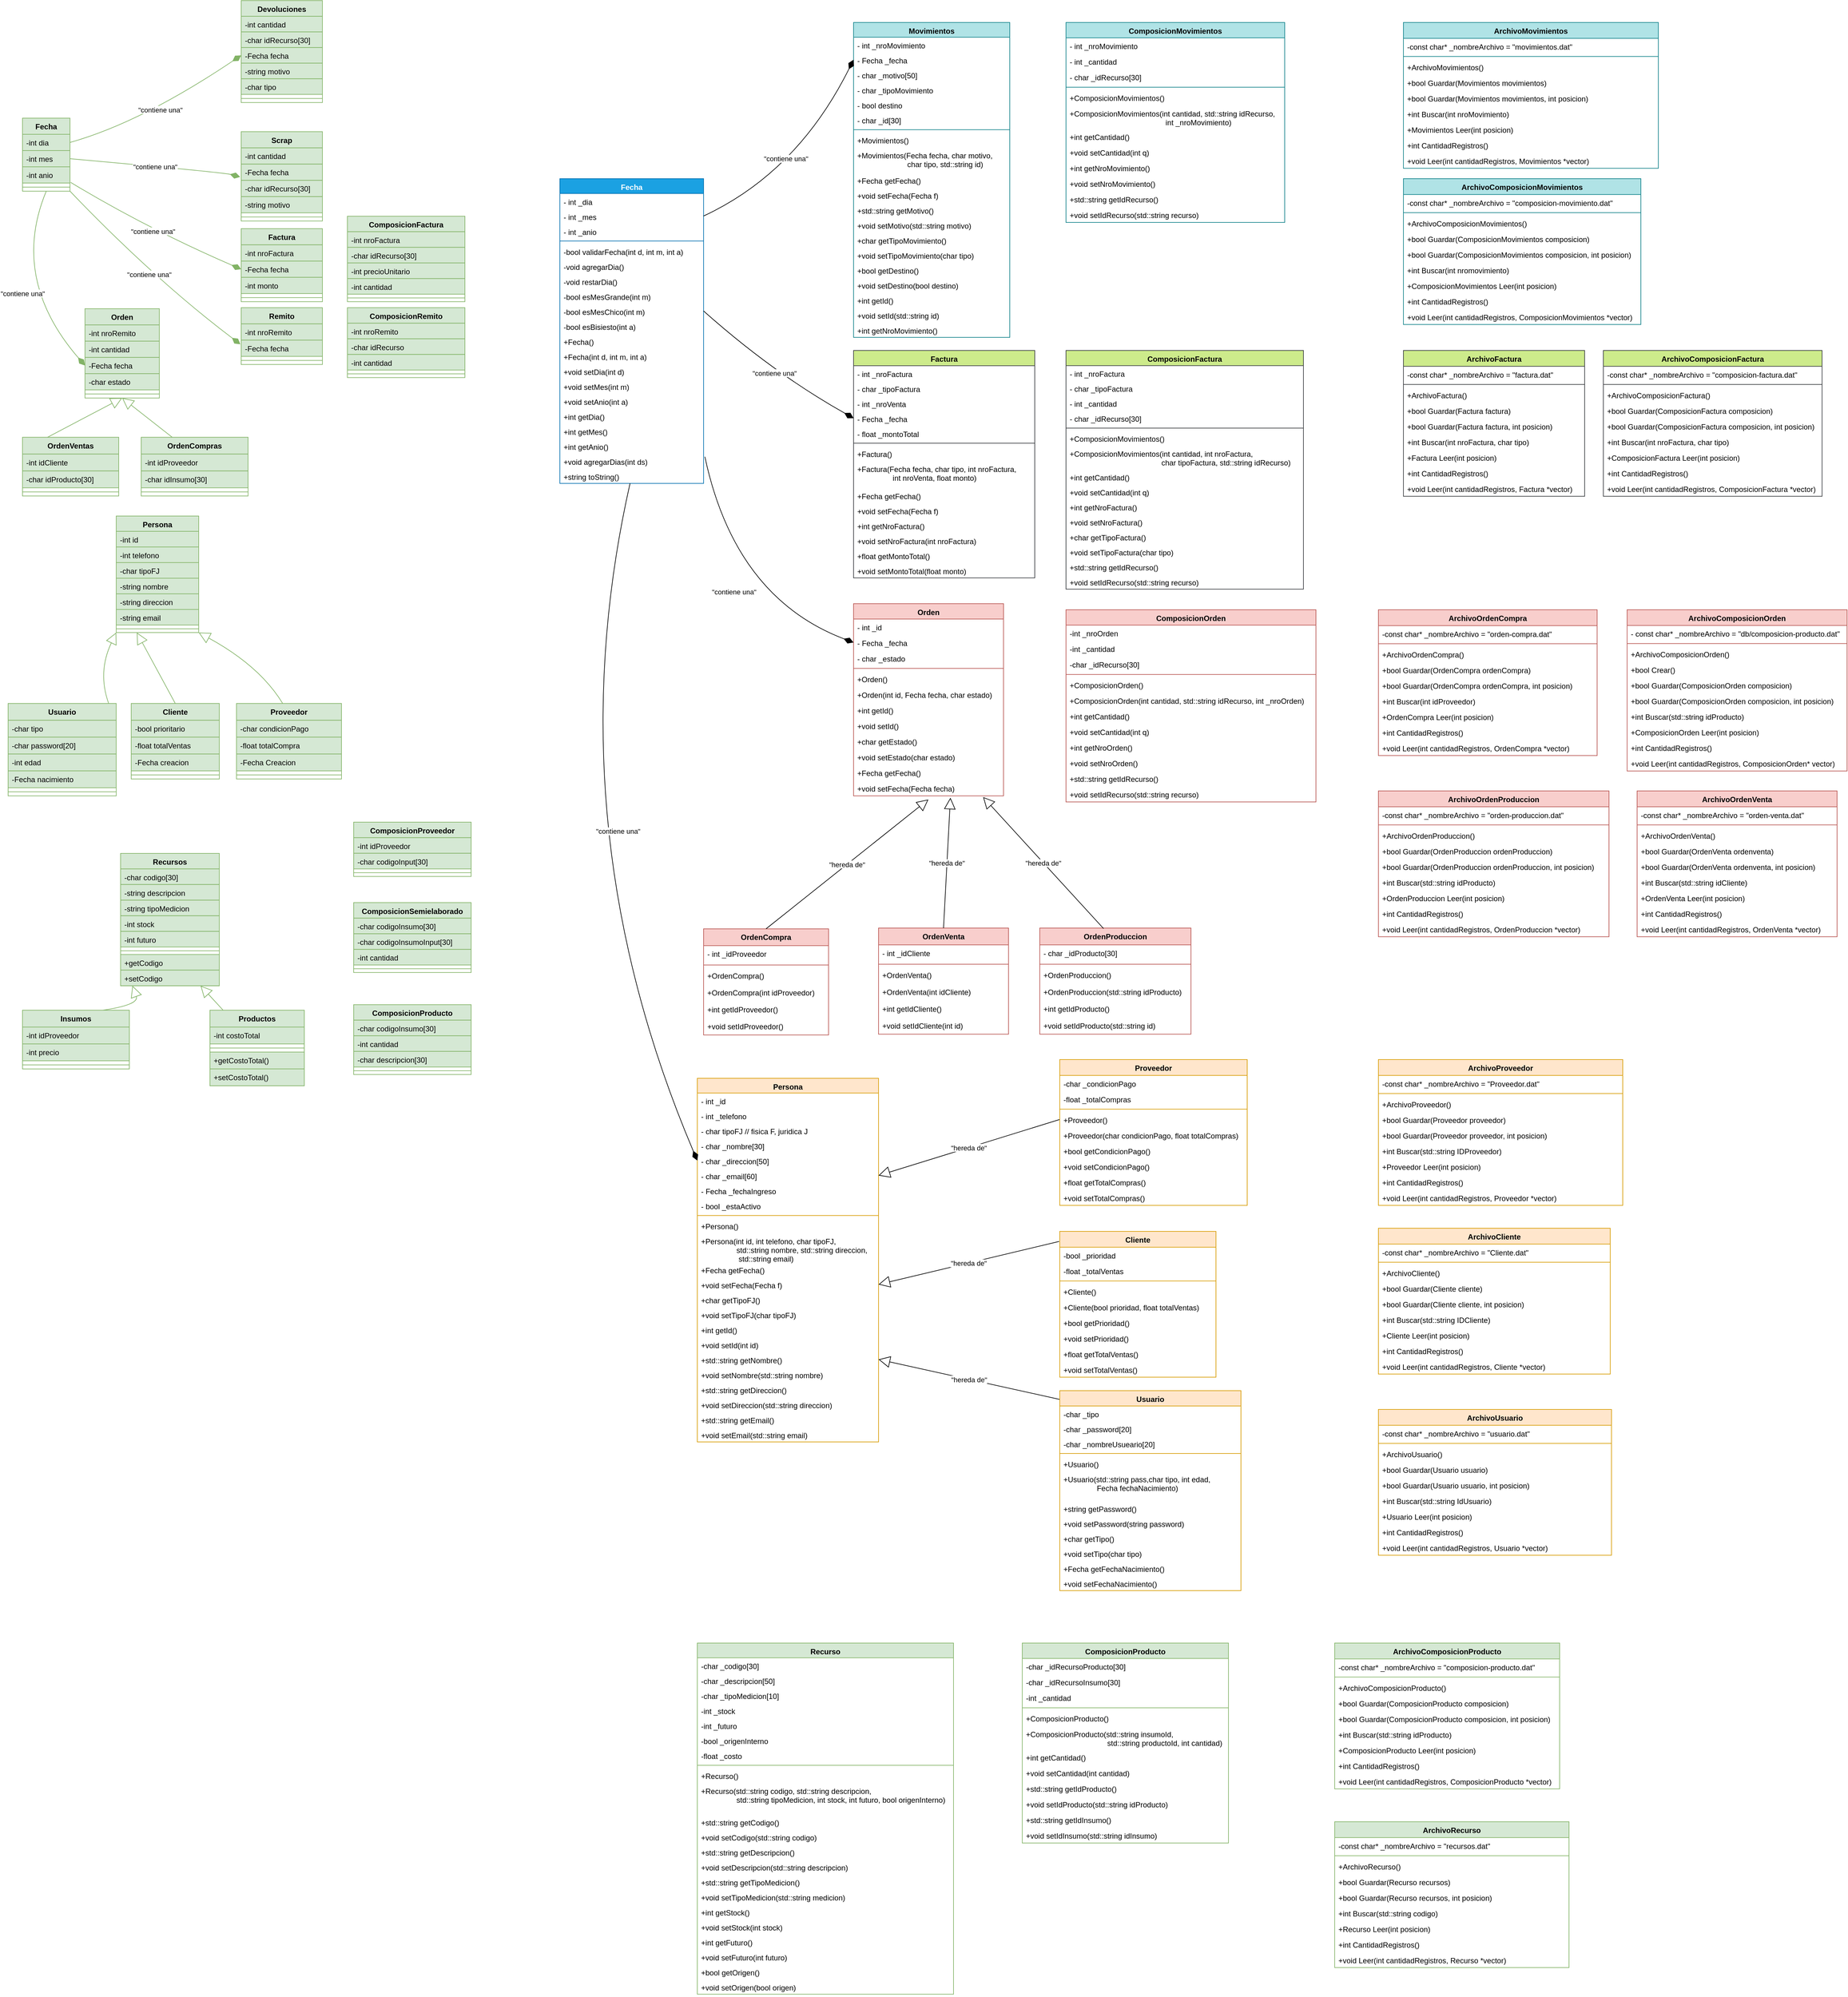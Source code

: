 <mxfile version="24.7.17">
  <diagram id="q5GnvB0pN5tUbaIcanIh" name="Diagrama de Clases">
    <mxGraphModel dx="7510" dy="3275" grid="1" gridSize="10" guides="1" tooltips="1" connect="1" arrows="1" fold="1" page="1" pageScale="1" pageWidth="827" pageHeight="1169" math="0" shadow="0">
      <root>
        <mxCell id="0" />
        <mxCell id="1" parent="0" />
        <mxCell id="GeJDQEC-XlV1NRhU4zai-1" value="Fecha" style="swimlane;fontStyle=1;align=center;verticalAlign=top;childLayout=stackLayout;horizontal=1;startSize=25.911;horizontalStack=0;resizeParent=1;resizeParentMax=0;resizeLast=0;collapsible=0;marginBottom=0;fillColor=#d5e8d4;strokeColor=#82b366;" parent="1" vertex="1">
          <mxGeometry x="60" y="213.09" width="76" height="116.911" as="geometry" />
        </mxCell>
        <mxCell id="GeJDQEC-XlV1NRhU4zai-2" value="-int dia" style="text;strokeColor=#82b366;fillColor=#d5e8d4;align=left;verticalAlign=top;spacingLeft=4;spacingRight=4;overflow=hidden;rotatable=0;points=[[0,0.5],[1,0.5]];portConstraint=eastwest;" parent="GeJDQEC-XlV1NRhU4zai-1" vertex="1">
          <mxGeometry y="25.911" width="76" height="26" as="geometry" />
        </mxCell>
        <mxCell id="GeJDQEC-XlV1NRhU4zai-3" value="-int mes" style="text;strokeColor=#82b366;fillColor=#d5e8d4;align=left;verticalAlign=top;spacingLeft=4;spacingRight=4;overflow=hidden;rotatable=0;points=[[0,0.5],[1,0.5]];portConstraint=eastwest;" parent="GeJDQEC-XlV1NRhU4zai-1" vertex="1">
          <mxGeometry y="51.911" width="76" height="26" as="geometry" />
        </mxCell>
        <mxCell id="GeJDQEC-XlV1NRhU4zai-4" value="-int anio" style="text;strokeColor=#82b366;fillColor=#d5e8d4;align=left;verticalAlign=top;spacingLeft=4;spacingRight=4;overflow=hidden;rotatable=0;points=[[0,0.5],[1,0.5]];portConstraint=eastwest;" parent="GeJDQEC-XlV1NRhU4zai-1" vertex="1">
          <mxGeometry y="77.911" width="76" height="26" as="geometry" />
        </mxCell>
        <mxCell id="GeJDQEC-XlV1NRhU4zai-5" style="line;strokeWidth=1;fillColor=#d5e8d4;align=left;verticalAlign=middle;spacingTop=-1;spacingLeft=3;spacingRight=3;rotatable=0;labelPosition=right;points=[];portConstraint=eastwest;strokeColor=#82b366;" parent="GeJDQEC-XlV1NRhU4zai-1" vertex="1">
          <mxGeometry y="103.911" width="76" height="13" as="geometry" />
        </mxCell>
        <mxCell id="GeJDQEC-XlV1NRhU4zai-6" value="Persona" style="swimlane;fontStyle=1;align=center;verticalAlign=top;childLayout=stackLayout;horizontal=1;startSize=24.507;horizontalStack=0;resizeParent=1;resizeParentMax=0;resizeLast=0;collapsible=0;marginBottom=0;fillColor=#d5e8d4;strokeColor=#82b366;" parent="1" vertex="1">
          <mxGeometry x="210" y="850" width="132" height="186.507" as="geometry" />
        </mxCell>
        <mxCell id="GeJDQEC-XlV1NRhU4zai-7" value="-int id" style="text;strokeColor=#82b366;fillColor=#d5e8d4;align=left;verticalAlign=top;spacingLeft=4;spacingRight=4;overflow=hidden;rotatable=0;points=[[0,0.5],[1,0.5]];portConstraint=eastwest;" parent="GeJDQEC-XlV1NRhU4zai-6" vertex="1">
          <mxGeometry y="24.507" width="132" height="25" as="geometry" />
        </mxCell>
        <mxCell id="GeJDQEC-XlV1NRhU4zai-8" value="-int telefono" style="text;strokeColor=#82b366;fillColor=#d5e8d4;align=left;verticalAlign=top;spacingLeft=4;spacingRight=4;overflow=hidden;rotatable=0;points=[[0,0.5],[1,0.5]];portConstraint=eastwest;" parent="GeJDQEC-XlV1NRhU4zai-6" vertex="1">
          <mxGeometry y="49.507" width="132" height="25" as="geometry" />
        </mxCell>
        <mxCell id="GeJDQEC-XlV1NRhU4zai-9" value="-char tipoFJ" style="text;strokeColor=#82b366;fillColor=#d5e8d4;align=left;verticalAlign=top;spacingLeft=4;spacingRight=4;overflow=hidden;rotatable=0;points=[[0,0.5],[1,0.5]];portConstraint=eastwest;" parent="GeJDQEC-XlV1NRhU4zai-6" vertex="1">
          <mxGeometry y="74.507" width="132" height="25" as="geometry" />
        </mxCell>
        <mxCell id="GeJDQEC-XlV1NRhU4zai-10" value="-string nombre" style="text;strokeColor=#82b366;fillColor=#d5e8d4;align=left;verticalAlign=top;spacingLeft=4;spacingRight=4;overflow=hidden;rotatable=0;points=[[0,0.5],[1,0.5]];portConstraint=eastwest;" parent="GeJDQEC-XlV1NRhU4zai-6" vertex="1">
          <mxGeometry y="99.507" width="132" height="25" as="geometry" />
        </mxCell>
        <mxCell id="GeJDQEC-XlV1NRhU4zai-11" value="-string direccion" style="text;strokeColor=#82b366;fillColor=#d5e8d4;align=left;verticalAlign=top;spacingLeft=4;spacingRight=4;overflow=hidden;rotatable=0;points=[[0,0.5],[1,0.5]];portConstraint=eastwest;" parent="GeJDQEC-XlV1NRhU4zai-6" vertex="1">
          <mxGeometry y="124.507" width="132" height="25" as="geometry" />
        </mxCell>
        <mxCell id="GeJDQEC-XlV1NRhU4zai-12" value="-string email" style="text;strokeColor=#82b366;fillColor=#d5e8d4;align=left;verticalAlign=top;spacingLeft=4;spacingRight=4;overflow=hidden;rotatable=0;points=[[0,0.5],[1,0.5]];portConstraint=eastwest;" parent="GeJDQEC-XlV1NRhU4zai-6" vertex="1">
          <mxGeometry y="149.507" width="132" height="25" as="geometry" />
        </mxCell>
        <mxCell id="GeJDQEC-XlV1NRhU4zai-13" style="line;strokeWidth=1;fillColor=#d5e8d4;align=left;verticalAlign=middle;spacingTop=-1;spacingLeft=3;spacingRight=3;rotatable=0;labelPosition=right;points=[];portConstraint=eastwest;strokeColor=#82b366;" parent="GeJDQEC-XlV1NRhU4zai-6" vertex="1">
          <mxGeometry y="174.507" width="132" height="12" as="geometry" />
        </mxCell>
        <mxCell id="GeJDQEC-XlV1NRhU4zai-14" value="Usuario" style="swimlane;fontStyle=1;align=center;verticalAlign=top;childLayout=stackLayout;horizontal=1;startSize=26.914;horizontalStack=0;resizeParent=1;resizeParentMax=0;resizeLast=0;collapsible=0;marginBottom=0;fillColor=#d5e8d4;strokeColor=#82b366;" parent="1" vertex="1">
          <mxGeometry x="37" y="1150" width="173" height="147.914" as="geometry" />
        </mxCell>
        <mxCell id="GeJDQEC-XlV1NRhU4zai-15" value="-char tipo" style="text;strokeColor=#82b366;fillColor=#d5e8d4;align=left;verticalAlign=top;spacingLeft=4;spacingRight=4;overflow=hidden;rotatable=0;points=[[0,0.5],[1,0.5]];portConstraint=eastwest;" parent="GeJDQEC-XlV1NRhU4zai-14" vertex="1">
          <mxGeometry y="26.914" width="173" height="27" as="geometry" />
        </mxCell>
        <mxCell id="GeJDQEC-XlV1NRhU4zai-16" value="-char password[20]" style="text;strokeColor=#82b366;fillColor=#d5e8d4;align=left;verticalAlign=top;spacingLeft=4;spacingRight=4;overflow=hidden;rotatable=0;points=[[0,0.5],[1,0.5]];portConstraint=eastwest;" parent="GeJDQEC-XlV1NRhU4zai-14" vertex="1">
          <mxGeometry y="53.914" width="173" height="27" as="geometry" />
        </mxCell>
        <mxCell id="SspoBiGvNEf38kH1SiPI-25" value="-int edad" style="text;strokeColor=#82b366;fillColor=#d5e8d4;align=left;verticalAlign=top;spacingLeft=4;spacingRight=4;overflow=hidden;rotatable=0;points=[[0,0.5],[1,0.5]];portConstraint=eastwest;" parent="GeJDQEC-XlV1NRhU4zai-14" vertex="1">
          <mxGeometry y="80.914" width="173" height="27" as="geometry" />
        </mxCell>
        <mxCell id="SspoBiGvNEf38kH1SiPI-26" value="-Fecha nacimiento" style="text;strokeColor=#82b366;fillColor=#d5e8d4;align=left;verticalAlign=top;spacingLeft=4;spacingRight=4;overflow=hidden;rotatable=0;points=[[0,0.5],[1,0.5]];portConstraint=eastwest;" parent="GeJDQEC-XlV1NRhU4zai-14" vertex="1">
          <mxGeometry y="107.914" width="173" height="27" as="geometry" />
        </mxCell>
        <mxCell id="GeJDQEC-XlV1NRhU4zai-17" style="line;strokeWidth=1;fillColor=#d5e8d4;align=left;verticalAlign=middle;spacingTop=-1;spacingLeft=3;spacingRight=3;rotatable=0;labelPosition=right;points=[];portConstraint=eastwest;strokeColor=#82b366;" parent="GeJDQEC-XlV1NRhU4zai-14" vertex="1">
          <mxGeometry y="134.914" width="173" height="13" as="geometry" />
        </mxCell>
        <mxCell id="GeJDQEC-XlV1NRhU4zai-18" value="Proveedor" style="swimlane;fontStyle=1;align=center;verticalAlign=top;childLayout=stackLayout;horizontal=1;startSize=26.914;horizontalStack=0;resizeParent=1;resizeParentMax=0;resizeLast=0;collapsible=0;marginBottom=0;fillColor=#d5e8d4;strokeColor=#82b366;" parent="1" vertex="1">
          <mxGeometry x="402.5" y="1150" width="168" height="120.914" as="geometry" />
        </mxCell>
        <mxCell id="GeJDQEC-XlV1NRhU4zai-19" value="-char condicionPago" style="text;strokeColor=#82b366;fillColor=#d5e8d4;align=left;verticalAlign=top;spacingLeft=4;spacingRight=4;overflow=hidden;rotatable=0;points=[[0,0.5],[1,0.5]];portConstraint=eastwest;" parent="GeJDQEC-XlV1NRhU4zai-18" vertex="1">
          <mxGeometry y="26.914" width="168" height="27" as="geometry" />
        </mxCell>
        <mxCell id="GeJDQEC-XlV1NRhU4zai-20" value="-float totalCompra" style="text;strokeColor=#82b366;fillColor=#d5e8d4;align=left;verticalAlign=top;spacingLeft=4;spacingRight=4;overflow=hidden;rotatable=0;points=[[0,0.5],[1,0.5]];portConstraint=eastwest;" parent="GeJDQEC-XlV1NRhU4zai-18" vertex="1">
          <mxGeometry y="53.914" width="168" height="27" as="geometry" />
        </mxCell>
        <mxCell id="SspoBiGvNEf38kH1SiPI-51" value="-Fecha Creacion" style="text;strokeColor=#82b366;fillColor=#d5e8d4;align=left;verticalAlign=top;spacingLeft=4;spacingRight=4;overflow=hidden;rotatable=0;points=[[0,0.5],[1,0.5]];portConstraint=eastwest;" parent="GeJDQEC-XlV1NRhU4zai-18" vertex="1">
          <mxGeometry y="80.914" width="168" height="27" as="geometry" />
        </mxCell>
        <mxCell id="GeJDQEC-XlV1NRhU4zai-21" style="line;strokeWidth=1;fillColor=#d5e8d4;align=left;verticalAlign=middle;spacingTop=-1;spacingLeft=3;spacingRight=3;rotatable=0;labelPosition=right;points=[];portConstraint=eastwest;strokeColor=#82b366;" parent="GeJDQEC-XlV1NRhU4zai-18" vertex="1">
          <mxGeometry y="107.914" width="168" height="13" as="geometry" />
        </mxCell>
        <mxCell id="GeJDQEC-XlV1NRhU4zai-22" value="Cliente" style="swimlane;fontStyle=1;align=center;verticalAlign=top;childLayout=stackLayout;horizontal=1;startSize=26.914;horizontalStack=0;resizeParent=1;resizeParentMax=0;resizeLast=0;collapsible=0;marginBottom=0;fillColor=#d5e8d4;strokeColor=#82b366;" parent="1" vertex="1">
          <mxGeometry x="234" y="1150" width="141" height="120.914" as="geometry" />
        </mxCell>
        <mxCell id="GeJDQEC-XlV1NRhU4zai-23" value="-bool prioritario" style="text;strokeColor=#82b366;fillColor=#d5e8d4;align=left;verticalAlign=top;spacingLeft=4;spacingRight=4;overflow=hidden;rotatable=0;points=[[0,0.5],[1,0.5]];portConstraint=eastwest;" parent="GeJDQEC-XlV1NRhU4zai-22" vertex="1">
          <mxGeometry y="26.914" width="141" height="27" as="geometry" />
        </mxCell>
        <mxCell id="GeJDQEC-XlV1NRhU4zai-24" value="-float totalVentas" style="text;strokeColor=#82b366;fillColor=#d5e8d4;align=left;verticalAlign=top;spacingLeft=4;spacingRight=4;overflow=hidden;rotatable=0;points=[[0,0.5],[1,0.5]];portConstraint=eastwest;" parent="GeJDQEC-XlV1NRhU4zai-22" vertex="1">
          <mxGeometry y="53.914" width="141" height="27" as="geometry" />
        </mxCell>
        <mxCell id="SspoBiGvNEf38kH1SiPI-50" value="-Fecha creacion" style="text;strokeColor=#82b366;fillColor=#d5e8d4;align=left;verticalAlign=top;spacingLeft=4;spacingRight=4;overflow=hidden;rotatable=0;points=[[0,0.5],[1,0.5]];portConstraint=eastwest;" parent="GeJDQEC-XlV1NRhU4zai-22" vertex="1">
          <mxGeometry y="80.914" width="141" height="27" as="geometry" />
        </mxCell>
        <mxCell id="GeJDQEC-XlV1NRhU4zai-25" style="line;strokeWidth=1;fillColor=#d5e8d4;align=left;verticalAlign=middle;spacingTop=-1;spacingLeft=3;spacingRight=3;rotatable=0;labelPosition=right;points=[];portConstraint=eastwest;strokeColor=#82b366;" parent="GeJDQEC-XlV1NRhU4zai-22" vertex="1">
          <mxGeometry y="107.914" width="141" height="13" as="geometry" />
        </mxCell>
        <mxCell id="GeJDQEC-XlV1NRhU4zai-26" value="Recursos" style="swimlane;fontStyle=1;align=center;verticalAlign=top;childLayout=stackLayout;horizontal=1;startSize=24.831;horizontalStack=0;resizeParent=1;resizeParentMax=0;resizeLast=0;collapsible=0;marginBottom=0;fillColor=#d5e8d4;strokeColor=#82b366;" parent="1" vertex="1">
          <mxGeometry x="217" y="1390" width="158" height="211.831" as="geometry" />
        </mxCell>
        <mxCell id="GeJDQEC-XlV1NRhU4zai-27" value="-char codigo[30]" style="text;strokeColor=#82b366;fillColor=#d5e8d4;align=left;verticalAlign=top;spacingLeft=4;spacingRight=4;overflow=hidden;rotatable=0;points=[[0,0.5],[1,0.5]];portConstraint=eastwest;" parent="GeJDQEC-XlV1NRhU4zai-26" vertex="1">
          <mxGeometry y="24.831" width="158" height="25" as="geometry" />
        </mxCell>
        <mxCell id="GeJDQEC-XlV1NRhU4zai-28" value="-string descripcion" style="text;strokeColor=#82b366;fillColor=#d5e8d4;align=left;verticalAlign=top;spacingLeft=4;spacingRight=4;overflow=hidden;rotatable=0;points=[[0,0.5],[1,0.5]];portConstraint=eastwest;" parent="GeJDQEC-XlV1NRhU4zai-26" vertex="1">
          <mxGeometry y="49.831" width="158" height="25" as="geometry" />
        </mxCell>
        <mxCell id="GeJDQEC-XlV1NRhU4zai-29" value="-string tipoMedicion" style="text;strokeColor=#82b366;fillColor=#d5e8d4;align=left;verticalAlign=top;spacingLeft=4;spacingRight=4;overflow=hidden;rotatable=0;points=[[0,0.5],[1,0.5]];portConstraint=eastwest;" parent="GeJDQEC-XlV1NRhU4zai-26" vertex="1">
          <mxGeometry y="74.831" width="158" height="25" as="geometry" />
        </mxCell>
        <mxCell id="GeJDQEC-XlV1NRhU4zai-30" value="-int stock" style="text;strokeColor=#82b366;fillColor=#d5e8d4;align=left;verticalAlign=top;spacingLeft=4;spacingRight=4;overflow=hidden;rotatable=0;points=[[0,0.5],[1,0.5]];portConstraint=eastwest;" parent="GeJDQEC-XlV1NRhU4zai-26" vertex="1">
          <mxGeometry y="99.831" width="158" height="25" as="geometry" />
        </mxCell>
        <mxCell id="GeJDQEC-XlV1NRhU4zai-31" value="-int futuro" style="text;strokeColor=#82b366;fillColor=#d5e8d4;align=left;verticalAlign=top;spacingLeft=4;spacingRight=4;overflow=hidden;rotatable=0;points=[[0,0.5],[1,0.5]];portConstraint=eastwest;" parent="GeJDQEC-XlV1NRhU4zai-26" vertex="1">
          <mxGeometry y="124.831" width="158" height="25" as="geometry" />
        </mxCell>
        <mxCell id="GeJDQEC-XlV1NRhU4zai-32" style="line;strokeWidth=1;fillColor=#d5e8d4;align=left;verticalAlign=middle;spacingTop=-1;spacingLeft=3;spacingRight=3;rotatable=0;labelPosition=right;points=[];portConstraint=eastwest;strokeColor=#82b366;" parent="GeJDQEC-XlV1NRhU4zai-26" vertex="1">
          <mxGeometry y="149.831" width="158" height="12" as="geometry" />
        </mxCell>
        <mxCell id="2-TCS72IxJzPxC8Fg32W-117" value="+getCodigo" style="text;strokeColor=#82b366;fillColor=#d5e8d4;align=left;verticalAlign=top;spacingLeft=4;spacingRight=4;overflow=hidden;rotatable=0;points=[[0,0.5],[1,0.5]];portConstraint=eastwest;" parent="GeJDQEC-XlV1NRhU4zai-26" vertex="1">
          <mxGeometry y="161.831" width="158" height="25" as="geometry" />
        </mxCell>
        <mxCell id="2-TCS72IxJzPxC8Fg32W-118" value="+setCodigo" style="text;strokeColor=#82b366;fillColor=#d5e8d4;align=left;verticalAlign=top;spacingLeft=4;spacingRight=4;overflow=hidden;rotatable=0;points=[[0,0.5],[1,0.5]];portConstraint=eastwest;" parent="GeJDQEC-XlV1NRhU4zai-26" vertex="1">
          <mxGeometry y="186.831" width="158" height="25" as="geometry" />
        </mxCell>
        <mxCell id="GeJDQEC-XlV1NRhU4zai-33" value="Insumos" style="swimlane;fontStyle=1;align=center;verticalAlign=top;childLayout=stackLayout;horizontal=1;startSize=26.914;horizontalStack=0;resizeParent=1;resizeParentMax=0;resizeLast=0;collapsible=0;marginBottom=0;fillColor=#d5e8d4;strokeColor=#82b366;" parent="1" vertex="1">
          <mxGeometry x="60" y="1641.04" width="171" height="93.914" as="geometry" />
        </mxCell>
        <mxCell id="GeJDQEC-XlV1NRhU4zai-34" value="-int idProveedor" style="text;strokeColor=#82b366;fillColor=#d5e8d4;align=left;verticalAlign=top;spacingLeft=4;spacingRight=4;overflow=hidden;rotatable=0;points=[[0,0.5],[1,0.5]];portConstraint=eastwest;" parent="GeJDQEC-XlV1NRhU4zai-33" vertex="1">
          <mxGeometry y="26.914" width="171" height="27" as="geometry" />
        </mxCell>
        <mxCell id="GeJDQEC-XlV1NRhU4zai-35" value="-int precio" style="text;strokeColor=#82b366;fillColor=#d5e8d4;align=left;verticalAlign=top;spacingLeft=4;spacingRight=4;overflow=hidden;rotatable=0;points=[[0,0.5],[1,0.5]];portConstraint=eastwest;" parent="GeJDQEC-XlV1NRhU4zai-33" vertex="1">
          <mxGeometry y="53.914" width="171" height="27" as="geometry" />
        </mxCell>
        <mxCell id="GeJDQEC-XlV1NRhU4zai-36" style="line;strokeWidth=1;fillColor=#d5e8d4;align=left;verticalAlign=middle;spacingTop=-1;spacingLeft=3;spacingRight=3;rotatable=0;labelPosition=right;points=[];portConstraint=eastwest;strokeColor=#82b366;" parent="GeJDQEC-XlV1NRhU4zai-33" vertex="1">
          <mxGeometry y="80.914" width="171" height="13" as="geometry" />
        </mxCell>
        <mxCell id="GeJDQEC-XlV1NRhU4zai-37" value="Productos" style="swimlane;fontStyle=1;align=center;verticalAlign=top;childLayout=stackLayout;horizontal=1;startSize=26.914;horizontalStack=0;resizeParent=1;resizeParentMax=0;resizeLast=0;collapsible=0;marginBottom=0;fillColor=#d5e8d4;strokeColor=#82b366;" parent="1" vertex="1">
          <mxGeometry x="360" y="1641.04" width="151" height="120.914" as="geometry" />
        </mxCell>
        <mxCell id="GeJDQEC-XlV1NRhU4zai-39" value="-int costoTotal" style="text;strokeColor=#82b366;fillColor=#d5e8d4;align=left;verticalAlign=top;spacingLeft=4;spacingRight=4;overflow=hidden;rotatable=0;points=[[0,0.5],[1,0.5]];portConstraint=eastwest;" parent="GeJDQEC-XlV1NRhU4zai-37" vertex="1">
          <mxGeometry y="26.914" width="151" height="27" as="geometry" />
        </mxCell>
        <mxCell id="GeJDQEC-XlV1NRhU4zai-40" style="line;strokeWidth=1;fillColor=#d5e8d4;align=left;verticalAlign=middle;spacingTop=-1;spacingLeft=3;spacingRight=3;rotatable=0;labelPosition=right;points=[];portConstraint=eastwest;strokeColor=#82b366;" parent="GeJDQEC-XlV1NRhU4zai-37" vertex="1">
          <mxGeometry y="53.914" width="151" height="13" as="geometry" />
        </mxCell>
        <mxCell id="2-TCS72IxJzPxC8Fg32W-120" value="+getCostoTotal()" style="text;strokeColor=#82b366;fillColor=#d5e8d4;align=left;verticalAlign=top;spacingLeft=4;spacingRight=4;overflow=hidden;rotatable=0;points=[[0,0.5],[1,0.5]];portConstraint=eastwest;" parent="GeJDQEC-XlV1NRhU4zai-37" vertex="1">
          <mxGeometry y="66.914" width="151" height="27" as="geometry" />
        </mxCell>
        <mxCell id="2-TCS72IxJzPxC8Fg32W-119" value="+setCostoTotal()" style="text;strokeColor=#82b366;fillColor=#d5e8d4;align=left;verticalAlign=top;spacingLeft=4;spacingRight=4;overflow=hidden;rotatable=0;points=[[0,0.5],[1,0.5]];portConstraint=eastwest;" parent="GeJDQEC-XlV1NRhU4zai-37" vertex="1">
          <mxGeometry y="93.914" width="151" height="27" as="geometry" />
        </mxCell>
        <mxCell id="GeJDQEC-XlV1NRhU4zai-41" value="Orden" style="swimlane;fontStyle=1;align=center;verticalAlign=top;childLayout=stackLayout;horizontal=1;startSize=25.911;horizontalStack=0;resizeParent=1;resizeParentMax=0;resizeLast=0;collapsible=0;marginBottom=0;fillColor=#d5e8d4;strokeColor=#82b366;" parent="1" vertex="1">
          <mxGeometry x="160" y="518.17" width="119" height="142.911" as="geometry" />
        </mxCell>
        <mxCell id="GeJDQEC-XlV1NRhU4zai-42" value="-int nroRemito" style="text;strokeColor=#82b366;fillColor=#d5e8d4;align=left;verticalAlign=top;spacingLeft=4;spacingRight=4;overflow=hidden;rotatable=0;points=[[0,0.5],[1,0.5]];portConstraint=eastwest;" parent="GeJDQEC-XlV1NRhU4zai-41" vertex="1">
          <mxGeometry y="25.911" width="119" height="26" as="geometry" />
        </mxCell>
        <mxCell id="GeJDQEC-XlV1NRhU4zai-43" value="-int cantidad" style="text;strokeColor=#82b366;fillColor=#d5e8d4;align=left;verticalAlign=top;spacingLeft=4;spacingRight=4;overflow=hidden;rotatable=0;points=[[0,0.5],[1,0.5]];portConstraint=eastwest;" parent="GeJDQEC-XlV1NRhU4zai-41" vertex="1">
          <mxGeometry y="51.911" width="119" height="26" as="geometry" />
        </mxCell>
        <mxCell id="GeJDQEC-XlV1NRhU4zai-44" value="-Fecha fecha" style="text;strokeColor=#82b366;fillColor=#d5e8d4;align=left;verticalAlign=top;spacingLeft=4;spacingRight=4;overflow=hidden;rotatable=0;points=[[0,0.5],[1,0.5]];portConstraint=eastwest;" parent="GeJDQEC-XlV1NRhU4zai-41" vertex="1">
          <mxGeometry y="77.911" width="119" height="26" as="geometry" />
        </mxCell>
        <mxCell id="SspoBiGvNEf38kH1SiPI-54" value="-char estado" style="text;strokeColor=#82b366;fillColor=#d5e8d4;align=left;verticalAlign=top;spacingLeft=4;spacingRight=4;overflow=hidden;rotatable=0;points=[[0,0.5],[1,0.5]];portConstraint=eastwest;" parent="GeJDQEC-XlV1NRhU4zai-41" vertex="1">
          <mxGeometry y="103.911" width="119" height="26" as="geometry" />
        </mxCell>
        <mxCell id="GeJDQEC-XlV1NRhU4zai-45" style="line;strokeWidth=1;fillColor=#d5e8d4;align=left;verticalAlign=middle;spacingTop=-1;spacingLeft=3;spacingRight=3;rotatable=0;labelPosition=right;points=[];portConstraint=eastwest;strokeColor=#82b366;" parent="GeJDQEC-XlV1NRhU4zai-41" vertex="1">
          <mxGeometry y="129.911" width="119" height="13" as="geometry" />
        </mxCell>
        <mxCell id="GeJDQEC-XlV1NRhU4zai-46" value="OrdenVentas" style="swimlane;fontStyle=1;align=center;verticalAlign=top;childLayout=stackLayout;horizontal=1;startSize=26.914;horizontalStack=0;resizeParent=1;resizeParentMax=0;resizeLast=0;collapsible=0;marginBottom=0;fillColor=#d5e8d4;strokeColor=#82b366;" parent="1" vertex="1">
          <mxGeometry x="60" y="723.91" width="154" height="93.914" as="geometry" />
        </mxCell>
        <mxCell id="GeJDQEC-XlV1NRhU4zai-48" value="-int idCliente" style="text;strokeColor=#82b366;fillColor=#d5e8d4;align=left;verticalAlign=top;spacingLeft=4;spacingRight=4;overflow=hidden;rotatable=0;points=[[0,0.5],[1,0.5]];portConstraint=eastwest;" parent="GeJDQEC-XlV1NRhU4zai-46" vertex="1">
          <mxGeometry y="26.914" width="154" height="27" as="geometry" />
        </mxCell>
        <mxCell id="GeJDQEC-XlV1NRhU4zai-47" value="-char idProducto[30]" style="text;strokeColor=#82b366;fillColor=#d5e8d4;align=left;verticalAlign=top;spacingLeft=4;spacingRight=4;overflow=hidden;rotatable=0;points=[[0,0.5],[1,0.5]];portConstraint=eastwest;" parent="GeJDQEC-XlV1NRhU4zai-46" vertex="1">
          <mxGeometry y="53.914" width="154" height="27" as="geometry" />
        </mxCell>
        <mxCell id="GeJDQEC-XlV1NRhU4zai-49" style="line;strokeWidth=1;fillColor=#d5e8d4;align=left;verticalAlign=middle;spacingTop=-1;spacingLeft=3;spacingRight=3;rotatable=0;labelPosition=right;points=[];portConstraint=eastwest;strokeColor=#82b366;" parent="GeJDQEC-XlV1NRhU4zai-46" vertex="1">
          <mxGeometry y="80.914" width="154" height="13" as="geometry" />
        </mxCell>
        <mxCell id="GeJDQEC-XlV1NRhU4zai-50" value="OrdenCompras" style="swimlane;fontStyle=1;align=center;verticalAlign=top;childLayout=stackLayout;horizontal=1;startSize=26.914;horizontalStack=0;resizeParent=1;resizeParentMax=0;resizeLast=0;collapsible=0;marginBottom=0;fillColor=#d5e8d4;strokeColor=#82b366;" parent="1" vertex="1">
          <mxGeometry x="250" y="723.91" width="171" height="93.914" as="geometry" />
        </mxCell>
        <mxCell id="GeJDQEC-XlV1NRhU4zai-51" value="-int idProveedor" style="text;strokeColor=#82b366;fillColor=#d5e8d4;align=left;verticalAlign=top;spacingLeft=4;spacingRight=4;overflow=hidden;rotatable=0;points=[[0,0.5],[1,0.5]];portConstraint=eastwest;" parent="GeJDQEC-XlV1NRhU4zai-50" vertex="1">
          <mxGeometry y="26.914" width="171" height="27" as="geometry" />
        </mxCell>
        <mxCell id="GeJDQEC-XlV1NRhU4zai-52" value="-char idInsumo[30]" style="text;strokeColor=#82b366;fillColor=#d5e8d4;align=left;verticalAlign=top;spacingLeft=4;spacingRight=4;overflow=hidden;rotatable=0;points=[[0,0.5],[1,0.5]];portConstraint=eastwest;" parent="GeJDQEC-XlV1NRhU4zai-50" vertex="1">
          <mxGeometry y="53.914" width="171" height="27" as="geometry" />
        </mxCell>
        <mxCell id="GeJDQEC-XlV1NRhU4zai-53" style="line;strokeWidth=1;fillColor=#d5e8d4;align=left;verticalAlign=middle;spacingTop=-1;spacingLeft=3;spacingRight=3;rotatable=0;labelPosition=right;points=[];portConstraint=eastwest;strokeColor=#82b366;" parent="GeJDQEC-XlV1NRhU4zai-50" vertex="1">
          <mxGeometry y="80.914" width="171" height="13" as="geometry" />
        </mxCell>
        <mxCell id="GeJDQEC-XlV1NRhU4zai-60" value="Devoluciones" style="swimlane;fontStyle=1;align=center;verticalAlign=top;childLayout=stackLayout;horizontal=1;startSize=25.273;horizontalStack=0;resizeParent=1;resizeParentMax=0;resizeLast=0;collapsible=0;marginBottom=0;fillColor=#d5e8d4;strokeColor=#82b366;" parent="1" vertex="1">
          <mxGeometry x="410" y="24.82" width="130" height="163.273" as="geometry" />
        </mxCell>
        <mxCell id="GeJDQEC-XlV1NRhU4zai-61" value="-int cantidad" style="text;strokeColor=#82b366;fillColor=#d5e8d4;align=left;verticalAlign=top;spacingLeft=4;spacingRight=4;overflow=hidden;rotatable=0;points=[[0,0.5],[1,0.5]];portConstraint=eastwest;" parent="GeJDQEC-XlV1NRhU4zai-60" vertex="1">
          <mxGeometry y="25.273" width="130" height="25" as="geometry" />
        </mxCell>
        <mxCell id="SspoBiGvNEf38kH1SiPI-53" value="-char idRecurso[30]" style="text;strokeColor=#82b366;fillColor=#d5e8d4;align=left;verticalAlign=top;spacingLeft=4;spacingRight=4;overflow=hidden;rotatable=0;points=[[0,0.5],[1,0.5]];portConstraint=eastwest;" parent="GeJDQEC-XlV1NRhU4zai-60" vertex="1">
          <mxGeometry y="50.273" width="130" height="25" as="geometry" />
        </mxCell>
        <mxCell id="GeJDQEC-XlV1NRhU4zai-63" value="-Fecha fecha" style="text;strokeColor=#82b366;fillColor=#d5e8d4;align=left;verticalAlign=top;spacingLeft=4;spacingRight=4;overflow=hidden;rotatable=0;points=[[0,0.5],[1,0.5]];portConstraint=eastwest;" parent="GeJDQEC-XlV1NRhU4zai-60" vertex="1">
          <mxGeometry y="75.273" width="130" height="25" as="geometry" />
        </mxCell>
        <mxCell id="GeJDQEC-XlV1NRhU4zai-64" value="-string motivo" style="text;strokeColor=#82b366;fillColor=#d5e8d4;align=left;verticalAlign=top;spacingLeft=4;spacingRight=4;overflow=hidden;rotatable=0;points=[[0,0.5],[1,0.5]];portConstraint=eastwest;" parent="GeJDQEC-XlV1NRhU4zai-60" vertex="1">
          <mxGeometry y="100.273" width="130" height="25" as="geometry" />
        </mxCell>
        <mxCell id="SspoBiGvNEf38kH1SiPI-4" value="-char tipo" style="text;strokeColor=#82b366;fillColor=#d5e8d4;align=left;verticalAlign=top;spacingLeft=4;spacingRight=4;overflow=hidden;rotatable=0;points=[[0,0.5],[1,0.5]];portConstraint=eastwest;" parent="GeJDQEC-XlV1NRhU4zai-60" vertex="1">
          <mxGeometry y="125.273" width="130" height="25" as="geometry" />
        </mxCell>
        <mxCell id="GeJDQEC-XlV1NRhU4zai-65" style="line;strokeWidth=1;fillColor=#d5e8d4;align=left;verticalAlign=middle;spacingTop=-1;spacingLeft=3;spacingRight=3;rotatable=0;labelPosition=right;points=[];portConstraint=eastwest;strokeColor=#82b366;" parent="GeJDQEC-XlV1NRhU4zai-60" vertex="1">
          <mxGeometry y="150.273" width="130" height="13" as="geometry" />
        </mxCell>
        <mxCell id="GeJDQEC-XlV1NRhU4zai-66" value="Scrap" style="swimlane;fontStyle=1;align=center;verticalAlign=top;childLayout=stackLayout;horizontal=1;startSize=25.911;horizontalStack=0;resizeParent=1;resizeParentMax=0;resizeLast=0;collapsible=0;marginBottom=0;fillColor=#d5e8d4;strokeColor=#82b366;" parent="1" vertex="1">
          <mxGeometry x="410" y="234.8" width="130" height="142.911" as="geometry" />
        </mxCell>
        <mxCell id="GeJDQEC-XlV1NRhU4zai-67" value="-int cantidad" style="text;strokeColor=#82b366;fillColor=#d5e8d4;align=left;verticalAlign=top;spacingLeft=4;spacingRight=4;overflow=hidden;rotatable=0;points=[[0,0.5],[1,0.5]];portConstraint=eastwest;" parent="GeJDQEC-XlV1NRhU4zai-66" vertex="1">
          <mxGeometry y="25.911" width="130" height="26" as="geometry" />
        </mxCell>
        <mxCell id="SspoBiGvNEf38kH1SiPI-43" value="-Fecha fecha" style="text;strokeColor=#82b366;fillColor=#d5e8d4;align=left;verticalAlign=top;spacingLeft=4;spacingRight=4;overflow=hidden;rotatable=0;points=[[0,0.5],[1,0.5]];portConstraint=eastwest;" parent="GeJDQEC-XlV1NRhU4zai-66" vertex="1">
          <mxGeometry y="51.911" width="130" height="26" as="geometry" />
        </mxCell>
        <mxCell id="GeJDQEC-XlV1NRhU4zai-68" value="-char idRecurso[30]" style="text;strokeColor=#82b366;fillColor=#d5e8d4;align=left;verticalAlign=top;spacingLeft=4;spacingRight=4;overflow=hidden;rotatable=0;points=[[0,0.5],[1,0.5]];portConstraint=eastwest;" parent="GeJDQEC-XlV1NRhU4zai-66" vertex="1">
          <mxGeometry y="77.911" width="130" height="26" as="geometry" />
        </mxCell>
        <mxCell id="GeJDQEC-XlV1NRhU4zai-69" value="-string motivo" style="text;strokeColor=#82b366;fillColor=#d5e8d4;align=left;verticalAlign=top;spacingLeft=4;spacingRight=4;overflow=hidden;rotatable=0;points=[[0,0.5],[1,0.5]];portConstraint=eastwest;" parent="GeJDQEC-XlV1NRhU4zai-66" vertex="1">
          <mxGeometry y="103.911" width="130" height="26" as="geometry" />
        </mxCell>
        <mxCell id="GeJDQEC-XlV1NRhU4zai-70" style="line;strokeWidth=1;fillColor=#d5e8d4;align=left;verticalAlign=middle;spacingTop=-1;spacingLeft=3;spacingRight=3;rotatable=0;labelPosition=right;points=[];portConstraint=eastwest;strokeColor=#82b366;" parent="GeJDQEC-XlV1NRhU4zai-66" vertex="1">
          <mxGeometry y="129.911" width="130" height="13" as="geometry" />
        </mxCell>
        <mxCell id="GeJDQEC-XlV1NRhU4zai-76" value="Factura" style="swimlane;fontStyle=1;align=center;verticalAlign=top;childLayout=stackLayout;horizontal=1;startSize=25.911;horizontalStack=0;resizeParent=1;resizeParentMax=0;resizeLast=0;collapsible=0;marginBottom=0;fillColor=#d5e8d4;strokeColor=#82b366;" parent="1" vertex="1">
          <mxGeometry x="410" y="390" width="130" height="116.911" as="geometry" />
        </mxCell>
        <mxCell id="GeJDQEC-XlV1NRhU4zai-77" value="-int nroFactura" style="text;strokeColor=#82b366;fillColor=#d5e8d4;align=left;verticalAlign=top;spacingLeft=4;spacingRight=4;overflow=hidden;rotatable=0;points=[[0,0.5],[1,0.5]];portConstraint=eastwest;" parent="GeJDQEC-XlV1NRhU4zai-76" vertex="1">
          <mxGeometry y="25.911" width="130" height="26" as="geometry" />
        </mxCell>
        <mxCell id="GeJDQEC-XlV1NRhU4zai-78" value="-Fecha fecha" style="text;strokeColor=#82b366;fillColor=#d5e8d4;align=left;verticalAlign=top;spacingLeft=4;spacingRight=4;overflow=hidden;rotatable=0;points=[[0,0.5],[1,0.5]];portConstraint=eastwest;" parent="GeJDQEC-XlV1NRhU4zai-76" vertex="1">
          <mxGeometry y="51.911" width="130" height="26" as="geometry" />
        </mxCell>
        <mxCell id="GeJDQEC-XlV1NRhU4zai-79" value="-int monto" style="text;strokeColor=#82b366;fillColor=#d5e8d4;align=left;verticalAlign=top;spacingLeft=4;spacingRight=4;overflow=hidden;rotatable=0;points=[[0,0.5],[1,0.5]];portConstraint=eastwest;" parent="GeJDQEC-XlV1NRhU4zai-76" vertex="1">
          <mxGeometry y="77.911" width="130" height="26" as="geometry" />
        </mxCell>
        <mxCell id="GeJDQEC-XlV1NRhU4zai-80" style="line;strokeWidth=1;fillColor=#d5e8d4;align=left;verticalAlign=middle;spacingTop=-1;spacingLeft=3;spacingRight=3;rotatable=0;labelPosition=right;points=[];portConstraint=eastwest;strokeColor=#82b366;" parent="GeJDQEC-XlV1NRhU4zai-76" vertex="1">
          <mxGeometry y="103.911" width="130" height="13" as="geometry" />
        </mxCell>
        <mxCell id="GeJDQEC-XlV1NRhU4zai-81" value="" style="curved=1;startArrow=block;startSize=16;startFill=0;endArrow=none;exitX=0.25;exitY=1;entryX=0.5;entryY=0;rounded=0;exitDx=0;exitDy=0;fillColor=#d5e8d4;strokeColor=#82b366;" parent="1" source="GeJDQEC-XlV1NRhU4zai-6" target="GeJDQEC-XlV1NRhU4zai-22" edge="1">
          <mxGeometry relative="1" as="geometry">
            <Array as="points" />
          </mxGeometry>
        </mxCell>
        <mxCell id="GeJDQEC-XlV1NRhU4zai-82" value="" style="curved=1;startArrow=block;startSize=16;startFill=0;endArrow=none;exitX=1;exitY=1;entryX=0.44;entryY=0;rounded=0;exitDx=0;exitDy=0;entryDx=0;entryDy=0;entryPerimeter=0;fillColor=#d5e8d4;strokeColor=#82b366;" parent="1" source="GeJDQEC-XlV1NRhU4zai-6" target="GeJDQEC-XlV1NRhU4zai-18" edge="1">
          <mxGeometry relative="1" as="geometry">
            <Array as="points">
              <mxPoint x="440" y="1090" />
            </Array>
          </mxGeometry>
        </mxCell>
        <mxCell id="GeJDQEC-XlV1NRhU4zai-83" value="" style="curved=1;startArrow=block;startSize=16;startFill=0;endArrow=none;exitX=0;exitY=1;entryX=0.93;entryY=0;rounded=0;exitDx=0;exitDy=0;fillColor=#d5e8d4;strokeColor=#82b366;" parent="1" source="GeJDQEC-XlV1NRhU4zai-6" target="GeJDQEC-XlV1NRhU4zai-14" edge="1">
          <mxGeometry relative="1" as="geometry">
            <Array as="points">
              <mxPoint x="180" y="1100" />
            </Array>
          </mxGeometry>
        </mxCell>
        <mxCell id="GeJDQEC-XlV1NRhU4zai-85" value="&quot;contiene una&quot;" style="curved=1;startArrow=diamondThin;startSize=14;startFill=1;endArrow=none;entryX=0.5;entryY=1;rounded=0;exitX=0;exitY=0.5;exitDx=0;exitDy=0;entryDx=0;entryDy=0;fillColor=#d5e8d4;strokeColor=#82b366;" parent="1" source="GeJDQEC-XlV1NRhU4zai-44" target="GeJDQEC-XlV1NRhU4zai-1" edge="1">
          <mxGeometry x="-0.092" y="-1" relative="1" as="geometry">
            <Array as="points">
              <mxPoint x="40" y="470" />
            </Array>
            <mxPoint x="-160" y="670" as="sourcePoint" />
            <mxPoint x="-1" as="offset" />
          </mxGeometry>
        </mxCell>
        <mxCell id="GeJDQEC-XlV1NRhU4zai-87" value="&quot;contiene una&quot;" style="curved=1;startArrow=diamondThin;startSize=14;startFill=1;endArrow=none;exitX=0;exitY=0.5;entryX=1;entryY=0.5;rounded=0;entryDx=0;entryDy=0;exitDx=0;exitDy=0;fillColor=#d5e8d4;strokeColor=#82b366;" parent="1" source="GeJDQEC-XlV1NRhU4zai-63" target="GeJDQEC-XlV1NRhU4zai-2" edge="1">
          <mxGeometry relative="1" as="geometry">
            <Array as="points">
              <mxPoint x="250" y="220" />
            </Array>
          </mxGeometry>
        </mxCell>
        <mxCell id="GeJDQEC-XlV1NRhU4zai-90" value="&quot;contiene una&quot;" style="curved=1;startArrow=diamondThin;startSize=14;startFill=1;endArrow=none;exitX=0;exitY=0.5;entryX=1.014;entryY=0.961;rounded=0;entryDx=0;entryDy=0;exitDx=0;exitDy=0;entryPerimeter=0;fillColor=#d5e8d4;strokeColor=#82b366;" parent="1" source="GeJDQEC-XlV1NRhU4zai-78" target="GeJDQEC-XlV1NRhU4zai-4" edge="1">
          <mxGeometry relative="1" as="geometry">
            <Array as="points">
              <mxPoint x="260" y="390" />
            </Array>
          </mxGeometry>
        </mxCell>
        <mxCell id="GeJDQEC-XlV1NRhU4zai-91" value="" style="curved=1;startArrow=block;startSize=16;startFill=0;endArrow=none;entryX=0.26;entryY=0;rounded=0;exitX=0.5;exitY=1;exitDx=0;exitDy=0;fillColor=#d5e8d4;strokeColor=#82b366;" parent="1" source="GeJDQEC-XlV1NRhU4zai-41" target="GeJDQEC-XlV1NRhU4zai-46" edge="1">
          <mxGeometry relative="1" as="geometry">
            <Array as="points" />
            <mxPoint x="347" y="713.91" as="sourcePoint" />
          </mxGeometry>
        </mxCell>
        <mxCell id="GeJDQEC-XlV1NRhU4zai-92" value="" style="curved=1;startArrow=block;startSize=16;startFill=0;endArrow=none;entryX=0.29;entryY=0;rounded=0;exitX=0.5;exitY=1;exitDx=0;exitDy=0;fillColor=#d5e8d4;strokeColor=#82b366;" parent="1" source="GeJDQEC-XlV1NRhU4zai-41" target="GeJDQEC-XlV1NRhU4zai-50" edge="1">
          <mxGeometry relative="1" as="geometry">
            <Array as="points" />
            <mxPoint x="437" y="650.91" as="sourcePoint" />
          </mxGeometry>
        </mxCell>
        <mxCell id="GeJDQEC-XlV1NRhU4zai-93" value="" style="curved=1;startArrow=block;startSize=16;startFill=0;endArrow=none;exitX=0.12;exitY=1;entryX=0.75;entryY=0;rounded=0;entryDx=0;entryDy=0;fillColor=#d5e8d4;strokeColor=#82b366;" parent="1" source="GeJDQEC-XlV1NRhU4zai-26" target="GeJDQEC-XlV1NRhU4zai-33" edge="1">
          <mxGeometry relative="1" as="geometry">
            <Array as="points">
              <mxPoint x="247" y="1632.46" />
            </Array>
          </mxGeometry>
        </mxCell>
        <mxCell id="GeJDQEC-XlV1NRhU4zai-94" value="" style="curved=1;startArrow=block;startSize=16;startFill=0;endArrow=none;exitX=0.81;exitY=1;entryX=0.14;entryY=0;rounded=0;fillColor=#d5e8d4;strokeColor=#82b366;" parent="1" source="GeJDQEC-XlV1NRhU4zai-26" target="GeJDQEC-XlV1NRhU4zai-37" edge="1">
          <mxGeometry relative="1" as="geometry">
            <Array as="points" />
          </mxGeometry>
        </mxCell>
        <mxCell id="SspoBiGvNEf38kH1SiPI-6" value="ComposicionSemielaborado" style="swimlane;fontStyle=1;align=center;verticalAlign=top;childLayout=stackLayout;horizontal=1;startSize=24.831;horizontalStack=0;resizeParent=1;resizeParentMax=0;resizeLast=0;collapsible=0;marginBottom=0;fillColor=#d5e8d4;strokeColor=#82b366;" parent="1" vertex="1">
          <mxGeometry x="590" y="1468.81" width="188" height="111.831" as="geometry" />
        </mxCell>
        <mxCell id="SspoBiGvNEf38kH1SiPI-7" value="-char codigoInsumo[30]" style="text;strokeColor=#82b366;fillColor=#d5e8d4;align=left;verticalAlign=top;spacingLeft=4;spacingRight=4;overflow=hidden;rotatable=0;points=[[0,0.5],[1,0.5]];portConstraint=eastwest;" parent="SspoBiGvNEf38kH1SiPI-6" vertex="1">
          <mxGeometry y="24.831" width="188" height="25" as="geometry" />
        </mxCell>
        <mxCell id="SspoBiGvNEf38kH1SiPI-27" value="-char codigoInsumoInput[30]" style="text;strokeColor=#82b366;fillColor=#d5e8d4;align=left;verticalAlign=top;spacingLeft=4;spacingRight=4;overflow=hidden;rotatable=0;points=[[0,0.5],[1,0.5]];portConstraint=eastwest;" parent="SspoBiGvNEf38kH1SiPI-6" vertex="1">
          <mxGeometry y="49.831" width="188" height="25" as="geometry" />
        </mxCell>
        <mxCell id="SspoBiGvNEf38kH1SiPI-8" value="-int cantidad" style="text;strokeColor=#82b366;fillColor=#d5e8d4;align=left;verticalAlign=top;spacingLeft=4;spacingRight=4;overflow=hidden;rotatable=0;points=[[0,0.5],[1,0.5]];portConstraint=eastwest;" parent="SspoBiGvNEf38kH1SiPI-6" vertex="1">
          <mxGeometry y="74.831" width="188" height="25" as="geometry" />
        </mxCell>
        <mxCell id="SspoBiGvNEf38kH1SiPI-12" style="line;strokeWidth=1;fillColor=#d5e8d4;align=left;verticalAlign=middle;spacingTop=-1;spacingLeft=3;spacingRight=3;rotatable=0;labelPosition=right;points=[];portConstraint=eastwest;strokeColor=#82b366;" parent="SspoBiGvNEf38kH1SiPI-6" vertex="1">
          <mxGeometry y="99.831" width="188" height="12" as="geometry" />
        </mxCell>
        <mxCell id="SspoBiGvNEf38kH1SiPI-14" value="ComposicionProducto" style="swimlane;fontStyle=1;align=center;verticalAlign=top;childLayout=stackLayout;horizontal=1;startSize=24.831;horizontalStack=0;resizeParent=1;resizeParentMax=0;resizeLast=0;collapsible=0;marginBottom=0;fillColor=#d5e8d4;strokeColor=#82b366;" parent="1" vertex="1">
          <mxGeometry x="590" y="1632.08" width="188" height="111.831" as="geometry" />
        </mxCell>
        <mxCell id="SspoBiGvNEf38kH1SiPI-15" value="-char codigoInsumo[30]" style="text;strokeColor=#82b366;fillColor=#d5e8d4;align=left;verticalAlign=top;spacingLeft=4;spacingRight=4;overflow=hidden;rotatable=0;points=[[0,0.5],[1,0.5]];portConstraint=eastwest;" parent="SspoBiGvNEf38kH1SiPI-14" vertex="1">
          <mxGeometry y="24.831" width="188" height="25" as="geometry" />
        </mxCell>
        <mxCell id="SspoBiGvNEf38kH1SiPI-16" value="-int cantidad" style="text;strokeColor=#82b366;fillColor=#d5e8d4;align=left;verticalAlign=top;spacingLeft=4;spacingRight=4;overflow=hidden;rotatable=0;points=[[0,0.5],[1,0.5]];portConstraint=eastwest;" parent="SspoBiGvNEf38kH1SiPI-14" vertex="1">
          <mxGeometry y="49.831" width="188" height="25" as="geometry" />
        </mxCell>
        <mxCell id="SspoBiGvNEf38kH1SiPI-17" value="-char descripcion[30]" style="text;strokeColor=#82b366;fillColor=#d5e8d4;align=left;verticalAlign=top;spacingLeft=4;spacingRight=4;overflow=hidden;rotatable=0;points=[[0,0.5],[1,0.5]];portConstraint=eastwest;" parent="SspoBiGvNEf38kH1SiPI-14" vertex="1">
          <mxGeometry y="74.831" width="188" height="25" as="geometry" />
        </mxCell>
        <mxCell id="SspoBiGvNEf38kH1SiPI-18" style="line;strokeWidth=1;fillColor=#d5e8d4;align=left;verticalAlign=middle;spacingTop=-1;spacingLeft=3;spacingRight=3;rotatable=0;labelPosition=right;points=[];portConstraint=eastwest;strokeColor=#82b366;" parent="SspoBiGvNEf38kH1SiPI-14" vertex="1">
          <mxGeometry y="99.831" width="188" height="12" as="geometry" />
        </mxCell>
        <mxCell id="SspoBiGvNEf38kH1SiPI-20" value="ComposicionRemito" style="swimlane;fontStyle=1;align=center;verticalAlign=top;childLayout=stackLayout;horizontal=1;startSize=24.831;horizontalStack=0;resizeParent=1;resizeParentMax=0;resizeLast=0;collapsible=0;marginBottom=0;fillColor=#d5e8d4;strokeColor=#82b366;" parent="1" vertex="1">
          <mxGeometry x="580" y="516.51" width="188" height="111.831" as="geometry" />
        </mxCell>
        <mxCell id="SspoBiGvNEf38kH1SiPI-21" value="-int nroRemito" style="text;strokeColor=#82b366;fillColor=#d5e8d4;align=left;verticalAlign=top;spacingLeft=4;spacingRight=4;overflow=hidden;rotatable=0;points=[[0,0.5],[1,0.5]];portConstraint=eastwest;" parent="SspoBiGvNEf38kH1SiPI-20" vertex="1">
          <mxGeometry y="24.831" width="188" height="25" as="geometry" />
        </mxCell>
        <mxCell id="SspoBiGvNEf38kH1SiPI-42" value="-char idRecurso" style="text;strokeColor=#82b366;fillColor=#d5e8d4;align=left;verticalAlign=top;spacingLeft=4;spacingRight=4;overflow=hidden;rotatable=0;points=[[0,0.5],[1,0.5]];portConstraint=eastwest;" parent="SspoBiGvNEf38kH1SiPI-20" vertex="1">
          <mxGeometry y="49.831" width="188" height="25" as="geometry" />
        </mxCell>
        <mxCell id="SspoBiGvNEf38kH1SiPI-22" value="-int cantidad" style="text;strokeColor=#82b366;fillColor=#d5e8d4;align=left;verticalAlign=top;spacingLeft=4;spacingRight=4;overflow=hidden;rotatable=0;points=[[0,0.5],[1,0.5]];portConstraint=eastwest;" parent="SspoBiGvNEf38kH1SiPI-20" vertex="1">
          <mxGeometry y="74.831" width="188" height="25" as="geometry" />
        </mxCell>
        <mxCell id="SspoBiGvNEf38kH1SiPI-24" style="line;strokeWidth=1;fillColor=#d5e8d4;align=left;verticalAlign=middle;spacingTop=-1;spacingLeft=3;spacingRight=3;rotatable=0;labelPosition=right;points=[];portConstraint=eastwest;strokeColor=#82b366;" parent="SspoBiGvNEf38kH1SiPI-20" vertex="1">
          <mxGeometry y="99.831" width="188" height="12" as="geometry" />
        </mxCell>
        <mxCell id="SspoBiGvNEf38kH1SiPI-29" value="&quot;contiene una&quot;" style="curved=1;startArrow=diamondThin;startSize=14;startFill=1;endArrow=none;entryX=1;entryY=0.5;rounded=0;entryDx=0;entryDy=0;exitX=-0.013;exitY=0.79;exitDx=0;exitDy=0;exitPerimeter=0;fillColor=#d5e8d4;strokeColor=#82b366;" parent="1" source="SspoBiGvNEf38kH1SiPI-43" target="GeJDQEC-XlV1NRhU4zai-3" edge="1">
          <mxGeometry relative="1" as="geometry">
            <Array as="points">
              <mxPoint x="381" y="300" />
            </Array>
            <mxPoint x="551" y="200" as="sourcePoint" />
            <mxPoint x="308" y="368" as="targetPoint" />
          </mxGeometry>
        </mxCell>
        <mxCell id="SspoBiGvNEf38kH1SiPI-32" value="ComposicionProveedor" style="swimlane;fontStyle=1;align=center;verticalAlign=top;childLayout=stackLayout;horizontal=1;startSize=24.831;horizontalStack=0;resizeParent=1;resizeParentMax=0;resizeLast=0;collapsible=0;marginBottom=0;fillColor=#d5e8d4;strokeColor=#82b366;" parent="1" vertex="1">
          <mxGeometry x="590" y="1340" width="188" height="86.831" as="geometry" />
        </mxCell>
        <mxCell id="SspoBiGvNEf38kH1SiPI-33" value="-int idProveedor" style="text;strokeColor=#82b366;fillColor=#d5e8d4;align=left;verticalAlign=top;spacingLeft=4;spacingRight=4;overflow=hidden;rotatable=0;points=[[0,0.5],[1,0.5]];portConstraint=eastwest;" parent="SspoBiGvNEf38kH1SiPI-32" vertex="1">
          <mxGeometry y="24.831" width="188" height="25" as="geometry" />
        </mxCell>
        <mxCell id="SspoBiGvNEf38kH1SiPI-34" value="-char codigoInput[30]" style="text;strokeColor=#82b366;fillColor=#d5e8d4;align=left;verticalAlign=top;spacingLeft=4;spacingRight=4;overflow=hidden;rotatable=0;points=[[0,0.5],[1,0.5]];portConstraint=eastwest;" parent="SspoBiGvNEf38kH1SiPI-32" vertex="1">
          <mxGeometry y="49.831" width="188" height="25" as="geometry" />
        </mxCell>
        <mxCell id="SspoBiGvNEf38kH1SiPI-36" style="line;strokeWidth=1;fillColor=#d5e8d4;align=left;verticalAlign=middle;spacingTop=-1;spacingLeft=3;spacingRight=3;rotatable=0;labelPosition=right;points=[];portConstraint=eastwest;strokeColor=#82b366;" parent="SspoBiGvNEf38kH1SiPI-32" vertex="1">
          <mxGeometry y="74.831" width="188" height="12" as="geometry" />
        </mxCell>
        <mxCell id="SspoBiGvNEf38kH1SiPI-37" value="Remito" style="swimlane;fontStyle=1;align=center;verticalAlign=top;childLayout=stackLayout;horizontal=1;startSize=25.911;horizontalStack=0;resizeParent=1;resizeParentMax=0;resizeLast=0;collapsible=0;marginBottom=0;fillColor=#d5e8d4;strokeColor=#82b366;" parent="1" vertex="1">
          <mxGeometry x="410" y="516.51" width="130" height="90.911" as="geometry" />
        </mxCell>
        <mxCell id="SspoBiGvNEf38kH1SiPI-38" value="-int nroRemito" style="text;strokeColor=#82b366;fillColor=#d5e8d4;align=left;verticalAlign=top;spacingLeft=4;spacingRight=4;overflow=hidden;rotatable=0;points=[[0,0.5],[1,0.5]];portConstraint=eastwest;" parent="SspoBiGvNEf38kH1SiPI-37" vertex="1">
          <mxGeometry y="25.911" width="130" height="26" as="geometry" />
        </mxCell>
        <mxCell id="SspoBiGvNEf38kH1SiPI-39" value="-Fecha fecha" style="text;strokeColor=#82b366;fillColor=#d5e8d4;align=left;verticalAlign=top;spacingLeft=4;spacingRight=4;overflow=hidden;rotatable=0;points=[[0,0.5],[1,0.5]];portConstraint=eastwest;" parent="SspoBiGvNEf38kH1SiPI-37" vertex="1">
          <mxGeometry y="51.911" width="130" height="26" as="geometry" />
        </mxCell>
        <mxCell id="SspoBiGvNEf38kH1SiPI-41" style="line;strokeWidth=1;fillColor=#d5e8d4;align=left;verticalAlign=middle;spacingTop=-1;spacingLeft=3;spacingRight=3;rotatable=0;labelPosition=right;points=[];portConstraint=eastwest;strokeColor=#82b366;" parent="SspoBiGvNEf38kH1SiPI-37" vertex="1">
          <mxGeometry y="77.911" width="130" height="13" as="geometry" />
        </mxCell>
        <mxCell id="SspoBiGvNEf38kH1SiPI-44" value="&quot;contiene una&quot;" style="curved=1;startArrow=diamondThin;startSize=14;startFill=1;endArrow=none;exitX=-0.01;exitY=0.255;entryX=1;entryY=1;rounded=0;entryDx=0;entryDy=0;exitDx=0;exitDy=0;exitPerimeter=0;fillColor=#d5e8d4;strokeColor=#82b366;" parent="1" source="SspoBiGvNEf38kH1SiPI-39" target="GeJDQEC-XlV1NRhU4zai-1" edge="1">
          <mxGeometry relative="1" as="geometry">
            <Array as="points">
              <mxPoint x="270" y="470" />
            </Array>
            <mxPoint x="420" y="491" as="sourcePoint" />
            <mxPoint x="147" y="326" as="targetPoint" />
          </mxGeometry>
        </mxCell>
        <mxCell id="SspoBiGvNEf38kH1SiPI-45" value="ComposicionFactura" style="swimlane;fontStyle=1;align=center;verticalAlign=top;childLayout=stackLayout;horizontal=1;startSize=24.831;horizontalStack=0;resizeParent=1;resizeParentMax=0;resizeLast=0;collapsible=0;marginBottom=0;fillColor=#d5e8d4;strokeColor=#82b366;" parent="1" vertex="1">
          <mxGeometry x="580" y="370.08" width="188" height="136.831" as="geometry" />
        </mxCell>
        <mxCell id="SspoBiGvNEf38kH1SiPI-46" value="-int nroFactura" style="text;strokeColor=#82b366;fillColor=#d5e8d4;align=left;verticalAlign=top;spacingLeft=4;spacingRight=4;overflow=hidden;rotatable=0;points=[[0,0.5],[1,0.5]];portConstraint=eastwest;" parent="SspoBiGvNEf38kH1SiPI-45" vertex="1">
          <mxGeometry y="24.831" width="188" height="25" as="geometry" />
        </mxCell>
        <mxCell id="SspoBiGvNEf38kH1SiPI-47" value="-char idRecurso[30]" style="text;strokeColor=#82b366;fillColor=#d5e8d4;align=left;verticalAlign=top;spacingLeft=4;spacingRight=4;overflow=hidden;rotatable=0;points=[[0,0.5],[1,0.5]];portConstraint=eastwest;" parent="SspoBiGvNEf38kH1SiPI-45" vertex="1">
          <mxGeometry y="49.831" width="188" height="25" as="geometry" />
        </mxCell>
        <mxCell id="SspoBiGvNEf38kH1SiPI-52" value="-int precioUnitario" style="text;strokeColor=#82b366;fillColor=#d5e8d4;align=left;verticalAlign=top;spacingLeft=4;spacingRight=4;overflow=hidden;rotatable=0;points=[[0,0.5],[1,0.5]];portConstraint=eastwest;" parent="SspoBiGvNEf38kH1SiPI-45" vertex="1">
          <mxGeometry y="74.831" width="188" height="25" as="geometry" />
        </mxCell>
        <mxCell id="SspoBiGvNEf38kH1SiPI-48" value="-int cantidad" style="text;strokeColor=#82b366;fillColor=#d5e8d4;align=left;verticalAlign=top;spacingLeft=4;spacingRight=4;overflow=hidden;rotatable=0;points=[[0,0.5],[1,0.5]];portConstraint=eastwest;" parent="SspoBiGvNEf38kH1SiPI-45" vertex="1">
          <mxGeometry y="99.831" width="188" height="25" as="geometry" />
        </mxCell>
        <mxCell id="SspoBiGvNEf38kH1SiPI-49" style="line;strokeWidth=1;fillColor=#d5e8d4;align=left;verticalAlign=middle;spacingTop=-1;spacingLeft=3;spacingRight=3;rotatable=0;labelPosition=right;points=[];portConstraint=eastwest;strokeColor=#82b366;" parent="SspoBiGvNEf38kH1SiPI-45" vertex="1">
          <mxGeometry y="124.831" width="188" height="12" as="geometry" />
        </mxCell>
        <mxCell id="2-TCS72IxJzPxC8Fg32W-136" value="Fecha" style="swimlane;fontStyle=1;align=center;verticalAlign=top;childLayout=stackLayout;horizontal=1;startSize=23.75;horizontalStack=0;resizeParent=1;resizeParentMax=0;resizeLast=0;collapsible=0;marginBottom=0;fillColor=#1ba1e2;strokeColor=#006EAF;fontColor=#ffffff;" parent="1" vertex="1">
          <mxGeometry x="920" y="310" width="230" height="487.75" as="geometry" />
        </mxCell>
        <mxCell id="2-TCS72IxJzPxC8Fg32W-137" value="- int _dia" style="text;strokeColor=none;fillColor=none;align=left;verticalAlign=top;spacingLeft=4;spacingRight=4;overflow=hidden;rotatable=0;points=[[0,0.5],[1,0.5]];portConstraint=eastwest;" parent="2-TCS72IxJzPxC8Fg32W-136" vertex="1">
          <mxGeometry y="23.75" width="230" height="24" as="geometry" />
        </mxCell>
        <mxCell id="2-TCS72IxJzPxC8Fg32W-138" value="- int _mes" style="text;strokeColor=none;fillColor=none;align=left;verticalAlign=top;spacingLeft=4;spacingRight=4;overflow=hidden;rotatable=0;points=[[0,0.5],[1,0.5]];portConstraint=eastwest;" parent="2-TCS72IxJzPxC8Fg32W-136" vertex="1">
          <mxGeometry y="47.75" width="230" height="24" as="geometry" />
        </mxCell>
        <mxCell id="2-TCS72IxJzPxC8Fg32W-139" value="- int _anio" style="text;strokeColor=none;fillColor=none;align=left;verticalAlign=top;spacingLeft=4;spacingRight=4;overflow=hidden;rotatable=0;points=[[0,0.5],[1,0.5]];portConstraint=eastwest;" parent="2-TCS72IxJzPxC8Fg32W-136" vertex="1">
          <mxGeometry y="71.75" width="230" height="24" as="geometry" />
        </mxCell>
        <mxCell id="2-TCS72IxJzPxC8Fg32W-140" style="line;strokeWidth=1;fillColor=none;align=left;verticalAlign=middle;spacingTop=-1;spacingLeft=3;spacingRight=3;rotatable=0;labelPosition=right;points=[];portConstraint=eastwest;strokeColor=inherit;" parent="2-TCS72IxJzPxC8Fg32W-136" vertex="1">
          <mxGeometry y="95.75" width="230" height="8" as="geometry" />
        </mxCell>
        <mxCell id="2-TCS72IxJzPxC8Fg32W-141" value="-bool validarFecha(int d, int m, int a)" style="text;strokeColor=none;fillColor=none;align=left;verticalAlign=top;spacingLeft=4;spacingRight=4;overflow=hidden;rotatable=0;points=[[0,0.5],[1,0.5]];portConstraint=eastwest;" parent="2-TCS72IxJzPxC8Fg32W-136" vertex="1">
          <mxGeometry y="103.75" width="230" height="24" as="geometry" />
        </mxCell>
        <mxCell id="2-TCS72IxJzPxC8Fg32W-142" value="-void agregarDia()" style="text;strokeColor=none;fillColor=none;align=left;verticalAlign=top;spacingLeft=4;spacingRight=4;overflow=hidden;rotatable=0;points=[[0,0.5],[1,0.5]];portConstraint=eastwest;" parent="2-TCS72IxJzPxC8Fg32W-136" vertex="1">
          <mxGeometry y="127.75" width="230" height="24" as="geometry" />
        </mxCell>
        <mxCell id="2-TCS72IxJzPxC8Fg32W-143" value="-void restarDia()" style="text;strokeColor=none;fillColor=none;align=left;verticalAlign=top;spacingLeft=4;spacingRight=4;overflow=hidden;rotatable=0;points=[[0,0.5],[1,0.5]];portConstraint=eastwest;" parent="2-TCS72IxJzPxC8Fg32W-136" vertex="1">
          <mxGeometry y="151.75" width="230" height="24" as="geometry" />
        </mxCell>
        <mxCell id="2-TCS72IxJzPxC8Fg32W-144" value="-bool esMesGrande(int m)" style="text;strokeColor=none;fillColor=none;align=left;verticalAlign=top;spacingLeft=4;spacingRight=4;overflow=hidden;rotatable=0;points=[[0,0.5],[1,0.5]];portConstraint=eastwest;" parent="2-TCS72IxJzPxC8Fg32W-136" vertex="1">
          <mxGeometry y="175.75" width="230" height="24" as="geometry" />
        </mxCell>
        <mxCell id="2-TCS72IxJzPxC8Fg32W-145" value="-bool esMesChico(int m)" style="text;strokeColor=none;fillColor=none;align=left;verticalAlign=top;spacingLeft=4;spacingRight=4;overflow=hidden;rotatable=0;points=[[0,0.5],[1,0.5]];portConstraint=eastwest;" parent="2-TCS72IxJzPxC8Fg32W-136" vertex="1">
          <mxGeometry y="199.75" width="230" height="24" as="geometry" />
        </mxCell>
        <mxCell id="2-TCS72IxJzPxC8Fg32W-146" value="-bool esBisiesto(int a)" style="text;strokeColor=none;fillColor=none;align=left;verticalAlign=top;spacingLeft=4;spacingRight=4;overflow=hidden;rotatable=0;points=[[0,0.5],[1,0.5]];portConstraint=eastwest;" parent="2-TCS72IxJzPxC8Fg32W-136" vertex="1">
          <mxGeometry y="223.75" width="230" height="24" as="geometry" />
        </mxCell>
        <mxCell id="2-TCS72IxJzPxC8Fg32W-147" value="+Fecha()" style="text;strokeColor=none;fillColor=none;align=left;verticalAlign=top;spacingLeft=4;spacingRight=4;overflow=hidden;rotatable=0;points=[[0,0.5],[1,0.5]];portConstraint=eastwest;" parent="2-TCS72IxJzPxC8Fg32W-136" vertex="1">
          <mxGeometry y="247.75" width="230" height="24" as="geometry" />
        </mxCell>
        <mxCell id="2-TCS72IxJzPxC8Fg32W-148" value="+Fecha(int d, int m, int a)" style="text;strokeColor=none;fillColor=none;align=left;verticalAlign=top;spacingLeft=4;spacingRight=4;overflow=hidden;rotatable=0;points=[[0,0.5],[1,0.5]];portConstraint=eastwest;" parent="2-TCS72IxJzPxC8Fg32W-136" vertex="1">
          <mxGeometry y="271.75" width="230" height="24" as="geometry" />
        </mxCell>
        <mxCell id="2-TCS72IxJzPxC8Fg32W-149" value="+void setDia(int d)" style="text;strokeColor=none;fillColor=none;align=left;verticalAlign=top;spacingLeft=4;spacingRight=4;overflow=hidden;rotatable=0;points=[[0,0.5],[1,0.5]];portConstraint=eastwest;" parent="2-TCS72IxJzPxC8Fg32W-136" vertex="1">
          <mxGeometry y="295.75" width="230" height="24" as="geometry" />
        </mxCell>
        <mxCell id="2-TCS72IxJzPxC8Fg32W-150" value="+void setMes(int m)" style="text;strokeColor=none;fillColor=none;align=left;verticalAlign=top;spacingLeft=4;spacingRight=4;overflow=hidden;rotatable=0;points=[[0,0.5],[1,0.5]];portConstraint=eastwest;" parent="2-TCS72IxJzPxC8Fg32W-136" vertex="1">
          <mxGeometry y="319.75" width="230" height="24" as="geometry" />
        </mxCell>
        <mxCell id="2-TCS72IxJzPxC8Fg32W-151" value="+void setAnio(int a)" style="text;strokeColor=none;fillColor=none;align=left;verticalAlign=top;spacingLeft=4;spacingRight=4;overflow=hidden;rotatable=0;points=[[0,0.5],[1,0.5]];portConstraint=eastwest;" parent="2-TCS72IxJzPxC8Fg32W-136" vertex="1">
          <mxGeometry y="343.75" width="230" height="24" as="geometry" />
        </mxCell>
        <mxCell id="2-TCS72IxJzPxC8Fg32W-152" value="+int getDia()" style="text;strokeColor=none;fillColor=none;align=left;verticalAlign=top;spacingLeft=4;spacingRight=4;overflow=hidden;rotatable=0;points=[[0,0.5],[1,0.5]];portConstraint=eastwest;" parent="2-TCS72IxJzPxC8Fg32W-136" vertex="1">
          <mxGeometry y="367.75" width="230" height="24" as="geometry" />
        </mxCell>
        <mxCell id="2-TCS72IxJzPxC8Fg32W-153" value="+int getMes()" style="text;strokeColor=none;fillColor=none;align=left;verticalAlign=top;spacingLeft=4;spacingRight=4;overflow=hidden;rotatable=0;points=[[0,0.5],[1,0.5]];portConstraint=eastwest;" parent="2-TCS72IxJzPxC8Fg32W-136" vertex="1">
          <mxGeometry y="391.75" width="230" height="24" as="geometry" />
        </mxCell>
        <mxCell id="2-TCS72IxJzPxC8Fg32W-154" value="+int getAnio()" style="text;strokeColor=none;fillColor=none;align=left;verticalAlign=top;spacingLeft=4;spacingRight=4;overflow=hidden;rotatable=0;points=[[0,0.5],[1,0.5]];portConstraint=eastwest;" parent="2-TCS72IxJzPxC8Fg32W-136" vertex="1">
          <mxGeometry y="415.75" width="230" height="24" as="geometry" />
        </mxCell>
        <mxCell id="2-TCS72IxJzPxC8Fg32W-155" value="+void agregarDias(int ds)" style="text;strokeColor=none;fillColor=none;align=left;verticalAlign=top;spacingLeft=4;spacingRight=4;overflow=hidden;rotatable=0;points=[[0,0.5],[1,0.5]];portConstraint=eastwest;" parent="2-TCS72IxJzPxC8Fg32W-136" vertex="1">
          <mxGeometry y="439.75" width="230" height="24" as="geometry" />
        </mxCell>
        <mxCell id="2-TCS72IxJzPxC8Fg32W-156" value="+string toString()" style="text;strokeColor=none;fillColor=none;align=left;verticalAlign=top;spacingLeft=4;spacingRight=4;overflow=hidden;rotatable=0;points=[[0,0.5],[1,0.5]];portConstraint=eastwest;" parent="2-TCS72IxJzPxC8Fg32W-136" vertex="1">
          <mxGeometry y="463.75" width="230" height="24" as="geometry" />
        </mxCell>
        <mxCell id="2-TCS72IxJzPxC8Fg32W-157" value="Movimientos" style="swimlane;fontStyle=1;align=center;verticalAlign=top;childLayout=stackLayout;horizontal=1;startSize=23.627;horizontalStack=0;resizeParent=1;resizeParentMax=0;resizeLast=0;collapsible=0;marginBottom=0;fillColor=#b0e3e6;strokeColor=#0e8088;" parent="1" vertex="1">
          <mxGeometry x="1390" y="60" width="250" height="503.997" as="geometry" />
        </mxCell>
        <mxCell id="2-TCS72IxJzPxC8Fg32W-158" value="- int _nroMovimiento" style="text;strokeColor=none;fillColor=none;align=left;verticalAlign=top;spacingLeft=4;spacingRight=4;overflow=hidden;rotatable=0;points=[[0,0.5],[1,0.5]];portConstraint=eastwest;" parent="2-TCS72IxJzPxC8Fg32W-157" vertex="1">
          <mxGeometry y="23.627" width="250" height="24" as="geometry" />
        </mxCell>
        <mxCell id="2-TCS72IxJzPxC8Fg32W-160" value="- Fecha _fecha" style="text;strokeColor=none;fillColor=none;align=left;verticalAlign=top;spacingLeft=4;spacingRight=4;overflow=hidden;rotatable=0;points=[[0,0.5],[1,0.5]];portConstraint=eastwest;" parent="2-TCS72IxJzPxC8Fg32W-157" vertex="1">
          <mxGeometry y="47.627" width="250" height="24" as="geometry" />
        </mxCell>
        <mxCell id="2-TCS72IxJzPxC8Fg32W-161" value="- char _motivo[50]" style="text;strokeColor=none;fillColor=none;align=left;verticalAlign=top;spacingLeft=4;spacingRight=4;overflow=hidden;rotatable=0;points=[[0,0.5],[1,0.5]];portConstraint=eastwest;" parent="2-TCS72IxJzPxC8Fg32W-157" vertex="1">
          <mxGeometry y="71.627" width="250" height="24" as="geometry" />
        </mxCell>
        <mxCell id="2-TCS72IxJzPxC8Fg32W-162" value="- char _tipoMovimiento" style="text;strokeColor=none;fillColor=none;align=left;verticalAlign=top;spacingLeft=4;spacingRight=4;overflow=hidden;rotatable=0;points=[[0,0.5],[1,0.5]];portConstraint=eastwest;" parent="2-TCS72IxJzPxC8Fg32W-157" vertex="1">
          <mxGeometry y="95.627" width="250" height="24" as="geometry" />
        </mxCell>
        <mxCell id="2-TCS72IxJzPxC8Fg32W-163" value="- bool destino" style="text;strokeColor=none;fillColor=none;align=left;verticalAlign=top;spacingLeft=4;spacingRight=4;overflow=hidden;rotatable=0;points=[[0,0.5],[1,0.5]];portConstraint=eastwest;" parent="2-TCS72IxJzPxC8Fg32W-157" vertex="1">
          <mxGeometry y="119.627" width="250" height="24" as="geometry" />
        </mxCell>
        <mxCell id="2-TCS72IxJzPxC8Fg32W-164" value="- char _id[30]" style="text;strokeColor=none;fillColor=none;align=left;verticalAlign=top;spacingLeft=4;spacingRight=4;overflow=hidden;rotatable=0;points=[[0,0.5],[1,0.5]];portConstraint=eastwest;" parent="2-TCS72IxJzPxC8Fg32W-157" vertex="1">
          <mxGeometry y="143.627" width="250" height="24" as="geometry" />
        </mxCell>
        <mxCell id="2-TCS72IxJzPxC8Fg32W-165" style="line;strokeWidth=1;fillColor=none;align=left;verticalAlign=middle;spacingTop=-1;spacingLeft=3;spacingRight=3;rotatable=0;labelPosition=right;points=[];portConstraint=eastwest;strokeColor=inherit;" parent="2-TCS72IxJzPxC8Fg32W-157" vertex="1">
          <mxGeometry y="167.627" width="250" height="8" as="geometry" />
        </mxCell>
        <mxCell id="2-TCS72IxJzPxC8Fg32W-166" value="+Movimientos()" style="text;strokeColor=none;fillColor=none;align=left;verticalAlign=top;spacingLeft=4;spacingRight=4;overflow=hidden;rotatable=0;points=[[0,0.5],[1,0.5]];portConstraint=eastwest;" parent="2-TCS72IxJzPxC8Fg32W-157" vertex="1">
          <mxGeometry y="175.627" width="250" height="24" as="geometry" />
        </mxCell>
        <mxCell id="2-TCS72IxJzPxC8Fg32W-167" value="+Movimientos(Fecha fecha, char motivo, &#xa;                        char tipo, std::string id)" style="text;strokeColor=none;fillColor=none;align=left;verticalAlign=top;spacingLeft=4;spacingRight=4;overflow=hidden;rotatable=0;points=[[0,0.5],[1,0.5]];portConstraint=eastwest;" parent="2-TCS72IxJzPxC8Fg32W-157" vertex="1">
          <mxGeometry y="199.627" width="250" height="40.37" as="geometry" />
        </mxCell>
        <mxCell id="2-TCS72IxJzPxC8Fg32W-170" value="+Fecha getFecha()" style="text;strokeColor=none;fillColor=none;align=left;verticalAlign=top;spacingLeft=4;spacingRight=4;overflow=hidden;rotatable=0;points=[[0,0.5],[1,0.5]];portConstraint=eastwest;" parent="2-TCS72IxJzPxC8Fg32W-157" vertex="1">
          <mxGeometry y="239.997" width="250" height="24" as="geometry" />
        </mxCell>
        <mxCell id="2-TCS72IxJzPxC8Fg32W-171" value="+void setFecha(Fecha f)" style="text;strokeColor=none;fillColor=none;align=left;verticalAlign=top;spacingLeft=4;spacingRight=4;overflow=hidden;rotatable=0;points=[[0,0.5],[1,0.5]];portConstraint=eastwest;" parent="2-TCS72IxJzPxC8Fg32W-157" vertex="1">
          <mxGeometry y="263.997" width="250" height="24" as="geometry" />
        </mxCell>
        <mxCell id="2-TCS72IxJzPxC8Fg32W-172" value="+std::string getMotivo()" style="text;strokeColor=none;fillColor=none;align=left;verticalAlign=top;spacingLeft=4;spacingRight=4;overflow=hidden;rotatable=0;points=[[0,0.5],[1,0.5]];portConstraint=eastwest;" parent="2-TCS72IxJzPxC8Fg32W-157" vertex="1">
          <mxGeometry y="287.997" width="250" height="24" as="geometry" />
        </mxCell>
        <mxCell id="2-TCS72IxJzPxC8Fg32W-173" value="+void setMotivo(std::string motivo)" style="text;strokeColor=none;fillColor=none;align=left;verticalAlign=top;spacingLeft=4;spacingRight=4;overflow=hidden;rotatable=0;points=[[0,0.5],[1,0.5]];portConstraint=eastwest;" parent="2-TCS72IxJzPxC8Fg32W-157" vertex="1">
          <mxGeometry y="311.997" width="250" height="24" as="geometry" />
        </mxCell>
        <mxCell id="2-TCS72IxJzPxC8Fg32W-174" value="+char getTipoMovimiento()" style="text;strokeColor=none;fillColor=none;align=left;verticalAlign=top;spacingLeft=4;spacingRight=4;overflow=hidden;rotatable=0;points=[[0,0.5],[1,0.5]];portConstraint=eastwest;" parent="2-TCS72IxJzPxC8Fg32W-157" vertex="1">
          <mxGeometry y="335.997" width="250" height="24" as="geometry" />
        </mxCell>
        <mxCell id="2-TCS72IxJzPxC8Fg32W-175" value="+void setTipoMovimiento(char tipo)" style="text;strokeColor=none;fillColor=none;align=left;verticalAlign=top;spacingLeft=4;spacingRight=4;overflow=hidden;rotatable=0;points=[[0,0.5],[1,0.5]];portConstraint=eastwest;" parent="2-TCS72IxJzPxC8Fg32W-157" vertex="1">
          <mxGeometry y="359.997" width="250" height="24" as="geometry" />
        </mxCell>
        <mxCell id="2-TCS72IxJzPxC8Fg32W-176" value="+bool getDestino()" style="text;strokeColor=none;fillColor=none;align=left;verticalAlign=top;spacingLeft=4;spacingRight=4;overflow=hidden;rotatable=0;points=[[0,0.5],[1,0.5]];portConstraint=eastwest;" parent="2-TCS72IxJzPxC8Fg32W-157" vertex="1">
          <mxGeometry y="383.997" width="250" height="24" as="geometry" />
        </mxCell>
        <mxCell id="2-TCS72IxJzPxC8Fg32W-177" value="+void setDestino(bool destino)" style="text;strokeColor=none;fillColor=none;align=left;verticalAlign=top;spacingLeft=4;spacingRight=4;overflow=hidden;rotatable=0;points=[[0,0.5],[1,0.5]];portConstraint=eastwest;" parent="2-TCS72IxJzPxC8Fg32W-157" vertex="1">
          <mxGeometry y="407.997" width="250" height="24" as="geometry" />
        </mxCell>
        <mxCell id="2-TCS72IxJzPxC8Fg32W-178" value="+int getId()" style="text;strokeColor=none;fillColor=none;align=left;verticalAlign=top;spacingLeft=4;spacingRight=4;overflow=hidden;rotatable=0;points=[[0,0.5],[1,0.5]];portConstraint=eastwest;" parent="2-TCS72IxJzPxC8Fg32W-157" vertex="1">
          <mxGeometry y="431.997" width="250" height="24" as="geometry" />
        </mxCell>
        <mxCell id="2-TCS72IxJzPxC8Fg32W-179" value="+void setId(std::string id)" style="text;strokeColor=none;fillColor=none;align=left;verticalAlign=top;spacingLeft=4;spacingRight=4;overflow=hidden;rotatable=0;points=[[0,0.5],[1,0.5]];portConstraint=eastwest;" parent="2-TCS72IxJzPxC8Fg32W-157" vertex="1">
          <mxGeometry y="455.997" width="250" height="24" as="geometry" />
        </mxCell>
        <mxCell id="2-TCS72IxJzPxC8Fg32W-182" value="+int getNroMovimiento()" style="text;strokeColor=none;fillColor=none;align=left;verticalAlign=top;spacingLeft=4;spacingRight=4;overflow=hidden;rotatable=0;points=[[0,0.5],[1,0.5]];portConstraint=eastwest;" parent="2-TCS72IxJzPxC8Fg32W-157" vertex="1">
          <mxGeometry y="479.997" width="250" height="24" as="geometry" />
        </mxCell>
        <mxCell id="2-TCS72IxJzPxC8Fg32W-180" value="&quot;contiene una&quot;" style="curved=1;startArrow=diamondThin;startSize=14;startFill=1;endArrow=none;exitX=0;exitY=0.5;entryX=1;entryY=0.5;rounded=0;entryDx=0;entryDy=0;exitDx=0;exitDy=0;" parent="1" source="2-TCS72IxJzPxC8Fg32W-160" target="2-TCS72IxJzPxC8Fg32W-138" edge="1">
          <mxGeometry x="0.032" y="-26" relative="1" as="geometry">
            <Array as="points">
              <mxPoint x="1300" y="300" />
            </Array>
            <mxPoint x="1564" y="258.96" as="sourcePoint" />
            <mxPoint x="1290" y="397.96" as="targetPoint" />
            <mxPoint as="offset" />
          </mxGeometry>
        </mxCell>
        <mxCell id="2-TCS72IxJzPxC8Fg32W-183" value="ComposicionMovimientos" style="swimlane;fontStyle=1;align=center;verticalAlign=top;childLayout=stackLayout;horizontal=1;startSize=24.65;horizontalStack=0;resizeParent=1;resizeParentMax=0;resizeLast=0;collapsible=0;marginBottom=0;fillColor=#b0e3e6;strokeColor=#0e8088;" parent="1" vertex="1">
          <mxGeometry x="1730" y="60" width="350" height="320.0" as="geometry" />
        </mxCell>
        <mxCell id="2-TCS72IxJzPxC8Fg32W-184" value="- int _nroMovimiento" style="text;strokeColor=none;fillColor=none;align=left;verticalAlign=top;spacingLeft=4;spacingRight=4;overflow=hidden;rotatable=0;points=[[0,0.5],[1,0.5]];portConstraint=eastwest;" parent="2-TCS72IxJzPxC8Fg32W-183" vertex="1">
          <mxGeometry y="24.65" width="350" height="25" as="geometry" />
        </mxCell>
        <mxCell id="2-TCS72IxJzPxC8Fg32W-185" value="- int _cantidad" style="text;strokeColor=none;fillColor=none;align=left;verticalAlign=top;spacingLeft=4;spacingRight=4;overflow=hidden;rotatable=0;points=[[0,0.5],[1,0.5]];portConstraint=eastwest;" parent="2-TCS72IxJzPxC8Fg32W-183" vertex="1">
          <mxGeometry y="49.65" width="350" height="25" as="geometry" />
        </mxCell>
        <mxCell id="2-TCS72IxJzPxC8Fg32W-186" value="- char _idRecurso[30]" style="text;strokeColor=none;fillColor=none;align=left;verticalAlign=top;spacingLeft=4;spacingRight=4;overflow=hidden;rotatable=0;points=[[0,0.5],[1,0.5]];portConstraint=eastwest;" parent="2-TCS72IxJzPxC8Fg32W-183" vertex="1">
          <mxGeometry y="74.65" width="350" height="25" as="geometry" />
        </mxCell>
        <mxCell id="2-TCS72IxJzPxC8Fg32W-187" style="line;strokeWidth=1;fillColor=none;align=left;verticalAlign=middle;spacingTop=-1;spacingLeft=3;spacingRight=3;rotatable=0;labelPosition=right;points=[];portConstraint=eastwest;strokeColor=inherit;" parent="2-TCS72IxJzPxC8Fg32W-183" vertex="1">
          <mxGeometry y="99.65" width="350" height="8" as="geometry" />
        </mxCell>
        <mxCell id="2-TCS72IxJzPxC8Fg32W-188" value="+ComposicionMovimientos()" style="text;strokeColor=none;fillColor=none;align=left;verticalAlign=top;spacingLeft=4;spacingRight=4;overflow=hidden;rotatable=0;points=[[0,0.5],[1,0.5]];portConstraint=eastwest;" parent="2-TCS72IxJzPxC8Fg32W-183" vertex="1">
          <mxGeometry y="107.65" width="350" height="25" as="geometry" />
        </mxCell>
        <mxCell id="2-TCS72IxJzPxC8Fg32W-189" value="+ComposicionMovimientos(int cantidad, std::string idRecurso,&#xa;                                              int _nroMovimiento)" style="text;strokeColor=none;fillColor=none;align=left;verticalAlign=top;spacingLeft=4;spacingRight=4;overflow=hidden;rotatable=0;points=[[0,0.5],[1,0.5]];portConstraint=eastwest;" parent="2-TCS72IxJzPxC8Fg32W-183" vertex="1">
          <mxGeometry y="132.65" width="350" height="37.35" as="geometry" />
        </mxCell>
        <mxCell id="2-TCS72IxJzPxC8Fg32W-190" value="+int getCantidad()" style="text;strokeColor=none;fillColor=none;align=left;verticalAlign=top;spacingLeft=4;spacingRight=4;overflow=hidden;rotatable=0;points=[[0,0.5],[1,0.5]];portConstraint=eastwest;" parent="2-TCS72IxJzPxC8Fg32W-183" vertex="1">
          <mxGeometry y="170.0" width="350" height="25" as="geometry" />
        </mxCell>
        <mxCell id="2-TCS72IxJzPxC8Fg32W-191" value="+void setCantidad(int q)" style="text;strokeColor=none;fillColor=none;align=left;verticalAlign=top;spacingLeft=4;spacingRight=4;overflow=hidden;rotatable=0;points=[[0,0.5],[1,0.5]];portConstraint=eastwest;" parent="2-TCS72IxJzPxC8Fg32W-183" vertex="1">
          <mxGeometry y="195.0" width="350" height="25" as="geometry" />
        </mxCell>
        <mxCell id="2-TCS72IxJzPxC8Fg32W-192" value="+int getNroMovimiento()" style="text;strokeColor=none;fillColor=none;align=left;verticalAlign=top;spacingLeft=4;spacingRight=4;overflow=hidden;rotatable=0;points=[[0,0.5],[1,0.5]];portConstraint=eastwest;" parent="2-TCS72IxJzPxC8Fg32W-183" vertex="1">
          <mxGeometry y="220.0" width="350" height="25" as="geometry" />
        </mxCell>
        <mxCell id="2-TCS72IxJzPxC8Fg32W-193" value="+void setNroMovimiento()" style="text;strokeColor=none;fillColor=none;align=left;verticalAlign=top;spacingLeft=4;spacingRight=4;overflow=hidden;rotatable=0;points=[[0,0.5],[1,0.5]];portConstraint=eastwest;" parent="2-TCS72IxJzPxC8Fg32W-183" vertex="1">
          <mxGeometry y="245.0" width="350" height="25" as="geometry" />
        </mxCell>
        <mxCell id="2-TCS72IxJzPxC8Fg32W-194" value="+std::string getIdRecurso()" style="text;strokeColor=none;fillColor=none;align=left;verticalAlign=top;spacingLeft=4;spacingRight=4;overflow=hidden;rotatable=0;points=[[0,0.5],[1,0.5]];portConstraint=eastwest;" parent="2-TCS72IxJzPxC8Fg32W-183" vertex="1">
          <mxGeometry y="270.0" width="350" height="25" as="geometry" />
        </mxCell>
        <mxCell id="2-TCS72IxJzPxC8Fg32W-195" value="+void setIdRecurso(std::string recurso)" style="text;strokeColor=none;fillColor=none;align=left;verticalAlign=top;spacingLeft=4;spacingRight=4;overflow=hidden;rotatable=0;points=[[0,0.5],[1,0.5]];portConstraint=eastwest;" parent="2-TCS72IxJzPxC8Fg32W-183" vertex="1">
          <mxGeometry y="295.0" width="350" height="25" as="geometry" />
        </mxCell>
        <mxCell id="2-TCS72IxJzPxC8Fg32W-196" value="Factura" style="swimlane;fontStyle=1;align=center;verticalAlign=top;childLayout=stackLayout;horizontal=1;startSize=24.329;horizontalStack=0;resizeParent=1;resizeParentMax=0;resizeLast=0;collapsible=0;marginBottom=0;fillColor=#cdeb8b;strokeColor=#36393d;" parent="1" vertex="1">
          <mxGeometry x="1390" y="585" width="290" height="363.999" as="geometry" />
        </mxCell>
        <mxCell id="2-TCS72IxJzPxC8Fg32W-197" value="- int _nroFactura" style="text;strokeColor=none;fillColor=none;align=left;verticalAlign=top;spacingLeft=4;spacingRight=4;overflow=hidden;rotatable=0;points=[[0,0.5],[1,0.5]];portConstraint=eastwest;" parent="2-TCS72IxJzPxC8Fg32W-196" vertex="1">
          <mxGeometry y="24.329" width="290" height="24" as="geometry" />
        </mxCell>
        <mxCell id="2-TCS72IxJzPxC8Fg32W-198" value="- char _tipoFactura" style="text;strokeColor=none;fillColor=none;align=left;verticalAlign=top;spacingLeft=4;spacingRight=4;overflow=hidden;rotatable=0;points=[[0,0.5],[1,0.5]];portConstraint=eastwest;" parent="2-TCS72IxJzPxC8Fg32W-196" vertex="1">
          <mxGeometry y="48.329" width="290" height="24" as="geometry" />
        </mxCell>
        <mxCell id="2-TCS72IxJzPxC8Fg32W-199" value="- int _nroVenta" style="text;strokeColor=none;fillColor=none;align=left;verticalAlign=top;spacingLeft=4;spacingRight=4;overflow=hidden;rotatable=0;points=[[0,0.5],[1,0.5]];portConstraint=eastwest;" parent="2-TCS72IxJzPxC8Fg32W-196" vertex="1">
          <mxGeometry y="72.329" width="290" height="24" as="geometry" />
        </mxCell>
        <mxCell id="2-TCS72IxJzPxC8Fg32W-200" value="- Fecha _fecha" style="text;strokeColor=none;fillColor=none;align=left;verticalAlign=top;spacingLeft=4;spacingRight=4;overflow=hidden;rotatable=0;points=[[0,0.5],[1,0.5]];portConstraint=eastwest;" parent="2-TCS72IxJzPxC8Fg32W-196" vertex="1">
          <mxGeometry y="96.329" width="290" height="24" as="geometry" />
        </mxCell>
        <mxCell id="2-TCS72IxJzPxC8Fg32W-201" value="- float _montoTotal" style="text;strokeColor=none;fillColor=none;align=left;verticalAlign=top;spacingLeft=4;spacingRight=4;overflow=hidden;rotatable=0;points=[[0,0.5],[1,0.5]];portConstraint=eastwest;" parent="2-TCS72IxJzPxC8Fg32W-196" vertex="1">
          <mxGeometry y="120.329" width="290" height="24" as="geometry" />
        </mxCell>
        <mxCell id="2-TCS72IxJzPxC8Fg32W-202" style="line;strokeWidth=1;fillColor=none;align=left;verticalAlign=middle;spacingTop=-1;spacingLeft=3;spacingRight=3;rotatable=0;labelPosition=right;points=[];portConstraint=eastwest;strokeColor=inherit;" parent="2-TCS72IxJzPxC8Fg32W-196" vertex="1">
          <mxGeometry y="144.329" width="290" height="8" as="geometry" />
        </mxCell>
        <mxCell id="2-TCS72IxJzPxC8Fg32W-203" value="+Factura()" style="text;strokeColor=none;fillColor=none;align=left;verticalAlign=top;spacingLeft=4;spacingRight=4;overflow=hidden;rotatable=0;points=[[0,0.5],[1,0.5]];portConstraint=eastwest;" parent="2-TCS72IxJzPxC8Fg32W-196" vertex="1">
          <mxGeometry y="152.329" width="290" height="24" as="geometry" />
        </mxCell>
        <mxCell id="2-TCS72IxJzPxC8Fg32W-204" value="+Factura(Fecha fecha, char tipo, int nroFactura,&#xa;                 int nroVenta, float monto)" style="text;strokeColor=none;fillColor=none;align=left;verticalAlign=top;spacingLeft=4;spacingRight=4;overflow=hidden;rotatable=0;points=[[0,0.5],[1,0.5]];portConstraint=eastwest;" parent="2-TCS72IxJzPxC8Fg32W-196" vertex="1">
          <mxGeometry y="176.329" width="290" height="43.67" as="geometry" />
        </mxCell>
        <mxCell id="2-TCS72IxJzPxC8Fg32W-205" value="+Fecha getFecha()" style="text;strokeColor=none;fillColor=none;align=left;verticalAlign=top;spacingLeft=4;spacingRight=4;overflow=hidden;rotatable=0;points=[[0,0.5],[1,0.5]];portConstraint=eastwest;" parent="2-TCS72IxJzPxC8Fg32W-196" vertex="1">
          <mxGeometry y="219.999" width="290" height="24" as="geometry" />
        </mxCell>
        <mxCell id="2-TCS72IxJzPxC8Fg32W-206" value="+void setFecha(Fecha f)" style="text;strokeColor=none;fillColor=none;align=left;verticalAlign=top;spacingLeft=4;spacingRight=4;overflow=hidden;rotatable=0;points=[[0,0.5],[1,0.5]];portConstraint=eastwest;" parent="2-TCS72IxJzPxC8Fg32W-196" vertex="1">
          <mxGeometry y="243.999" width="290" height="24" as="geometry" />
        </mxCell>
        <mxCell id="2-TCS72IxJzPxC8Fg32W-207" value="+int getNroFactura()" style="text;strokeColor=none;fillColor=none;align=left;verticalAlign=top;spacingLeft=4;spacingRight=4;overflow=hidden;rotatable=0;points=[[0,0.5],[1,0.5]];portConstraint=eastwest;" parent="2-TCS72IxJzPxC8Fg32W-196" vertex="1">
          <mxGeometry y="267.999" width="290" height="24" as="geometry" />
        </mxCell>
        <mxCell id="2-TCS72IxJzPxC8Fg32W-208" value="+void setNroFactura(int nroFactura)" style="text;strokeColor=none;fillColor=none;align=left;verticalAlign=top;spacingLeft=4;spacingRight=4;overflow=hidden;rotatable=0;points=[[0,0.5],[1,0.5]];portConstraint=eastwest;" parent="2-TCS72IxJzPxC8Fg32W-196" vertex="1">
          <mxGeometry y="291.999" width="290" height="24" as="geometry" />
        </mxCell>
        <mxCell id="2-TCS72IxJzPxC8Fg32W-209" value="+float getMontoTotal()" style="text;strokeColor=none;fillColor=none;align=left;verticalAlign=top;spacingLeft=4;spacingRight=4;overflow=hidden;rotatable=0;points=[[0,0.5],[1,0.5]];portConstraint=eastwest;" parent="2-TCS72IxJzPxC8Fg32W-196" vertex="1">
          <mxGeometry y="315.999" width="290" height="24" as="geometry" />
        </mxCell>
        <mxCell id="2-TCS72IxJzPxC8Fg32W-210" value="+void setMontoTotal(float monto)" style="text;strokeColor=none;fillColor=none;align=left;verticalAlign=top;spacingLeft=4;spacingRight=4;overflow=hidden;rotatable=0;points=[[0,0.5],[1,0.5]];portConstraint=eastwest;" parent="2-TCS72IxJzPxC8Fg32W-196" vertex="1">
          <mxGeometry y="339.999" width="290" height="24" as="geometry" />
        </mxCell>
        <mxCell id="2-TCS72IxJzPxC8Fg32W-211" value="ComposicionFactura" style="swimlane;fontStyle=1;align=center;verticalAlign=top;childLayout=stackLayout;horizontal=1;startSize=24.2;horizontalStack=0;resizeParent=1;resizeParentMax=0;resizeLast=0;collapsible=0;marginBottom=0;fillColor=#cdeb8b;strokeColor=#36393d;" parent="1" vertex="1">
          <mxGeometry x="1730" y="585" width="380" height="382" as="geometry" />
        </mxCell>
        <mxCell id="2-TCS72IxJzPxC8Fg32W-212" value="- int _nroFactura" style="text;strokeColor=none;fillColor=none;align=left;verticalAlign=top;spacingLeft=4;spacingRight=4;overflow=hidden;rotatable=0;points=[[0,0.5],[1,0.5]];portConstraint=eastwest;" parent="2-TCS72IxJzPxC8Fg32W-211" vertex="1">
          <mxGeometry y="24.2" width="380" height="24" as="geometry" />
        </mxCell>
        <mxCell id="2-TCS72IxJzPxC8Fg32W-213" value="- char _tipoFactura" style="text;strokeColor=none;fillColor=none;align=left;verticalAlign=top;spacingLeft=4;spacingRight=4;overflow=hidden;rotatable=0;points=[[0,0.5],[1,0.5]];portConstraint=eastwest;" parent="2-TCS72IxJzPxC8Fg32W-211" vertex="1">
          <mxGeometry y="48.2" width="380" height="24" as="geometry" />
        </mxCell>
        <mxCell id="2-TCS72IxJzPxC8Fg32W-214" value="- int _cantidad" style="text;strokeColor=none;fillColor=none;align=left;verticalAlign=top;spacingLeft=4;spacingRight=4;overflow=hidden;rotatable=0;points=[[0,0.5],[1,0.5]];portConstraint=eastwest;" parent="2-TCS72IxJzPxC8Fg32W-211" vertex="1">
          <mxGeometry y="72.2" width="380" height="24" as="geometry" />
        </mxCell>
        <mxCell id="2-TCS72IxJzPxC8Fg32W-215" value="- char _idRecurso[30]" style="text;strokeColor=none;fillColor=none;align=left;verticalAlign=top;spacingLeft=4;spacingRight=4;overflow=hidden;rotatable=0;points=[[0,0.5],[1,0.5]];portConstraint=eastwest;" parent="2-TCS72IxJzPxC8Fg32W-211" vertex="1">
          <mxGeometry y="96.2" width="380" height="24" as="geometry" />
        </mxCell>
        <mxCell id="2-TCS72IxJzPxC8Fg32W-216" style="line;strokeWidth=1;fillColor=none;align=left;verticalAlign=middle;spacingTop=-1;spacingLeft=3;spacingRight=3;rotatable=0;labelPosition=right;points=[];portConstraint=eastwest;strokeColor=inherit;" parent="2-TCS72IxJzPxC8Fg32W-211" vertex="1">
          <mxGeometry y="120.2" width="380" height="8" as="geometry" />
        </mxCell>
        <mxCell id="2-TCS72IxJzPxC8Fg32W-217" value="+ComposicionMovimientos()" style="text;strokeColor=none;fillColor=none;align=left;verticalAlign=top;spacingLeft=4;spacingRight=4;overflow=hidden;rotatable=0;points=[[0,0.5],[1,0.5]];portConstraint=eastwest;" parent="2-TCS72IxJzPxC8Fg32W-211" vertex="1">
          <mxGeometry y="128.2" width="380" height="24" as="geometry" />
        </mxCell>
        <mxCell id="2-TCS72IxJzPxC8Fg32W-218" value="+ComposicionMovimientos(int cantidad, int nroFactura,&#xa;                                            char tipoFactura, std::string idRecurso)" style="text;strokeColor=none;fillColor=none;align=left;verticalAlign=top;spacingLeft=4;spacingRight=4;overflow=hidden;rotatable=0;points=[[0,0.5],[1,0.5]];portConstraint=eastwest;" parent="2-TCS72IxJzPxC8Fg32W-211" vertex="1">
          <mxGeometry y="152.2" width="380" height="37.8" as="geometry" />
        </mxCell>
        <mxCell id="2-TCS72IxJzPxC8Fg32W-219" value="+int getCantidad()" style="text;strokeColor=none;fillColor=none;align=left;verticalAlign=top;spacingLeft=4;spacingRight=4;overflow=hidden;rotatable=0;points=[[0,0.5],[1,0.5]];portConstraint=eastwest;" parent="2-TCS72IxJzPxC8Fg32W-211" vertex="1">
          <mxGeometry y="190" width="380" height="24" as="geometry" />
        </mxCell>
        <mxCell id="2-TCS72IxJzPxC8Fg32W-220" value="+void setCantidad(int q)" style="text;strokeColor=none;fillColor=none;align=left;verticalAlign=top;spacingLeft=4;spacingRight=4;overflow=hidden;rotatable=0;points=[[0,0.5],[1,0.5]];portConstraint=eastwest;" parent="2-TCS72IxJzPxC8Fg32W-211" vertex="1">
          <mxGeometry y="214" width="380" height="24" as="geometry" />
        </mxCell>
        <mxCell id="2-TCS72IxJzPxC8Fg32W-221" value="+int getNroFactura()" style="text;strokeColor=none;fillColor=none;align=left;verticalAlign=top;spacingLeft=4;spacingRight=4;overflow=hidden;rotatable=0;points=[[0,0.5],[1,0.5]];portConstraint=eastwest;" parent="2-TCS72IxJzPxC8Fg32W-211" vertex="1">
          <mxGeometry y="238" width="380" height="24" as="geometry" />
        </mxCell>
        <mxCell id="2-TCS72IxJzPxC8Fg32W-222" value="+void setNroFactura()" style="text;strokeColor=none;fillColor=none;align=left;verticalAlign=top;spacingLeft=4;spacingRight=4;overflow=hidden;rotatable=0;points=[[0,0.5],[1,0.5]];portConstraint=eastwest;" parent="2-TCS72IxJzPxC8Fg32W-211" vertex="1">
          <mxGeometry y="262" width="380" height="24" as="geometry" />
        </mxCell>
        <mxCell id="2-TCS72IxJzPxC8Fg32W-223" value="+char getTipoFactura()" style="text;strokeColor=none;fillColor=none;align=left;verticalAlign=top;spacingLeft=4;spacingRight=4;overflow=hidden;rotatable=0;points=[[0,0.5],[1,0.5]];portConstraint=eastwest;" parent="2-TCS72IxJzPxC8Fg32W-211" vertex="1">
          <mxGeometry y="286" width="380" height="24" as="geometry" />
        </mxCell>
        <mxCell id="2-TCS72IxJzPxC8Fg32W-224" value="+void setTipoFactura(char tipo)" style="text;strokeColor=none;fillColor=none;align=left;verticalAlign=top;spacingLeft=4;spacingRight=4;overflow=hidden;rotatable=0;points=[[0,0.5],[1,0.5]];portConstraint=eastwest;" parent="2-TCS72IxJzPxC8Fg32W-211" vertex="1">
          <mxGeometry y="310" width="380" height="24" as="geometry" />
        </mxCell>
        <mxCell id="2-TCS72IxJzPxC8Fg32W-225" value="+std::string getIdRecurso()" style="text;strokeColor=none;fillColor=none;align=left;verticalAlign=top;spacingLeft=4;spacingRight=4;overflow=hidden;rotatable=0;points=[[0,0.5],[1,0.5]];portConstraint=eastwest;" parent="2-TCS72IxJzPxC8Fg32W-211" vertex="1">
          <mxGeometry y="334" width="380" height="24" as="geometry" />
        </mxCell>
        <mxCell id="2-TCS72IxJzPxC8Fg32W-226" value="+void setIdRecurso(std::string recurso)" style="text;strokeColor=none;fillColor=none;align=left;verticalAlign=top;spacingLeft=4;spacingRight=4;overflow=hidden;rotatable=0;points=[[0,0.5],[1,0.5]];portConstraint=eastwest;" parent="2-TCS72IxJzPxC8Fg32W-211" vertex="1">
          <mxGeometry y="358" width="380" height="24" as="geometry" />
        </mxCell>
        <mxCell id="2-TCS72IxJzPxC8Fg32W-227" value="&quot;contiene una&quot;" style="curved=1;startArrow=diamondThin;startSize=14;startFill=1;endArrow=none;exitX=0;exitY=0.5;entryX=1;entryY=0.5;rounded=0;entryDx=0;entryDy=0;exitDx=0;exitDy=0;" parent="1" source="2-TCS72IxJzPxC8Fg32W-200" target="2-TCS72IxJzPxC8Fg32W-145" edge="1">
          <mxGeometry x="-0.02" y="-1" relative="1" as="geometry">
            <Array as="points">
              <mxPoint x="1260" y="620" />
            </Array>
            <mxPoint x="1689" y="410" as="sourcePoint" />
            <mxPoint x="1240" y="650" as="targetPoint" />
            <mxPoint as="offset" />
          </mxGeometry>
        </mxCell>
        <mxCell id="2-TCS72IxJzPxC8Fg32W-228" value="Orden" style="swimlane;fontStyle=1;align=center;verticalAlign=top;childLayout=stackLayout;horizontal=1;startSize=24.65;horizontalStack=0;resizeParent=1;resizeParentMax=0;resizeLast=0;collapsible=0;marginBottom=0;fillColor=#f8cecc;strokeColor=#b85450;" parent="1" vertex="1">
          <mxGeometry x="1390" y="990.26" width="240" height="307.65" as="geometry" />
        </mxCell>
        <mxCell id="2-TCS72IxJzPxC8Fg32W-229" value="- int _id" style="text;strokeColor=none;fillColor=none;align=left;verticalAlign=top;spacingLeft=4;spacingRight=4;overflow=hidden;rotatable=0;points=[[0,0.5],[1,0.5]];portConstraint=eastwest;" parent="2-TCS72IxJzPxC8Fg32W-228" vertex="1">
          <mxGeometry y="24.65" width="240" height="25" as="geometry" />
        </mxCell>
        <mxCell id="2-TCS72IxJzPxC8Fg32W-230" value="- Fecha _fecha" style="text;strokeColor=none;fillColor=none;align=left;verticalAlign=top;spacingLeft=4;spacingRight=4;overflow=hidden;rotatable=0;points=[[0,0.5],[1,0.5]];portConstraint=eastwest;" parent="2-TCS72IxJzPxC8Fg32W-228" vertex="1">
          <mxGeometry y="49.65" width="240" height="25" as="geometry" />
        </mxCell>
        <mxCell id="2-TCS72IxJzPxC8Fg32W-231" value="- char _estado" style="text;strokeColor=none;fillColor=none;align=left;verticalAlign=top;spacingLeft=4;spacingRight=4;overflow=hidden;rotatable=0;points=[[0,0.5],[1,0.5]];portConstraint=eastwest;" parent="2-TCS72IxJzPxC8Fg32W-228" vertex="1">
          <mxGeometry y="74.65" width="240" height="25" as="geometry" />
        </mxCell>
        <mxCell id="2-TCS72IxJzPxC8Fg32W-232" style="line;strokeWidth=1;fillColor=none;align=left;verticalAlign=middle;spacingTop=-1;spacingLeft=3;spacingRight=3;rotatable=0;labelPosition=right;points=[];portConstraint=eastwest;strokeColor=inherit;" parent="2-TCS72IxJzPxC8Fg32W-228" vertex="1">
          <mxGeometry y="99.65" width="240" height="8" as="geometry" />
        </mxCell>
        <mxCell id="2-TCS72IxJzPxC8Fg32W-233" value="+Orden()" style="text;strokeColor=none;fillColor=none;align=left;verticalAlign=top;spacingLeft=4;spacingRight=4;overflow=hidden;rotatable=0;points=[[0,0.5],[1,0.5]];portConstraint=eastwest;" parent="2-TCS72IxJzPxC8Fg32W-228" vertex="1">
          <mxGeometry y="107.65" width="240" height="25" as="geometry" />
        </mxCell>
        <mxCell id="2-TCS72IxJzPxC8Fg32W-234" value="+Orden(int id, Fecha fecha, char estado)" style="text;strokeColor=none;fillColor=none;align=left;verticalAlign=top;spacingLeft=4;spacingRight=4;overflow=hidden;rotatable=0;points=[[0,0.5],[1,0.5]];portConstraint=eastwest;" parent="2-TCS72IxJzPxC8Fg32W-228" vertex="1">
          <mxGeometry y="132.65" width="240" height="25" as="geometry" />
        </mxCell>
        <mxCell id="2-TCS72IxJzPxC8Fg32W-235" value="+int getId()" style="text;strokeColor=none;fillColor=none;align=left;verticalAlign=top;spacingLeft=4;spacingRight=4;overflow=hidden;rotatable=0;points=[[0,0.5],[1,0.5]];portConstraint=eastwest;" parent="2-TCS72IxJzPxC8Fg32W-228" vertex="1">
          <mxGeometry y="157.65" width="240" height="25" as="geometry" />
        </mxCell>
        <mxCell id="2-TCS72IxJzPxC8Fg32W-236" value="+void setId()" style="text;strokeColor=none;fillColor=none;align=left;verticalAlign=top;spacingLeft=4;spacingRight=4;overflow=hidden;rotatable=0;points=[[0,0.5],[1,0.5]];portConstraint=eastwest;" parent="2-TCS72IxJzPxC8Fg32W-228" vertex="1">
          <mxGeometry y="182.65" width="240" height="25" as="geometry" />
        </mxCell>
        <mxCell id="2-TCS72IxJzPxC8Fg32W-237" value="+char getEstado()" style="text;strokeColor=none;fillColor=none;align=left;verticalAlign=top;spacingLeft=4;spacingRight=4;overflow=hidden;rotatable=0;points=[[0,0.5],[1,0.5]];portConstraint=eastwest;" parent="2-TCS72IxJzPxC8Fg32W-228" vertex="1">
          <mxGeometry y="207.65" width="240" height="25" as="geometry" />
        </mxCell>
        <mxCell id="2-TCS72IxJzPxC8Fg32W-238" value="+void setEstado(char estado)" style="text;strokeColor=none;fillColor=none;align=left;verticalAlign=top;spacingLeft=4;spacingRight=4;overflow=hidden;rotatable=0;points=[[0,0.5],[1,0.5]];portConstraint=eastwest;" parent="2-TCS72IxJzPxC8Fg32W-228" vertex="1">
          <mxGeometry y="232.65" width="240" height="25" as="geometry" />
        </mxCell>
        <mxCell id="2-TCS72IxJzPxC8Fg32W-239" value="+Fecha getFecha()" style="text;strokeColor=none;fillColor=none;align=left;verticalAlign=top;spacingLeft=4;spacingRight=4;overflow=hidden;rotatable=0;points=[[0,0.5],[1,0.5]];portConstraint=eastwest;" parent="2-TCS72IxJzPxC8Fg32W-228" vertex="1">
          <mxGeometry y="257.65" width="240" height="25" as="geometry" />
        </mxCell>
        <mxCell id="2-TCS72IxJzPxC8Fg32W-240" value="+void setFecha(Fecha fecha)" style="text;strokeColor=none;fillColor=none;align=left;verticalAlign=top;spacingLeft=4;spacingRight=4;overflow=hidden;rotatable=0;points=[[0,0.5],[1,0.5]];portConstraint=eastwest;" parent="2-TCS72IxJzPxC8Fg32W-228" vertex="1">
          <mxGeometry y="282.65" width="240" height="25" as="geometry" />
        </mxCell>
        <mxCell id="2-TCS72IxJzPxC8Fg32W-241" value="&quot;contiene una&quot;" style="curved=1;startArrow=diamondThin;startSize=14;startFill=1;endArrow=none;exitX=0;exitY=0.5;entryX=1.009;entryY=1.223;rounded=0;entryDx=0;entryDy=0;exitDx=0;exitDy=0;entryPerimeter=0;" parent="1" source="2-TCS72IxJzPxC8Fg32W-230" target="2-TCS72IxJzPxC8Fg32W-154" edge="1">
          <mxGeometry x="-0.02" y="-1" relative="1" as="geometry">
            <Array as="points">
              <mxPoint x="1200" y="980" />
            </Array>
            <mxPoint x="1599" y="1150" as="sourcePoint" />
            <mxPoint x="1150" y="935" as="targetPoint" />
            <mxPoint as="offset" />
          </mxGeometry>
        </mxCell>
        <mxCell id="2-TCS72IxJzPxC8Fg32W-255" value="OrdenCompra" style="swimlane;fontStyle=1;align=center;verticalAlign=top;childLayout=stackLayout;horizontal=1;startSize=26.9;horizontalStack=0;resizeParent=1;resizeParentMax=0;resizeLast=0;collapsible=0;marginBottom=0;fillColor=#f8cecc;strokeColor=#b85450;" parent="1" vertex="1">
          <mxGeometry x="1150" y="1510.7" width="200" height="169.9" as="geometry" />
        </mxCell>
        <mxCell id="2-TCS72IxJzPxC8Fg32W-256" value="- int _idProveedor" style="text;strokeColor=none;fillColor=none;align=left;verticalAlign=top;spacingLeft=4;spacingRight=4;overflow=hidden;rotatable=0;points=[[0,0.5],[1,0.5]];portConstraint=eastwest;" parent="2-TCS72IxJzPxC8Fg32W-255" vertex="1">
          <mxGeometry y="26.9" width="200" height="27" as="geometry" />
        </mxCell>
        <mxCell id="2-TCS72IxJzPxC8Fg32W-257" style="line;strokeWidth=1;fillColor=none;align=left;verticalAlign=middle;spacingTop=-1;spacingLeft=3;spacingRight=3;rotatable=0;labelPosition=right;points=[];portConstraint=eastwest;strokeColor=inherit;" parent="2-TCS72IxJzPxC8Fg32W-255" vertex="1">
          <mxGeometry y="53.9" width="200" height="8" as="geometry" />
        </mxCell>
        <mxCell id="2-TCS72IxJzPxC8Fg32W-258" value="+OrdenCompra()" style="text;strokeColor=none;fillColor=none;align=left;verticalAlign=top;spacingLeft=4;spacingRight=4;overflow=hidden;rotatable=0;points=[[0,0.5],[1,0.5]];portConstraint=eastwest;" parent="2-TCS72IxJzPxC8Fg32W-255" vertex="1">
          <mxGeometry y="61.9" width="200" height="27" as="geometry" />
        </mxCell>
        <mxCell id="2-TCS72IxJzPxC8Fg32W-259" value="+OrdenCompra(int idProveedor)" style="text;strokeColor=none;fillColor=none;align=left;verticalAlign=top;spacingLeft=4;spacingRight=4;overflow=hidden;rotatable=0;points=[[0,0.5],[1,0.5]];portConstraint=eastwest;" parent="2-TCS72IxJzPxC8Fg32W-255" vertex="1">
          <mxGeometry y="88.9" width="200" height="27" as="geometry" />
        </mxCell>
        <mxCell id="2-TCS72IxJzPxC8Fg32W-260" value="+int getIdProveedor()" style="text;strokeColor=none;fillColor=none;align=left;verticalAlign=top;spacingLeft=4;spacingRight=4;overflow=hidden;rotatable=0;points=[[0,0.5],[1,0.5]];portConstraint=eastwest;" parent="2-TCS72IxJzPxC8Fg32W-255" vertex="1">
          <mxGeometry y="115.9" width="200" height="27" as="geometry" />
        </mxCell>
        <mxCell id="2-TCS72IxJzPxC8Fg32W-261" value="+void setIdProveedor()" style="text;strokeColor=none;fillColor=none;align=left;verticalAlign=top;spacingLeft=4;spacingRight=4;overflow=hidden;rotatable=0;points=[[0,0.5],[1,0.5]];portConstraint=eastwest;" parent="2-TCS72IxJzPxC8Fg32W-255" vertex="1">
          <mxGeometry y="142.9" width="200" height="27" as="geometry" />
        </mxCell>
        <mxCell id="2-TCS72IxJzPxC8Fg32W-262" value="&quot;hereda de&quot;" style="curved=1;startArrow=none;endArrow=block;endSize=16;endFill=0;exitX=0.5;exitY=0;entryX=0.499;entryY=1.232;rounded=0;entryDx=0;entryDy=0;entryPerimeter=0;exitDx=0;exitDy=0;" parent="1" source="2-TCS72IxJzPxC8Fg32W-255" target="2-TCS72IxJzPxC8Fg32W-240" edge="1">
          <mxGeometry relative="1" as="geometry">
            <Array as="points" />
          </mxGeometry>
        </mxCell>
        <mxCell id="2-TCS72IxJzPxC8Fg32W-263" value="OrdenVenta" style="swimlane;fontStyle=1;align=center;verticalAlign=top;childLayout=stackLayout;horizontal=1;startSize=26.9;horizontalStack=0;resizeParent=1;resizeParentMax=0;resizeLast=0;collapsible=0;marginBottom=0;fillColor=#f8cecc;strokeColor=#b85450;" parent="1" vertex="1">
          <mxGeometry x="1430" y="1509.48" width="208" height="169.9" as="geometry" />
        </mxCell>
        <mxCell id="2-TCS72IxJzPxC8Fg32W-264" value="- int _idCliente" style="text;strokeColor=none;fillColor=none;align=left;verticalAlign=top;spacingLeft=4;spacingRight=4;overflow=hidden;rotatable=0;points=[[0,0.5],[1,0.5]];portConstraint=eastwest;" parent="2-TCS72IxJzPxC8Fg32W-263" vertex="1">
          <mxGeometry y="26.9" width="208" height="27" as="geometry" />
        </mxCell>
        <mxCell id="2-TCS72IxJzPxC8Fg32W-265" style="line;strokeWidth=1;fillColor=none;align=left;verticalAlign=middle;spacingTop=-1;spacingLeft=3;spacingRight=3;rotatable=0;labelPosition=right;points=[];portConstraint=eastwest;strokeColor=inherit;" parent="2-TCS72IxJzPxC8Fg32W-263" vertex="1">
          <mxGeometry y="53.9" width="208" height="8" as="geometry" />
        </mxCell>
        <mxCell id="2-TCS72IxJzPxC8Fg32W-266" value="+OrdenVenta()" style="text;strokeColor=none;fillColor=none;align=left;verticalAlign=top;spacingLeft=4;spacingRight=4;overflow=hidden;rotatable=0;points=[[0,0.5],[1,0.5]];portConstraint=eastwest;" parent="2-TCS72IxJzPxC8Fg32W-263" vertex="1">
          <mxGeometry y="61.9" width="208" height="27" as="geometry" />
        </mxCell>
        <mxCell id="2-TCS72IxJzPxC8Fg32W-267" value="+OrdenVenta(int idCliente)" style="text;strokeColor=none;fillColor=none;align=left;verticalAlign=top;spacingLeft=4;spacingRight=4;overflow=hidden;rotatable=0;points=[[0,0.5],[1,0.5]];portConstraint=eastwest;" parent="2-TCS72IxJzPxC8Fg32W-263" vertex="1">
          <mxGeometry y="88.9" width="208" height="27" as="geometry" />
        </mxCell>
        <mxCell id="2-TCS72IxJzPxC8Fg32W-268" value="+int getIdCliente()" style="text;strokeColor=none;fillColor=none;align=left;verticalAlign=top;spacingLeft=4;spacingRight=4;overflow=hidden;rotatable=0;points=[[0,0.5],[1,0.5]];portConstraint=eastwest;" parent="2-TCS72IxJzPxC8Fg32W-263" vertex="1">
          <mxGeometry y="115.9" width="208" height="27" as="geometry" />
        </mxCell>
        <mxCell id="2-TCS72IxJzPxC8Fg32W-269" value="+void setIdCliente(int id)" style="text;strokeColor=none;fillColor=none;align=left;verticalAlign=top;spacingLeft=4;spacingRight=4;overflow=hidden;rotatable=0;points=[[0,0.5],[1,0.5]];portConstraint=eastwest;" parent="2-TCS72IxJzPxC8Fg32W-263" vertex="1">
          <mxGeometry y="142.9" width="208" height="27" as="geometry" />
        </mxCell>
        <mxCell id="2-TCS72IxJzPxC8Fg32W-270" value="OrdenProduccion" style="swimlane;fontStyle=1;align=center;verticalAlign=top;childLayout=stackLayout;horizontal=1;startSize=26.9;horizontalStack=0;resizeParent=1;resizeParentMax=0;resizeLast=0;collapsible=0;marginBottom=0;fillColor=#f8cecc;strokeColor=#b85450;" parent="1" vertex="1">
          <mxGeometry x="1688" y="1509.48" width="242" height="169.9" as="geometry" />
        </mxCell>
        <mxCell id="2-TCS72IxJzPxC8Fg32W-271" value="- char _idProducto[30]" style="text;strokeColor=none;fillColor=none;align=left;verticalAlign=top;spacingLeft=4;spacingRight=4;overflow=hidden;rotatable=0;points=[[0,0.5],[1,0.5]];portConstraint=eastwest;" parent="2-TCS72IxJzPxC8Fg32W-270" vertex="1">
          <mxGeometry y="26.9" width="242" height="27" as="geometry" />
        </mxCell>
        <mxCell id="2-TCS72IxJzPxC8Fg32W-272" style="line;strokeWidth=1;fillColor=none;align=left;verticalAlign=middle;spacingTop=-1;spacingLeft=3;spacingRight=3;rotatable=0;labelPosition=right;points=[];portConstraint=eastwest;strokeColor=inherit;" parent="2-TCS72IxJzPxC8Fg32W-270" vertex="1">
          <mxGeometry y="53.9" width="242" height="8" as="geometry" />
        </mxCell>
        <mxCell id="2-TCS72IxJzPxC8Fg32W-273" value="+OrdenProduccion()" style="text;strokeColor=none;fillColor=none;align=left;verticalAlign=top;spacingLeft=4;spacingRight=4;overflow=hidden;rotatable=0;points=[[0,0.5],[1,0.5]];portConstraint=eastwest;" parent="2-TCS72IxJzPxC8Fg32W-270" vertex="1">
          <mxGeometry y="61.9" width="242" height="27" as="geometry" />
        </mxCell>
        <mxCell id="2-TCS72IxJzPxC8Fg32W-274" value="+OrdenProduccion(std::string idProducto)" style="text;strokeColor=none;fillColor=none;align=left;verticalAlign=top;spacingLeft=4;spacingRight=4;overflow=hidden;rotatable=0;points=[[0,0.5],[1,0.5]];portConstraint=eastwest;" parent="2-TCS72IxJzPxC8Fg32W-270" vertex="1">
          <mxGeometry y="88.9" width="242" height="27" as="geometry" />
        </mxCell>
        <mxCell id="2-TCS72IxJzPxC8Fg32W-275" value="+int getIdProducto()" style="text;strokeColor=none;fillColor=none;align=left;verticalAlign=top;spacingLeft=4;spacingRight=4;overflow=hidden;rotatable=0;points=[[0,0.5],[1,0.5]];portConstraint=eastwest;" parent="2-TCS72IxJzPxC8Fg32W-270" vertex="1">
          <mxGeometry y="115.9" width="242" height="27" as="geometry" />
        </mxCell>
        <mxCell id="2-TCS72IxJzPxC8Fg32W-276" value="+void setIdProducto(std::string id)" style="text;strokeColor=none;fillColor=none;align=left;verticalAlign=top;spacingLeft=4;spacingRight=4;overflow=hidden;rotatable=0;points=[[0,0.5],[1,0.5]];portConstraint=eastwest;" parent="2-TCS72IxJzPxC8Fg32W-270" vertex="1">
          <mxGeometry y="142.9" width="242" height="27" as="geometry" />
        </mxCell>
        <mxCell id="2-TCS72IxJzPxC8Fg32W-277" value="&quot;hereda de&quot;" style="curved=1;startArrow=none;endArrow=block;endSize=16;endFill=0;exitX=0.5;exitY=0;entryX=0.646;entryY=1.117;rounded=0;entryDx=0;entryDy=0;entryPerimeter=0;exitDx=0;exitDy=0;" parent="1" source="2-TCS72IxJzPxC8Fg32W-263" target="2-TCS72IxJzPxC8Fg32W-240" edge="1">
          <mxGeometry relative="1" as="geometry">
            <Array as="points" />
            <mxPoint x="1600" y="1467.65" as="sourcePoint" />
            <mxPoint x="1727" y="1297.65" as="targetPoint" />
          </mxGeometry>
        </mxCell>
        <mxCell id="2-TCS72IxJzPxC8Fg32W-278" value="&quot;hereda de&quot;" style="curved=1;startArrow=none;endArrow=block;endSize=16;endFill=0;exitX=0.422;exitY=0.005;entryX=0.864;entryY=1.077;rounded=0;entryDx=0;entryDy=0;entryPerimeter=0;exitDx=0;exitDy=0;exitPerimeter=0;" parent="1" source="2-TCS72IxJzPxC8Fg32W-270" target="2-TCS72IxJzPxC8Fg32W-240" edge="1">
          <mxGeometry relative="1" as="geometry">
            <Array as="points" />
            <mxPoint x="1841" y="1479.65" as="sourcePoint" />
            <mxPoint x="1750" y="1307.65" as="targetPoint" />
          </mxGeometry>
        </mxCell>
        <mxCell id="2-TCS72IxJzPxC8Fg32W-279" value="Persona" style="swimlane;fontStyle=1;align=center;verticalAlign=top;childLayout=stackLayout;horizontal=1;startSize=23.627;horizontalStack=0;resizeParent=1;resizeParentMax=0;resizeLast=0;collapsible=0;marginBottom=0;fillColor=#ffe6cc;strokeColor=#d79b00;" parent="1" vertex="1">
          <mxGeometry x="1140" y="1750" width="290" height="581.997" as="geometry" />
        </mxCell>
        <mxCell id="2-TCS72IxJzPxC8Fg32W-280" value="- int _id" style="text;strokeColor=none;fillColor=none;align=left;verticalAlign=top;spacingLeft=4;spacingRight=4;overflow=hidden;rotatable=0;points=[[0,0.5],[1,0.5]];portConstraint=eastwest;" parent="2-TCS72IxJzPxC8Fg32W-279" vertex="1">
          <mxGeometry y="23.627" width="290" height="24" as="geometry" />
        </mxCell>
        <mxCell id="2-TCS72IxJzPxC8Fg32W-281" value="- int _telefono" style="text;strokeColor=none;fillColor=none;align=left;verticalAlign=top;spacingLeft=4;spacingRight=4;overflow=hidden;rotatable=0;points=[[0,0.5],[1,0.5]];portConstraint=eastwest;" parent="2-TCS72IxJzPxC8Fg32W-279" vertex="1">
          <mxGeometry y="47.627" width="290" height="24" as="geometry" />
        </mxCell>
        <mxCell id="2-TCS72IxJzPxC8Fg32W-282" value="- char tipoFJ // fisica F, juridica J" style="text;strokeColor=none;fillColor=none;align=left;verticalAlign=top;spacingLeft=4;spacingRight=4;overflow=hidden;rotatable=0;points=[[0,0.5],[1,0.5]];portConstraint=eastwest;" parent="2-TCS72IxJzPxC8Fg32W-279" vertex="1">
          <mxGeometry y="71.627" width="290" height="24" as="geometry" />
        </mxCell>
        <mxCell id="2-TCS72IxJzPxC8Fg32W-283" value="- char _nombre[30]" style="text;strokeColor=none;fillColor=none;align=left;verticalAlign=top;spacingLeft=4;spacingRight=4;overflow=hidden;rotatable=0;points=[[0,0.5],[1,0.5]];portConstraint=eastwest;" parent="2-TCS72IxJzPxC8Fg32W-279" vertex="1">
          <mxGeometry y="95.627" width="290" height="24" as="geometry" />
        </mxCell>
        <mxCell id="2-TCS72IxJzPxC8Fg32W-284" value="- char _direccion[50]" style="text;strokeColor=none;fillColor=none;align=left;verticalAlign=top;spacingLeft=4;spacingRight=4;overflow=hidden;rotatable=0;points=[[0,0.5],[1,0.5]];portConstraint=eastwest;" parent="2-TCS72IxJzPxC8Fg32W-279" vertex="1">
          <mxGeometry y="119.627" width="290" height="24" as="geometry" />
        </mxCell>
        <mxCell id="2-TCS72IxJzPxC8Fg32W-285" value="- char _email[60]" style="text;strokeColor=none;fillColor=none;align=left;verticalAlign=top;spacingLeft=4;spacingRight=4;overflow=hidden;rotatable=0;points=[[0,0.5],[1,0.5]];portConstraint=eastwest;" parent="2-TCS72IxJzPxC8Fg32W-279" vertex="1">
          <mxGeometry y="143.627" width="290" height="24" as="geometry" />
        </mxCell>
        <mxCell id="2-TCS72IxJzPxC8Fg32W-286" value="- Fecha _fechaIngreso" style="text;strokeColor=none;fillColor=none;align=left;verticalAlign=top;spacingLeft=4;spacingRight=4;overflow=hidden;rotatable=0;points=[[0,0.5],[1,0.5]];portConstraint=eastwest;" parent="2-TCS72IxJzPxC8Fg32W-279" vertex="1">
          <mxGeometry y="167.627" width="290" height="24" as="geometry" />
        </mxCell>
        <mxCell id="4tdl4CS7-m8vjuSkTkAx-1" value="- bool _estaActivo" style="text;strokeColor=none;fillColor=none;align=left;verticalAlign=top;spacingLeft=4;spacingRight=4;overflow=hidden;rotatable=0;points=[[0,0.5],[1,0.5]];portConstraint=eastwest;" parent="2-TCS72IxJzPxC8Fg32W-279" vertex="1">
          <mxGeometry y="191.627" width="290" height="24" as="geometry" />
        </mxCell>
        <mxCell id="2-TCS72IxJzPxC8Fg32W-287" style="line;strokeWidth=1;fillColor=none;align=left;verticalAlign=middle;spacingTop=-1;spacingLeft=3;spacingRight=3;rotatable=0;labelPosition=right;points=[];portConstraint=eastwest;strokeColor=inherit;" parent="2-TCS72IxJzPxC8Fg32W-279" vertex="1">
          <mxGeometry y="215.627" width="290" height="8" as="geometry" />
        </mxCell>
        <mxCell id="2-TCS72IxJzPxC8Fg32W-288" value="+Persona()" style="text;strokeColor=none;fillColor=none;align=left;verticalAlign=top;spacingLeft=4;spacingRight=4;overflow=hidden;rotatable=0;points=[[0,0.5],[1,0.5]];portConstraint=eastwest;" parent="2-TCS72IxJzPxC8Fg32W-279" vertex="1">
          <mxGeometry y="223.627" width="290" height="24" as="geometry" />
        </mxCell>
        <mxCell id="2-TCS72IxJzPxC8Fg32W-289" value="+Persona(int id, int telefono, char tipoFJ, &#xa;                 std::string nombre, std::string direccion,&#xa;                  std::string email)" style="text;strokeColor=none;fillColor=none;align=left;verticalAlign=top;spacingLeft=4;spacingRight=4;overflow=hidden;rotatable=0;points=[[0,0.5],[1,0.5]];portConstraint=eastwest;" parent="2-TCS72IxJzPxC8Fg32W-279" vertex="1">
          <mxGeometry y="247.627" width="290" height="46.37" as="geometry" />
        </mxCell>
        <mxCell id="2-TCS72IxJzPxC8Fg32W-290" value="+Fecha getFecha()" style="text;strokeColor=none;fillColor=none;align=left;verticalAlign=top;spacingLeft=4;spacingRight=4;overflow=hidden;rotatable=0;points=[[0,0.5],[1,0.5]];portConstraint=eastwest;" parent="2-TCS72IxJzPxC8Fg32W-279" vertex="1">
          <mxGeometry y="293.997" width="290" height="24" as="geometry" />
        </mxCell>
        <mxCell id="2-TCS72IxJzPxC8Fg32W-291" value="+void setFecha(Fecha f)" style="text;strokeColor=none;fillColor=none;align=left;verticalAlign=top;spacingLeft=4;spacingRight=4;overflow=hidden;rotatable=0;points=[[0,0.5],[1,0.5]];portConstraint=eastwest;" parent="2-TCS72IxJzPxC8Fg32W-279" vertex="1">
          <mxGeometry y="317.997" width="290" height="24" as="geometry" />
        </mxCell>
        <mxCell id="2-TCS72IxJzPxC8Fg32W-292" value="+char getTipoFJ()" style="text;strokeColor=none;fillColor=none;align=left;verticalAlign=top;spacingLeft=4;spacingRight=4;overflow=hidden;rotatable=0;points=[[0,0.5],[1,0.5]];portConstraint=eastwest;" parent="2-TCS72IxJzPxC8Fg32W-279" vertex="1">
          <mxGeometry y="341.997" width="290" height="24" as="geometry" />
        </mxCell>
        <mxCell id="2-TCS72IxJzPxC8Fg32W-293" value="+void setTipoFJ(char tipoFJ)" style="text;strokeColor=none;fillColor=none;align=left;verticalAlign=top;spacingLeft=4;spacingRight=4;overflow=hidden;rotatable=0;points=[[0,0.5],[1,0.5]];portConstraint=eastwest;" parent="2-TCS72IxJzPxC8Fg32W-279" vertex="1">
          <mxGeometry y="365.997" width="290" height="24" as="geometry" />
        </mxCell>
        <mxCell id="2-TCS72IxJzPxC8Fg32W-294" value="+int getId()" style="text;strokeColor=none;fillColor=none;align=left;verticalAlign=top;spacingLeft=4;spacingRight=4;overflow=hidden;rotatable=0;points=[[0,0.5],[1,0.5]];portConstraint=eastwest;" parent="2-TCS72IxJzPxC8Fg32W-279" vertex="1">
          <mxGeometry y="389.997" width="290" height="24" as="geometry" />
        </mxCell>
        <mxCell id="2-TCS72IxJzPxC8Fg32W-295" value="+void setId(int id)" style="text;strokeColor=none;fillColor=none;align=left;verticalAlign=top;spacingLeft=4;spacingRight=4;overflow=hidden;rotatable=0;points=[[0,0.5],[1,0.5]];portConstraint=eastwest;" parent="2-TCS72IxJzPxC8Fg32W-279" vertex="1">
          <mxGeometry y="413.997" width="290" height="24" as="geometry" />
        </mxCell>
        <mxCell id="2-TCS72IxJzPxC8Fg32W-296" value="+std::string getNombre()" style="text;strokeColor=none;fillColor=none;align=left;verticalAlign=top;spacingLeft=4;spacingRight=4;overflow=hidden;rotatable=0;points=[[0,0.5],[1,0.5]];portConstraint=eastwest;" parent="2-TCS72IxJzPxC8Fg32W-279" vertex="1">
          <mxGeometry y="437.997" width="290" height="24" as="geometry" />
        </mxCell>
        <mxCell id="2-TCS72IxJzPxC8Fg32W-297" value="+void setNombre(std::string nombre)" style="text;strokeColor=none;fillColor=none;align=left;verticalAlign=top;spacingLeft=4;spacingRight=4;overflow=hidden;rotatable=0;points=[[0,0.5],[1,0.5]];portConstraint=eastwest;" parent="2-TCS72IxJzPxC8Fg32W-279" vertex="1">
          <mxGeometry y="461.997" width="290" height="24" as="geometry" />
        </mxCell>
        <mxCell id="2-TCS72IxJzPxC8Fg32W-298" value="+std::string getDireccion()" style="text;strokeColor=none;fillColor=none;align=left;verticalAlign=top;spacingLeft=4;spacingRight=4;overflow=hidden;rotatable=0;points=[[0,0.5],[1,0.5]];portConstraint=eastwest;" parent="2-TCS72IxJzPxC8Fg32W-279" vertex="1">
          <mxGeometry y="485.997" width="290" height="24" as="geometry" />
        </mxCell>
        <mxCell id="2-TCS72IxJzPxC8Fg32W-299" value="+void setDireccion(std::string direccion)" style="text;strokeColor=none;fillColor=none;align=left;verticalAlign=top;spacingLeft=4;spacingRight=4;overflow=hidden;rotatable=0;points=[[0,0.5],[1,0.5]];portConstraint=eastwest;" parent="2-TCS72IxJzPxC8Fg32W-279" vertex="1">
          <mxGeometry y="509.997" width="290" height="24" as="geometry" />
        </mxCell>
        <mxCell id="2-TCS72IxJzPxC8Fg32W-300" value="+std::string getEmail()" style="text;strokeColor=none;fillColor=none;align=left;verticalAlign=top;spacingLeft=4;spacingRight=4;overflow=hidden;rotatable=0;points=[[0,0.5],[1,0.5]];portConstraint=eastwest;" parent="2-TCS72IxJzPxC8Fg32W-279" vertex="1">
          <mxGeometry y="533.997" width="290" height="24" as="geometry" />
        </mxCell>
        <mxCell id="2-TCS72IxJzPxC8Fg32W-301" value="+void setEmail(std::string email)" style="text;strokeColor=none;fillColor=none;align=left;verticalAlign=top;spacingLeft=4;spacingRight=4;overflow=hidden;rotatable=0;points=[[0,0.5],[1,0.5]];portConstraint=eastwest;" parent="2-TCS72IxJzPxC8Fg32W-279" vertex="1">
          <mxGeometry y="557.997" width="290" height="24" as="geometry" />
        </mxCell>
        <mxCell id="2-TCS72IxJzPxC8Fg32W-302" value="&quot;contiene una&quot;" style="curved=1;startArrow=diamondThin;startSize=14;startFill=1;endArrow=none;exitX=0;exitY=0.5;rounded=0;exitDx=0;exitDy=0;" parent="1" source="2-TCS72IxJzPxC8Fg32W-284" target="2-TCS72IxJzPxC8Fg32W-156" edge="1">
          <mxGeometry x="0.044" y="-104" relative="1" as="geometry">
            <Array as="points">
              <mxPoint x="910" y="1340" />
            </Array>
            <mxPoint x="1572" y="1390" as="sourcePoint" />
            <mxPoint x="1020" y="1001" as="targetPoint" />
            <mxPoint as="offset" />
          </mxGeometry>
        </mxCell>
        <mxCell id="2-TCS72IxJzPxC8Fg32W-324" value="&quot;hereda de&quot;" style="curved=1;startArrow=none;endArrow=block;endSize=16;endFill=0;entryX=1;entryY=0.5;rounded=0;entryDx=0;entryDy=0;exitX=0;exitY=0.5;exitDx=0;exitDy=0;" parent="1" source="5WDjMyjwNO4C2XLTJNw_-32" target="2-TCS72IxJzPxC8Fg32W-285" edge="1">
          <mxGeometry relative="1" as="geometry">
            <Array as="points" />
            <mxPoint x="1670" y="1770" as="sourcePoint" />
            <mxPoint x="1760" y="1830" as="targetPoint" />
          </mxGeometry>
        </mxCell>
        <mxCell id="2-TCS72IxJzPxC8Fg32W-325" value="&quot;hereda de&quot;" style="curved=1;startArrow=none;endArrow=block;endSize=16;endFill=0;exitX=-0.004;exitY=0.069;entryX=1;entryY=0.5;rounded=0;entryDx=0;entryDy=0;exitDx=0;exitDy=0;exitPerimeter=0;" parent="1" source="5WDjMyjwNO4C2XLTJNw_-18" target="2-TCS72IxJzPxC8Fg32W-291" edge="1">
          <mxGeometry relative="1" as="geometry">
            <Array as="points" />
            <mxPoint x="2020" y="2042.4" as="sourcePoint" />
            <mxPoint x="1690" y="2111" as="targetPoint" />
          </mxGeometry>
        </mxCell>
        <mxCell id="2-TCS72IxJzPxC8Fg32W-326" value="&quot;hereda de&quot;" style="curved=1;startArrow=none;endArrow=block;endSize=16;endFill=0;exitX=0.002;exitY=0.044;entryX=1;entryY=0.5;rounded=0;entryDx=0;entryDy=0;exitDx=0;exitDy=0;exitPerimeter=0;" parent="1" source="5WDjMyjwNO4C2XLTJNw_-4" target="2-TCS72IxJzPxC8Fg32W-296" edge="1">
          <mxGeometry relative="1" as="geometry">
            <Array as="points" />
            <mxPoint x="2020" y="2363.4" as="sourcePoint" />
            <mxPoint x="1630" y="2300" as="targetPoint" />
          </mxGeometry>
        </mxCell>
        <mxCell id="5WDjMyjwNO4C2XLTJNw_-4" value="Usuario" style="swimlane;fontStyle=1;align=center;verticalAlign=top;childLayout=stackLayout;horizontal=1;startSize=24.477;horizontalStack=0;resizeParent=1;resizeParentMax=0;resizeLast=0;collapsible=0;marginBottom=0;fillColor=#ffe6cc;strokeColor=#d79b00;" parent="1" vertex="1">
          <mxGeometry x="1720" y="2250" width="290" height="319.997" as="geometry" />
        </mxCell>
        <mxCell id="5WDjMyjwNO4C2XLTJNw_-5" value="-char _tipo" style="text;strokeColor=none;fillColor=none;align=left;verticalAlign=top;spacingLeft=4;spacingRight=4;overflow=hidden;rotatable=0;points=[[0,0.5],[1,0.5]];portConstraint=eastwest;" parent="5WDjMyjwNO4C2XLTJNw_-4" vertex="1">
          <mxGeometry y="24.477" width="290" height="24" as="geometry" />
        </mxCell>
        <mxCell id="5WDjMyjwNO4C2XLTJNw_-6" value="-char _password[20]" style="text;strokeColor=none;fillColor=none;align=left;verticalAlign=top;spacingLeft=4;spacingRight=4;overflow=hidden;rotatable=0;points=[[0,0.5],[1,0.5]];portConstraint=eastwest;" parent="5WDjMyjwNO4C2XLTJNw_-4" vertex="1">
          <mxGeometry y="48.477" width="290" height="24" as="geometry" />
        </mxCell>
        <mxCell id="5WDjMyjwNO4C2XLTJNw_-7" value="-char _nombreUsueario[20]" style="text;strokeColor=none;fillColor=none;align=left;verticalAlign=top;spacingLeft=4;spacingRight=4;overflow=hidden;rotatable=0;points=[[0,0.5],[1,0.5]];portConstraint=eastwest;" parent="5WDjMyjwNO4C2XLTJNw_-4" vertex="1">
          <mxGeometry y="72.477" width="290" height="24" as="geometry" />
        </mxCell>
        <mxCell id="5WDjMyjwNO4C2XLTJNw_-9" style="line;strokeWidth=1;fillColor=none;align=left;verticalAlign=middle;spacingTop=-1;spacingLeft=3;spacingRight=3;rotatable=0;labelPosition=right;points=[];portConstraint=eastwest;strokeColor=inherit;" parent="5WDjMyjwNO4C2XLTJNw_-4" vertex="1">
          <mxGeometry y="96.477" width="290" height="8" as="geometry" />
        </mxCell>
        <mxCell id="5WDjMyjwNO4C2XLTJNw_-10" value="+Usuario()" style="text;strokeColor=none;fillColor=none;align=left;verticalAlign=top;spacingLeft=4;spacingRight=4;overflow=hidden;rotatable=0;points=[[0,0.5],[1,0.5]];portConstraint=eastwest;" parent="5WDjMyjwNO4C2XLTJNw_-4" vertex="1">
          <mxGeometry y="104.477" width="290" height="24" as="geometry" />
        </mxCell>
        <mxCell id="5WDjMyjwNO4C2XLTJNw_-11" value="+Usuario(std::string pass,char tipo, int edad, &#xa;                Fecha fechaNacimiento)" style="text;strokeColor=none;fillColor=none;align=left;verticalAlign=top;spacingLeft=4;spacingRight=4;overflow=hidden;rotatable=0;points=[[0,0.5],[1,0.5]];portConstraint=eastwest;" parent="5WDjMyjwNO4C2XLTJNw_-4" vertex="1">
          <mxGeometry y="128.477" width="290" height="47.52" as="geometry" />
        </mxCell>
        <mxCell id="5WDjMyjwNO4C2XLTJNw_-12" value="+string getPassword()" style="text;strokeColor=none;fillColor=none;align=left;verticalAlign=top;spacingLeft=4;spacingRight=4;overflow=hidden;rotatable=0;points=[[0,0.5],[1,0.5]];portConstraint=eastwest;" parent="5WDjMyjwNO4C2XLTJNw_-4" vertex="1">
          <mxGeometry y="175.997" width="290" height="24" as="geometry" />
        </mxCell>
        <mxCell id="5WDjMyjwNO4C2XLTJNw_-13" value="+void setPassword(string password)" style="text;strokeColor=none;fillColor=none;align=left;verticalAlign=top;spacingLeft=4;spacingRight=4;overflow=hidden;rotatable=0;points=[[0,0.5],[1,0.5]];portConstraint=eastwest;" parent="5WDjMyjwNO4C2XLTJNw_-4" vertex="1">
          <mxGeometry y="199.997" width="290" height="24" as="geometry" />
        </mxCell>
        <mxCell id="5WDjMyjwNO4C2XLTJNw_-14" value="+char getTipo()" style="text;strokeColor=none;fillColor=none;align=left;verticalAlign=top;spacingLeft=4;spacingRight=4;overflow=hidden;rotatable=0;points=[[0,0.5],[1,0.5]];portConstraint=eastwest;" parent="5WDjMyjwNO4C2XLTJNw_-4" vertex="1">
          <mxGeometry y="223.997" width="290" height="24" as="geometry" />
        </mxCell>
        <mxCell id="5WDjMyjwNO4C2XLTJNw_-15" value="+void setTipo(char tipo)" style="text;strokeColor=none;fillColor=none;align=left;verticalAlign=top;spacingLeft=4;spacingRight=4;overflow=hidden;rotatable=0;points=[[0,0.5],[1,0.5]];portConstraint=eastwest;" parent="5WDjMyjwNO4C2XLTJNw_-4" vertex="1">
          <mxGeometry y="247.997" width="290" height="24" as="geometry" />
        </mxCell>
        <mxCell id="5WDjMyjwNO4C2XLTJNw_-16" value="+Fecha getFechaNacimiento()" style="text;strokeColor=none;fillColor=none;align=left;verticalAlign=top;spacingLeft=4;spacingRight=4;overflow=hidden;rotatable=0;points=[[0,0.5],[1,0.5]];portConstraint=eastwest;" parent="5WDjMyjwNO4C2XLTJNw_-4" vertex="1">
          <mxGeometry y="271.997" width="290" height="24" as="geometry" />
        </mxCell>
        <mxCell id="5WDjMyjwNO4C2XLTJNw_-17" value="+void setFechaNacimiento()" style="text;strokeColor=none;fillColor=none;align=left;verticalAlign=top;spacingLeft=4;spacingRight=4;overflow=hidden;rotatable=0;points=[[0,0.5],[1,0.5]];portConstraint=eastwest;" parent="5WDjMyjwNO4C2XLTJNw_-4" vertex="1">
          <mxGeometry y="295.997" width="290" height="24" as="geometry" />
        </mxCell>
        <mxCell id="5WDjMyjwNO4C2XLTJNw_-18" value="Cliente" style="swimlane;fontStyle=1;align=center;verticalAlign=top;childLayout=stackLayout;horizontal=1;startSize=25.4;horizontalStack=0;resizeParent=1;resizeParentMax=0;resizeLast=0;collapsible=0;marginBottom=0;fillColor=#ffe6cc;strokeColor=#d79b00;" parent="1" vertex="1">
          <mxGeometry x="1720" y="1995" width="250" height="233.4" as="geometry" />
        </mxCell>
        <mxCell id="5WDjMyjwNO4C2XLTJNw_-19" value="-bool _prioridad" style="text;strokeColor=none;fillColor=none;align=left;verticalAlign=top;spacingLeft=4;spacingRight=4;overflow=hidden;rotatable=0;points=[[0,0.5],[1,0.5]];portConstraint=eastwest;" parent="5WDjMyjwNO4C2XLTJNw_-18" vertex="1">
          <mxGeometry y="25.4" width="250" height="25" as="geometry" />
        </mxCell>
        <mxCell id="5WDjMyjwNO4C2XLTJNw_-20" value="-float _totalVentas" style="text;strokeColor=none;fillColor=none;align=left;verticalAlign=top;spacingLeft=4;spacingRight=4;overflow=hidden;rotatable=0;points=[[0,0.5],[1,0.5]];portConstraint=eastwest;" parent="5WDjMyjwNO4C2XLTJNw_-18" vertex="1">
          <mxGeometry y="50.4" width="250" height="25" as="geometry" />
        </mxCell>
        <mxCell id="5WDjMyjwNO4C2XLTJNw_-21" style="line;strokeWidth=1;fillColor=none;align=left;verticalAlign=middle;spacingTop=-1;spacingLeft=3;spacingRight=3;rotatable=0;labelPosition=right;points=[];portConstraint=eastwest;strokeColor=inherit;" parent="5WDjMyjwNO4C2XLTJNw_-18" vertex="1">
          <mxGeometry y="75.4" width="250" height="8" as="geometry" />
        </mxCell>
        <mxCell id="5WDjMyjwNO4C2XLTJNw_-22" value="+Cliente()" style="text;strokeColor=none;fillColor=none;align=left;verticalAlign=top;spacingLeft=4;spacingRight=4;overflow=hidden;rotatable=0;points=[[0,0.5],[1,0.5]];portConstraint=eastwest;" parent="5WDjMyjwNO4C2XLTJNw_-18" vertex="1">
          <mxGeometry y="83.4" width="250" height="25" as="geometry" />
        </mxCell>
        <mxCell id="5WDjMyjwNO4C2XLTJNw_-23" value="+Cliente(bool prioridad, float totalVentas)" style="text;strokeColor=none;fillColor=none;align=left;verticalAlign=top;spacingLeft=4;spacingRight=4;overflow=hidden;rotatable=0;points=[[0,0.5],[1,0.5]];portConstraint=eastwest;" parent="5WDjMyjwNO4C2XLTJNw_-18" vertex="1">
          <mxGeometry y="108.4" width="250" height="25" as="geometry" />
        </mxCell>
        <mxCell id="5WDjMyjwNO4C2XLTJNw_-24" value="+bool getPrioridad()" style="text;strokeColor=none;fillColor=none;align=left;verticalAlign=top;spacingLeft=4;spacingRight=4;overflow=hidden;rotatable=0;points=[[0,0.5],[1,0.5]];portConstraint=eastwest;" parent="5WDjMyjwNO4C2XLTJNw_-18" vertex="1">
          <mxGeometry y="133.4" width="250" height="25" as="geometry" />
        </mxCell>
        <mxCell id="5WDjMyjwNO4C2XLTJNw_-25" value="+void setPrioridad()" style="text;strokeColor=none;fillColor=none;align=left;verticalAlign=top;spacingLeft=4;spacingRight=4;overflow=hidden;rotatable=0;points=[[0,0.5],[1,0.5]];portConstraint=eastwest;" parent="5WDjMyjwNO4C2XLTJNw_-18" vertex="1">
          <mxGeometry y="158.4" width="250" height="25" as="geometry" />
        </mxCell>
        <mxCell id="5WDjMyjwNO4C2XLTJNw_-26" value="+float getTotalVentas()" style="text;strokeColor=none;fillColor=none;align=left;verticalAlign=top;spacingLeft=4;spacingRight=4;overflow=hidden;rotatable=0;points=[[0,0.5],[1,0.5]];portConstraint=eastwest;" parent="5WDjMyjwNO4C2XLTJNw_-18" vertex="1">
          <mxGeometry y="183.4" width="250" height="25" as="geometry" />
        </mxCell>
        <mxCell id="5WDjMyjwNO4C2XLTJNw_-27" value="+void setTotalVentas()" style="text;strokeColor=none;fillColor=none;align=left;verticalAlign=top;spacingLeft=4;spacingRight=4;overflow=hidden;rotatable=0;points=[[0,0.5],[1,0.5]];portConstraint=eastwest;" parent="5WDjMyjwNO4C2XLTJNw_-18" vertex="1">
          <mxGeometry y="208.4" width="250" height="25" as="geometry" />
        </mxCell>
        <mxCell id="5WDjMyjwNO4C2XLTJNw_-28" value="Proveedor" style="swimlane;fontStyle=1;align=center;verticalAlign=top;childLayout=stackLayout;horizontal=1;startSize=25.4;horizontalStack=0;resizeParent=1;resizeParentMax=0;resizeLast=0;collapsible=0;marginBottom=0;fillColor=#ffe6cc;strokeColor=#d79b00;" parent="1" vertex="1">
          <mxGeometry x="1720" y="1720" width="300" height="233.4" as="geometry" />
        </mxCell>
        <mxCell id="5WDjMyjwNO4C2XLTJNw_-29" value="-char _condicionPago" style="text;strokeColor=none;fillColor=none;align=left;verticalAlign=top;spacingLeft=4;spacingRight=4;overflow=hidden;rotatable=0;points=[[0,0.5],[1,0.5]];portConstraint=eastwest;" parent="5WDjMyjwNO4C2XLTJNw_-28" vertex="1">
          <mxGeometry y="25.4" width="300" height="25" as="geometry" />
        </mxCell>
        <mxCell id="5WDjMyjwNO4C2XLTJNw_-30" value="-float _totalCompras" style="text;strokeColor=none;fillColor=none;align=left;verticalAlign=top;spacingLeft=4;spacingRight=4;overflow=hidden;rotatable=0;points=[[0,0.5],[1,0.5]];portConstraint=eastwest;" parent="5WDjMyjwNO4C2XLTJNw_-28" vertex="1">
          <mxGeometry y="50.4" width="300" height="25" as="geometry" />
        </mxCell>
        <mxCell id="5WDjMyjwNO4C2XLTJNw_-31" style="line;strokeWidth=1;fillColor=none;align=left;verticalAlign=middle;spacingTop=-1;spacingLeft=3;spacingRight=3;rotatable=0;labelPosition=right;points=[];portConstraint=eastwest;strokeColor=inherit;" parent="5WDjMyjwNO4C2XLTJNw_-28" vertex="1">
          <mxGeometry y="75.4" width="300" height="8" as="geometry" />
        </mxCell>
        <mxCell id="5WDjMyjwNO4C2XLTJNw_-32" value="+Proveedor()" style="text;strokeColor=none;fillColor=none;align=left;verticalAlign=top;spacingLeft=4;spacingRight=4;overflow=hidden;rotatable=0;points=[[0,0.5],[1,0.5]];portConstraint=eastwest;" parent="5WDjMyjwNO4C2XLTJNw_-28" vertex="1">
          <mxGeometry y="83.4" width="300" height="25" as="geometry" />
        </mxCell>
        <mxCell id="5WDjMyjwNO4C2XLTJNw_-33" value="+Proveedor(char condicionPago, float totalCompras)" style="text;strokeColor=none;fillColor=none;align=left;verticalAlign=top;spacingLeft=4;spacingRight=4;overflow=hidden;rotatable=0;points=[[0,0.5],[1,0.5]];portConstraint=eastwest;" parent="5WDjMyjwNO4C2XLTJNw_-28" vertex="1">
          <mxGeometry y="108.4" width="300" height="25" as="geometry" />
        </mxCell>
        <mxCell id="5WDjMyjwNO4C2XLTJNw_-34" value="+bool getCondicionPago()" style="text;strokeColor=none;fillColor=none;align=left;verticalAlign=top;spacingLeft=4;spacingRight=4;overflow=hidden;rotatable=0;points=[[0,0.5],[1,0.5]];portConstraint=eastwest;" parent="5WDjMyjwNO4C2XLTJNw_-28" vertex="1">
          <mxGeometry y="133.4" width="300" height="25" as="geometry" />
        </mxCell>
        <mxCell id="5WDjMyjwNO4C2XLTJNw_-35" value="+void setCondicionPago()" style="text;strokeColor=none;fillColor=none;align=left;verticalAlign=top;spacingLeft=4;spacingRight=4;overflow=hidden;rotatable=0;points=[[0,0.5],[1,0.5]];portConstraint=eastwest;" parent="5WDjMyjwNO4C2XLTJNw_-28" vertex="1">
          <mxGeometry y="158.4" width="300" height="25" as="geometry" />
        </mxCell>
        <mxCell id="5WDjMyjwNO4C2XLTJNw_-36" value="+float getTotalCompras()" style="text;strokeColor=none;fillColor=none;align=left;verticalAlign=top;spacingLeft=4;spacingRight=4;overflow=hidden;rotatable=0;points=[[0,0.5],[1,0.5]];portConstraint=eastwest;" parent="5WDjMyjwNO4C2XLTJNw_-28" vertex="1">
          <mxGeometry y="183.4" width="300" height="25" as="geometry" />
        </mxCell>
        <mxCell id="5WDjMyjwNO4C2XLTJNw_-37" value="+void setTotalCompras()" style="text;strokeColor=none;fillColor=none;align=left;verticalAlign=top;spacingLeft=4;spacingRight=4;overflow=hidden;rotatable=0;points=[[0,0.5],[1,0.5]];portConstraint=eastwest;" parent="5WDjMyjwNO4C2XLTJNw_-28" vertex="1">
          <mxGeometry y="208.4" width="300" height="25" as="geometry" />
        </mxCell>
        <mxCell id="5WDjMyjwNO4C2XLTJNw_-38" value="Recurso" style="swimlane;fontStyle=1;align=center;verticalAlign=top;childLayout=stackLayout;horizontal=1;startSize=23.686;horizontalStack=0;resizeParent=1;resizeParentMax=0;resizeLast=0;collapsible=0;marginBottom=0;fillColor=#d5e8d4;strokeColor=#82b366;" parent="1" vertex="1">
          <mxGeometry x="1140" y="2654" width="410" height="561.996" as="geometry" />
        </mxCell>
        <mxCell id="5WDjMyjwNO4C2XLTJNw_-39" value="-char _codigo[30]" style="text;strokeColor=none;fillColor=none;align=left;verticalAlign=top;spacingLeft=4;spacingRight=4;overflow=hidden;rotatable=0;points=[[0,0.5],[1,0.5]];portConstraint=eastwest;" parent="5WDjMyjwNO4C2XLTJNw_-38" vertex="1">
          <mxGeometry y="23.686" width="410" height="24" as="geometry" />
        </mxCell>
        <mxCell id="5WDjMyjwNO4C2XLTJNw_-40" value="-char _descripcion[50]" style="text;strokeColor=none;fillColor=none;align=left;verticalAlign=top;spacingLeft=4;spacingRight=4;overflow=hidden;rotatable=0;points=[[0,0.5],[1,0.5]];portConstraint=eastwest;" parent="5WDjMyjwNO4C2XLTJNw_-38" vertex="1">
          <mxGeometry y="47.686" width="410" height="24" as="geometry" />
        </mxCell>
        <mxCell id="5WDjMyjwNO4C2XLTJNw_-41" value="-char _tipoMedicion[10]" style="text;strokeColor=none;fillColor=none;align=left;verticalAlign=top;spacingLeft=4;spacingRight=4;overflow=hidden;rotatable=0;points=[[0,0.5],[1,0.5]];portConstraint=eastwest;" parent="5WDjMyjwNO4C2XLTJNw_-38" vertex="1">
          <mxGeometry y="71.686" width="410" height="24" as="geometry" />
        </mxCell>
        <mxCell id="5WDjMyjwNO4C2XLTJNw_-42" value="-int _stock" style="text;strokeColor=none;fillColor=none;align=left;verticalAlign=top;spacingLeft=4;spacingRight=4;overflow=hidden;rotatable=0;points=[[0,0.5],[1,0.5]];portConstraint=eastwest;" parent="5WDjMyjwNO4C2XLTJNw_-38" vertex="1">
          <mxGeometry y="95.686" width="410" height="24" as="geometry" />
        </mxCell>
        <mxCell id="5WDjMyjwNO4C2XLTJNw_-43" value="-int _futuro" style="text;strokeColor=none;fillColor=none;align=left;verticalAlign=top;spacingLeft=4;spacingRight=4;overflow=hidden;rotatable=0;points=[[0,0.5],[1,0.5]];portConstraint=eastwest;" parent="5WDjMyjwNO4C2XLTJNw_-38" vertex="1">
          <mxGeometry y="119.686" width="410" height="24" as="geometry" />
        </mxCell>
        <mxCell id="5WDjMyjwNO4C2XLTJNw_-44" value="-bool _origenInterno" style="text;strokeColor=none;fillColor=none;align=left;verticalAlign=top;spacingLeft=4;spacingRight=4;overflow=hidden;rotatable=0;points=[[0,0.5],[1,0.5]];portConstraint=eastwest;" parent="5WDjMyjwNO4C2XLTJNw_-38" vertex="1">
          <mxGeometry y="143.686" width="410" height="24" as="geometry" />
        </mxCell>
        <mxCell id="4tdl4CS7-m8vjuSkTkAx-2" value="-float _costo" style="text;strokeColor=none;fillColor=none;align=left;verticalAlign=top;spacingLeft=4;spacingRight=4;overflow=hidden;rotatable=0;points=[[0,0.5],[1,0.5]];portConstraint=eastwest;" parent="5WDjMyjwNO4C2XLTJNw_-38" vertex="1">
          <mxGeometry y="167.686" width="410" height="24" as="geometry" />
        </mxCell>
        <mxCell id="5WDjMyjwNO4C2XLTJNw_-45" style="line;strokeWidth=1;fillColor=none;align=left;verticalAlign=middle;spacingTop=-1;spacingLeft=3;spacingRight=3;rotatable=0;labelPosition=right;points=[];portConstraint=eastwest;strokeColor=inherit;" parent="5WDjMyjwNO4C2XLTJNw_-38" vertex="1">
          <mxGeometry y="191.686" width="410" height="8" as="geometry" />
        </mxCell>
        <mxCell id="5WDjMyjwNO4C2XLTJNw_-46" value="+Recurso()" style="text;strokeColor=none;fillColor=none;align=left;verticalAlign=top;spacingLeft=4;spacingRight=4;overflow=hidden;rotatable=0;points=[[0,0.5],[1,0.5]];portConstraint=eastwest;" parent="5WDjMyjwNO4C2XLTJNw_-38" vertex="1">
          <mxGeometry y="199.686" width="410" height="24" as="geometry" />
        </mxCell>
        <mxCell id="5WDjMyjwNO4C2XLTJNw_-47" value="+Recurso(std::string codigo, std::string descripcion, &#xa;                 std::string tipoMedicion, int stock, int futuro, bool origenInterno)" style="text;strokeColor=none;fillColor=none;align=left;verticalAlign=top;spacingLeft=4;spacingRight=4;overflow=hidden;rotatable=0;points=[[0,0.5],[1,0.5]];portConstraint=eastwest;" parent="5WDjMyjwNO4C2XLTJNw_-38" vertex="1">
          <mxGeometry y="223.686" width="410" height="50.31" as="geometry" />
        </mxCell>
        <mxCell id="5WDjMyjwNO4C2XLTJNw_-48" value="+std::string getCodigo()" style="text;strokeColor=none;fillColor=none;align=left;verticalAlign=top;spacingLeft=4;spacingRight=4;overflow=hidden;rotatable=0;points=[[0,0.5],[1,0.5]];portConstraint=eastwest;" parent="5WDjMyjwNO4C2XLTJNw_-38" vertex="1">
          <mxGeometry y="273.996" width="410" height="24" as="geometry" />
        </mxCell>
        <mxCell id="5WDjMyjwNO4C2XLTJNw_-49" value="+void setCodigo(std::string codigo)" style="text;strokeColor=none;fillColor=none;align=left;verticalAlign=top;spacingLeft=4;spacingRight=4;overflow=hidden;rotatable=0;points=[[0,0.5],[1,0.5]];portConstraint=eastwest;" parent="5WDjMyjwNO4C2XLTJNw_-38" vertex="1">
          <mxGeometry y="297.996" width="410" height="24" as="geometry" />
        </mxCell>
        <mxCell id="5WDjMyjwNO4C2XLTJNw_-50" value="+std::string getDescripcion()" style="text;strokeColor=none;fillColor=none;align=left;verticalAlign=top;spacingLeft=4;spacingRight=4;overflow=hidden;rotatable=0;points=[[0,0.5],[1,0.5]];portConstraint=eastwest;" parent="5WDjMyjwNO4C2XLTJNw_-38" vertex="1">
          <mxGeometry y="321.996" width="410" height="24" as="geometry" />
        </mxCell>
        <mxCell id="5WDjMyjwNO4C2XLTJNw_-51" value="+void setDescripcion(std::string descripcion)" style="text;strokeColor=none;fillColor=none;align=left;verticalAlign=top;spacingLeft=4;spacingRight=4;overflow=hidden;rotatable=0;points=[[0,0.5],[1,0.5]];portConstraint=eastwest;" parent="5WDjMyjwNO4C2XLTJNw_-38" vertex="1">
          <mxGeometry y="345.996" width="410" height="24" as="geometry" />
        </mxCell>
        <mxCell id="5WDjMyjwNO4C2XLTJNw_-52" value="+std::string getTipoMedicion()" style="text;strokeColor=none;fillColor=none;align=left;verticalAlign=top;spacingLeft=4;spacingRight=4;overflow=hidden;rotatable=0;points=[[0,0.5],[1,0.5]];portConstraint=eastwest;" parent="5WDjMyjwNO4C2XLTJNw_-38" vertex="1">
          <mxGeometry y="369.996" width="410" height="24" as="geometry" />
        </mxCell>
        <mxCell id="5WDjMyjwNO4C2XLTJNw_-53" value="+void setTipoMedicion(std::string medicion)" style="text;strokeColor=none;fillColor=none;align=left;verticalAlign=top;spacingLeft=4;spacingRight=4;overflow=hidden;rotatable=0;points=[[0,0.5],[1,0.5]];portConstraint=eastwest;" parent="5WDjMyjwNO4C2XLTJNw_-38" vertex="1">
          <mxGeometry y="393.996" width="410" height="24" as="geometry" />
        </mxCell>
        <mxCell id="5WDjMyjwNO4C2XLTJNw_-54" value="+int getStock()" style="text;strokeColor=none;fillColor=none;align=left;verticalAlign=top;spacingLeft=4;spacingRight=4;overflow=hidden;rotatable=0;points=[[0,0.5],[1,0.5]];portConstraint=eastwest;" parent="5WDjMyjwNO4C2XLTJNw_-38" vertex="1">
          <mxGeometry y="417.996" width="410" height="24" as="geometry" />
        </mxCell>
        <mxCell id="5WDjMyjwNO4C2XLTJNw_-55" value="+void setStock(int stock)" style="text;strokeColor=none;fillColor=none;align=left;verticalAlign=top;spacingLeft=4;spacingRight=4;overflow=hidden;rotatable=0;points=[[0,0.5],[1,0.5]];portConstraint=eastwest;" parent="5WDjMyjwNO4C2XLTJNw_-38" vertex="1">
          <mxGeometry y="441.996" width="410" height="24" as="geometry" />
        </mxCell>
        <mxCell id="5WDjMyjwNO4C2XLTJNw_-56" value="+int getFuturo()" style="text;strokeColor=none;fillColor=none;align=left;verticalAlign=top;spacingLeft=4;spacingRight=4;overflow=hidden;rotatable=0;points=[[0,0.5],[1,0.5]];portConstraint=eastwest;" parent="5WDjMyjwNO4C2XLTJNw_-38" vertex="1">
          <mxGeometry y="465.996" width="410" height="24" as="geometry" />
        </mxCell>
        <mxCell id="5WDjMyjwNO4C2XLTJNw_-57" value="+void setFuturo(int futuro)" style="text;strokeColor=none;fillColor=none;align=left;verticalAlign=top;spacingLeft=4;spacingRight=4;overflow=hidden;rotatable=0;points=[[0,0.5],[1,0.5]];portConstraint=eastwest;" parent="5WDjMyjwNO4C2XLTJNw_-38" vertex="1">
          <mxGeometry y="489.996" width="410" height="24" as="geometry" />
        </mxCell>
        <mxCell id="5WDjMyjwNO4C2XLTJNw_-58" value="+bool getOrigen()" style="text;strokeColor=none;fillColor=none;align=left;verticalAlign=top;spacingLeft=4;spacingRight=4;overflow=hidden;rotatable=0;points=[[0,0.5],[1,0.5]];portConstraint=eastwest;" parent="5WDjMyjwNO4C2XLTJNw_-38" vertex="1">
          <mxGeometry y="513.996" width="410" height="24" as="geometry" />
        </mxCell>
        <mxCell id="5WDjMyjwNO4C2XLTJNw_-59" value="+void setOrigen(bool origen)" style="text;strokeColor=none;fillColor=none;align=left;verticalAlign=top;spacingLeft=4;spacingRight=4;overflow=hidden;rotatable=0;points=[[0,0.5],[1,0.5]];portConstraint=eastwest;" parent="5WDjMyjwNO4C2XLTJNw_-38" vertex="1">
          <mxGeometry y="537.996" width="410" height="24" as="geometry" />
        </mxCell>
        <mxCell id="5WDjMyjwNO4C2XLTJNw_-60" value="ComposicionProducto" style="swimlane;fontStyle=1;align=center;verticalAlign=top;childLayout=stackLayout;horizontal=1;startSize=24.65;horizontalStack=0;resizeParent=1;resizeParentMax=0;resizeLast=0;collapsible=0;marginBottom=0;fillColor=#d5e8d4;strokeColor=#82b366;" parent="1" vertex="1">
          <mxGeometry x="1660" y="2654" width="330" height="320.0" as="geometry" />
        </mxCell>
        <mxCell id="5WDjMyjwNO4C2XLTJNw_-61" value="-char _idRecursoProducto[30]" style="text;strokeColor=none;fillColor=none;align=left;verticalAlign=top;spacingLeft=4;spacingRight=4;overflow=hidden;rotatable=0;points=[[0,0.5],[1,0.5]];portConstraint=eastwest;" parent="5WDjMyjwNO4C2XLTJNw_-60" vertex="1">
          <mxGeometry y="24.65" width="330" height="25" as="geometry" />
        </mxCell>
        <mxCell id="5WDjMyjwNO4C2XLTJNw_-62" value="-char _idRecursoInsumo[30]" style="text;strokeColor=none;fillColor=none;align=left;verticalAlign=top;spacingLeft=4;spacingRight=4;overflow=hidden;rotatable=0;points=[[0,0.5],[1,0.5]];portConstraint=eastwest;" parent="5WDjMyjwNO4C2XLTJNw_-60" vertex="1">
          <mxGeometry y="49.65" width="330" height="25" as="geometry" />
        </mxCell>
        <mxCell id="5WDjMyjwNO4C2XLTJNw_-63" value="-int _cantidad" style="text;strokeColor=none;fillColor=none;align=left;verticalAlign=top;spacingLeft=4;spacingRight=4;overflow=hidden;rotatable=0;points=[[0,0.5],[1,0.5]];portConstraint=eastwest;" parent="5WDjMyjwNO4C2XLTJNw_-60" vertex="1">
          <mxGeometry y="74.65" width="330" height="25" as="geometry" />
        </mxCell>
        <mxCell id="5WDjMyjwNO4C2XLTJNw_-64" style="line;strokeWidth=1;fillColor=none;align=left;verticalAlign=middle;spacingTop=-1;spacingLeft=3;spacingRight=3;rotatable=0;labelPosition=right;points=[];portConstraint=eastwest;strokeColor=inherit;" parent="5WDjMyjwNO4C2XLTJNw_-60" vertex="1">
          <mxGeometry y="99.65" width="330" height="8" as="geometry" />
        </mxCell>
        <mxCell id="5WDjMyjwNO4C2XLTJNw_-65" value="+ComposicionProducto()" style="text;strokeColor=none;fillColor=none;align=left;verticalAlign=top;spacingLeft=4;spacingRight=4;overflow=hidden;rotatable=0;points=[[0,0.5],[1,0.5]];portConstraint=eastwest;" parent="5WDjMyjwNO4C2XLTJNw_-60" vertex="1">
          <mxGeometry y="107.65" width="330" height="25" as="geometry" />
        </mxCell>
        <mxCell id="5WDjMyjwNO4C2XLTJNw_-66" value="+ComposicionProducto(std::string insumoId, &#xa;                                       std::string productoId, int cantidad)" style="text;strokeColor=none;fillColor=none;align=left;verticalAlign=top;spacingLeft=4;spacingRight=4;overflow=hidden;rotatable=0;points=[[0,0.5],[1,0.5]];portConstraint=eastwest;" parent="5WDjMyjwNO4C2XLTJNw_-60" vertex="1">
          <mxGeometry y="132.65" width="330" height="37.35" as="geometry" />
        </mxCell>
        <mxCell id="5WDjMyjwNO4C2XLTJNw_-67" value="+int getCantidad()" style="text;strokeColor=none;fillColor=none;align=left;verticalAlign=top;spacingLeft=4;spacingRight=4;overflow=hidden;rotatable=0;points=[[0,0.5],[1,0.5]];portConstraint=eastwest;" parent="5WDjMyjwNO4C2XLTJNw_-60" vertex="1">
          <mxGeometry y="170.0" width="330" height="25" as="geometry" />
        </mxCell>
        <mxCell id="5WDjMyjwNO4C2XLTJNw_-68" value="+void setCantidad(int cantidad)" style="text;strokeColor=none;fillColor=none;align=left;verticalAlign=top;spacingLeft=4;spacingRight=4;overflow=hidden;rotatable=0;points=[[0,0.5],[1,0.5]];portConstraint=eastwest;" parent="5WDjMyjwNO4C2XLTJNw_-60" vertex="1">
          <mxGeometry y="195.0" width="330" height="25" as="geometry" />
        </mxCell>
        <mxCell id="5WDjMyjwNO4C2XLTJNw_-69" value="+std::string getIdProducto()" style="text;strokeColor=none;fillColor=none;align=left;verticalAlign=top;spacingLeft=4;spacingRight=4;overflow=hidden;rotatable=0;points=[[0,0.5],[1,0.5]];portConstraint=eastwest;" parent="5WDjMyjwNO4C2XLTJNw_-60" vertex="1">
          <mxGeometry y="220.0" width="330" height="25" as="geometry" />
        </mxCell>
        <mxCell id="5WDjMyjwNO4C2XLTJNw_-70" value="+void setIdProducto(std::string idProducto)" style="text;strokeColor=none;fillColor=none;align=left;verticalAlign=top;spacingLeft=4;spacingRight=4;overflow=hidden;rotatable=0;points=[[0,0.5],[1,0.5]];portConstraint=eastwest;" parent="5WDjMyjwNO4C2XLTJNw_-60" vertex="1">
          <mxGeometry y="245.0" width="330" height="25" as="geometry" />
        </mxCell>
        <mxCell id="5WDjMyjwNO4C2XLTJNw_-71" value="+std::string getIdInsumo()" style="text;strokeColor=none;fillColor=none;align=left;verticalAlign=top;spacingLeft=4;spacingRight=4;overflow=hidden;rotatable=0;points=[[0,0.5],[1,0.5]];portConstraint=eastwest;" parent="5WDjMyjwNO4C2XLTJNw_-60" vertex="1">
          <mxGeometry y="270.0" width="330" height="25" as="geometry" />
        </mxCell>
        <mxCell id="5WDjMyjwNO4C2XLTJNw_-72" value="+void setIdInsumo(std::string idInsumo)" style="text;strokeColor=none;fillColor=none;align=left;verticalAlign=top;spacingLeft=4;spacingRight=4;overflow=hidden;rotatable=0;points=[[0,0.5],[1,0.5]];portConstraint=eastwest;" parent="5WDjMyjwNO4C2XLTJNw_-60" vertex="1">
          <mxGeometry y="295.0" width="330" height="25" as="geometry" />
        </mxCell>
        <mxCell id="5WDjMyjwNO4C2XLTJNw_-74" value="ArchivoCliente" style="swimlane;fontStyle=1;align=center;verticalAlign=top;childLayout=stackLayout;horizontal=1;startSize=25.4;horizontalStack=0;resizeParent=1;resizeParentMax=0;resizeLast=0;collapsible=0;marginBottom=0;fillColor=#ffe6cc;strokeColor=#d79b00;" parent="1" vertex="1">
          <mxGeometry x="2230" y="1990" width="371" height="233.4" as="geometry" />
        </mxCell>
        <mxCell id="5WDjMyjwNO4C2XLTJNw_-75" value="-const char* _nombreArchivo = &quot;Cliente.dat&quot;" style="text;strokeColor=none;fillColor=none;align=left;verticalAlign=top;spacingLeft=4;spacingRight=4;overflow=hidden;rotatable=0;points=[[0,0.5],[1,0.5]];portConstraint=eastwest;" parent="5WDjMyjwNO4C2XLTJNw_-74" vertex="1">
          <mxGeometry y="25.4" width="371" height="25" as="geometry" />
        </mxCell>
        <mxCell id="5WDjMyjwNO4C2XLTJNw_-76" style="line;strokeWidth=1;fillColor=none;align=left;verticalAlign=middle;spacingTop=-1;spacingLeft=3;spacingRight=3;rotatable=0;labelPosition=right;points=[];portConstraint=eastwest;strokeColor=inherit;" parent="5WDjMyjwNO4C2XLTJNw_-74" vertex="1">
          <mxGeometry y="50.4" width="371" height="8" as="geometry" />
        </mxCell>
        <mxCell id="5WDjMyjwNO4C2XLTJNw_-77" value="+ArchivoCliente()" style="text;strokeColor=none;fillColor=none;align=left;verticalAlign=top;spacingLeft=4;spacingRight=4;overflow=hidden;rotatable=0;points=[[0,0.5],[1,0.5]];portConstraint=eastwest;" parent="5WDjMyjwNO4C2XLTJNw_-74" vertex="1">
          <mxGeometry y="58.4" width="371" height="25" as="geometry" />
        </mxCell>
        <mxCell id="5WDjMyjwNO4C2XLTJNw_-78" value="+bool Guardar(Cliente cliente)" style="text;strokeColor=none;fillColor=none;align=left;verticalAlign=top;spacingLeft=4;spacingRight=4;overflow=hidden;rotatable=0;points=[[0,0.5],[1,0.5]];portConstraint=eastwest;" parent="5WDjMyjwNO4C2XLTJNw_-74" vertex="1">
          <mxGeometry y="83.4" width="371" height="25" as="geometry" />
        </mxCell>
        <mxCell id="5WDjMyjwNO4C2XLTJNw_-79" value="+bool Guardar(Cliente cliente, int posicion)" style="text;strokeColor=none;fillColor=none;align=left;verticalAlign=top;spacingLeft=4;spacingRight=4;overflow=hidden;rotatable=0;points=[[0,0.5],[1,0.5]];portConstraint=eastwest;" parent="5WDjMyjwNO4C2XLTJNw_-74" vertex="1">
          <mxGeometry y="108.4" width="371" height="25" as="geometry" />
        </mxCell>
        <mxCell id="5WDjMyjwNO4C2XLTJNw_-80" value="+int Buscar(std::string IDCliente)" style="text;strokeColor=none;fillColor=none;align=left;verticalAlign=top;spacingLeft=4;spacingRight=4;overflow=hidden;rotatable=0;points=[[0,0.5],[1,0.5]];portConstraint=eastwest;" parent="5WDjMyjwNO4C2XLTJNw_-74" vertex="1">
          <mxGeometry y="133.4" width="371" height="25" as="geometry" />
        </mxCell>
        <mxCell id="5WDjMyjwNO4C2XLTJNw_-81" value="+Cliente Leer(int posicion)" style="text;strokeColor=none;fillColor=none;align=left;verticalAlign=top;spacingLeft=4;spacingRight=4;overflow=hidden;rotatable=0;points=[[0,0.5],[1,0.5]];portConstraint=eastwest;" parent="5WDjMyjwNO4C2XLTJNw_-74" vertex="1">
          <mxGeometry y="158.4" width="371" height="25" as="geometry" />
        </mxCell>
        <mxCell id="5WDjMyjwNO4C2XLTJNw_-82" value="+int CantidadRegistros()" style="text;strokeColor=none;fillColor=none;align=left;verticalAlign=top;spacingLeft=4;spacingRight=4;overflow=hidden;rotatable=0;points=[[0,0.5],[1,0.5]];portConstraint=eastwest;" parent="5WDjMyjwNO4C2XLTJNw_-74" vertex="1">
          <mxGeometry y="183.4" width="371" height="25" as="geometry" />
        </mxCell>
        <mxCell id="5WDjMyjwNO4C2XLTJNw_-83" value="+void Leer(int cantidadRegistros, Cliente *vector)" style="text;strokeColor=none;fillColor=none;align=left;verticalAlign=top;spacingLeft=4;spacingRight=4;overflow=hidden;rotatable=0;points=[[0,0.5],[1,0.5]];portConstraint=eastwest;" parent="5WDjMyjwNO4C2XLTJNw_-74" vertex="1">
          <mxGeometry y="208.4" width="371" height="25" as="geometry" />
        </mxCell>
        <mxCell id="5WDjMyjwNO4C2XLTJNw_-84" value="ArchivoComposicionFactura" style="swimlane;fontStyle=1;align=center;verticalAlign=top;childLayout=stackLayout;horizontal=1;startSize=25.4;horizontalStack=0;resizeParent=1;resizeParentMax=0;resizeLast=0;collapsible=0;marginBottom=0;fillColor=#cdeb8b;strokeColor=#36393d;" parent="1" vertex="1">
          <mxGeometry x="2590" y="585" width="350" height="233.4" as="geometry" />
        </mxCell>
        <mxCell id="5WDjMyjwNO4C2XLTJNw_-85" value="-const char* _nombreArchivo = &quot;composicion-factura.dat&quot;" style="text;strokeColor=none;fillColor=none;align=left;verticalAlign=top;spacingLeft=4;spacingRight=4;overflow=hidden;rotatable=0;points=[[0,0.5],[1,0.5]];portConstraint=eastwest;" parent="5WDjMyjwNO4C2XLTJNw_-84" vertex="1">
          <mxGeometry y="25.4" width="350" height="25" as="geometry" />
        </mxCell>
        <mxCell id="5WDjMyjwNO4C2XLTJNw_-86" style="line;strokeWidth=1;fillColor=none;align=left;verticalAlign=middle;spacingTop=-1;spacingLeft=3;spacingRight=3;rotatable=0;labelPosition=right;points=[];portConstraint=eastwest;strokeColor=inherit;" parent="5WDjMyjwNO4C2XLTJNw_-84" vertex="1">
          <mxGeometry y="50.4" width="350" height="8" as="geometry" />
        </mxCell>
        <mxCell id="5WDjMyjwNO4C2XLTJNw_-87" value="+ArchivoComposicionFactura()" style="text;strokeColor=none;fillColor=none;align=left;verticalAlign=top;spacingLeft=4;spacingRight=4;overflow=hidden;rotatable=0;points=[[0,0.5],[1,0.5]];portConstraint=eastwest;" parent="5WDjMyjwNO4C2XLTJNw_-84" vertex="1">
          <mxGeometry y="58.4" width="350" height="25" as="geometry" />
        </mxCell>
        <mxCell id="5WDjMyjwNO4C2XLTJNw_-88" value="+bool Guardar(ComposicionFactura composicion)" style="text;strokeColor=none;fillColor=none;align=left;verticalAlign=top;spacingLeft=4;spacingRight=4;overflow=hidden;rotatable=0;points=[[0,0.5],[1,0.5]];portConstraint=eastwest;" parent="5WDjMyjwNO4C2XLTJNw_-84" vertex="1">
          <mxGeometry y="83.4" width="350" height="25" as="geometry" />
        </mxCell>
        <mxCell id="5WDjMyjwNO4C2XLTJNw_-89" value="+bool Guardar(ComposicionFactura composicion, int posicion)" style="text;strokeColor=none;fillColor=none;align=left;verticalAlign=top;spacingLeft=4;spacingRight=4;overflow=hidden;rotatable=0;points=[[0,0.5],[1,0.5]];portConstraint=eastwest;" parent="5WDjMyjwNO4C2XLTJNw_-84" vertex="1">
          <mxGeometry y="108.4" width="350" height="25" as="geometry" />
        </mxCell>
        <mxCell id="5WDjMyjwNO4C2XLTJNw_-90" value="+int Buscar(int nroFactura, char tipo)" style="text;strokeColor=none;fillColor=none;align=left;verticalAlign=top;spacingLeft=4;spacingRight=4;overflow=hidden;rotatable=0;points=[[0,0.5],[1,0.5]];portConstraint=eastwest;" parent="5WDjMyjwNO4C2XLTJNw_-84" vertex="1">
          <mxGeometry y="133.4" width="350" height="25" as="geometry" />
        </mxCell>
        <mxCell id="5WDjMyjwNO4C2XLTJNw_-91" value="+ComposicionFactura Leer(int posicion)" style="text;strokeColor=none;fillColor=none;align=left;verticalAlign=top;spacingLeft=4;spacingRight=4;overflow=hidden;rotatable=0;points=[[0,0.5],[1,0.5]];portConstraint=eastwest;" parent="5WDjMyjwNO4C2XLTJNw_-84" vertex="1">
          <mxGeometry y="158.4" width="350" height="25" as="geometry" />
        </mxCell>
        <mxCell id="5WDjMyjwNO4C2XLTJNw_-92" value="+int CantidadRegistros()" style="text;strokeColor=none;fillColor=none;align=left;verticalAlign=top;spacingLeft=4;spacingRight=4;overflow=hidden;rotatable=0;points=[[0,0.5],[1,0.5]];portConstraint=eastwest;" parent="5WDjMyjwNO4C2XLTJNw_-84" vertex="1">
          <mxGeometry y="183.4" width="350" height="25" as="geometry" />
        </mxCell>
        <mxCell id="5WDjMyjwNO4C2XLTJNw_-93" value="+void Leer(int cantidadRegistros, ComposicionFactura *vector)" style="text;strokeColor=none;fillColor=none;align=left;verticalAlign=top;spacingLeft=4;spacingRight=4;overflow=hidden;rotatable=0;points=[[0,0.5],[1,0.5]];portConstraint=eastwest;" parent="5WDjMyjwNO4C2XLTJNw_-84" vertex="1">
          <mxGeometry y="208.4" width="350" height="25" as="geometry" />
        </mxCell>
        <mxCell id="5WDjMyjwNO4C2XLTJNw_-94" value="ArchivoComposicionMovimientos" style="swimlane;fontStyle=1;align=center;verticalAlign=top;childLayout=stackLayout;horizontal=1;startSize=25.4;horizontalStack=0;resizeParent=1;resizeParentMax=0;resizeLast=0;collapsible=0;marginBottom=0;fillColor=#b0e3e6;strokeColor=#0e8088;" parent="1" vertex="1">
          <mxGeometry x="2270" y="310" width="380" height="233.4" as="geometry" />
        </mxCell>
        <mxCell id="5WDjMyjwNO4C2XLTJNw_-95" value="-const char* _nombreArchivo = &quot;composicion-movimiento.dat&quot;" style="text;strokeColor=none;fillColor=none;align=left;verticalAlign=top;spacingLeft=4;spacingRight=4;overflow=hidden;rotatable=0;points=[[0,0.5],[1,0.5]];portConstraint=eastwest;" parent="5WDjMyjwNO4C2XLTJNw_-94" vertex="1">
          <mxGeometry y="25.4" width="380" height="25" as="geometry" />
        </mxCell>
        <mxCell id="5WDjMyjwNO4C2XLTJNw_-96" style="line;strokeWidth=1;fillColor=none;align=left;verticalAlign=middle;spacingTop=-1;spacingLeft=3;spacingRight=3;rotatable=0;labelPosition=right;points=[];portConstraint=eastwest;strokeColor=inherit;" parent="5WDjMyjwNO4C2XLTJNw_-94" vertex="1">
          <mxGeometry y="50.4" width="380" height="8" as="geometry" />
        </mxCell>
        <mxCell id="5WDjMyjwNO4C2XLTJNw_-97" value="+ArchivoComposicionMovimientos()" style="text;strokeColor=none;fillColor=none;align=left;verticalAlign=top;spacingLeft=4;spacingRight=4;overflow=hidden;rotatable=0;points=[[0,0.5],[1,0.5]];portConstraint=eastwest;" parent="5WDjMyjwNO4C2XLTJNw_-94" vertex="1">
          <mxGeometry y="58.4" width="380" height="25" as="geometry" />
        </mxCell>
        <mxCell id="5WDjMyjwNO4C2XLTJNw_-98" value="+bool Guardar(ComposicionMovimientos composicion)" style="text;strokeColor=none;fillColor=none;align=left;verticalAlign=top;spacingLeft=4;spacingRight=4;overflow=hidden;rotatable=0;points=[[0,0.5],[1,0.5]];portConstraint=eastwest;" parent="5WDjMyjwNO4C2XLTJNw_-94" vertex="1">
          <mxGeometry y="83.4" width="380" height="25" as="geometry" />
        </mxCell>
        <mxCell id="5WDjMyjwNO4C2XLTJNw_-99" value="+bool Guardar(ComposicionMovimientos composicion, int posicion)" style="text;strokeColor=none;fillColor=none;align=left;verticalAlign=top;spacingLeft=4;spacingRight=4;overflow=hidden;rotatable=0;points=[[0,0.5],[1,0.5]];portConstraint=eastwest;" parent="5WDjMyjwNO4C2XLTJNw_-94" vertex="1">
          <mxGeometry y="108.4" width="380" height="25" as="geometry" />
        </mxCell>
        <mxCell id="5WDjMyjwNO4C2XLTJNw_-100" value="+int Buscar(int nromovimiento)" style="text;strokeColor=none;fillColor=none;align=left;verticalAlign=top;spacingLeft=4;spacingRight=4;overflow=hidden;rotatable=0;points=[[0,0.5],[1,0.5]];portConstraint=eastwest;" parent="5WDjMyjwNO4C2XLTJNw_-94" vertex="1">
          <mxGeometry y="133.4" width="380" height="25" as="geometry" />
        </mxCell>
        <mxCell id="5WDjMyjwNO4C2XLTJNw_-101" value="+ComposicionMovimientos Leer(int posicion)" style="text;strokeColor=none;fillColor=none;align=left;verticalAlign=top;spacingLeft=4;spacingRight=4;overflow=hidden;rotatable=0;points=[[0,0.5],[1,0.5]];portConstraint=eastwest;" parent="5WDjMyjwNO4C2XLTJNw_-94" vertex="1">
          <mxGeometry y="158.4" width="380" height="25" as="geometry" />
        </mxCell>
        <mxCell id="5WDjMyjwNO4C2XLTJNw_-102" value="+int CantidadRegistros()" style="text;strokeColor=none;fillColor=none;align=left;verticalAlign=top;spacingLeft=4;spacingRight=4;overflow=hidden;rotatable=0;points=[[0,0.5],[1,0.5]];portConstraint=eastwest;" parent="5WDjMyjwNO4C2XLTJNw_-94" vertex="1">
          <mxGeometry y="183.4" width="380" height="25" as="geometry" />
        </mxCell>
        <mxCell id="5WDjMyjwNO4C2XLTJNw_-103" value="+void Leer(int cantidadRegistros, ComposicionMovimientos *vector)" style="text;strokeColor=none;fillColor=none;align=left;verticalAlign=top;spacingLeft=4;spacingRight=4;overflow=hidden;rotatable=0;points=[[0,0.5],[1,0.5]];portConstraint=eastwest;" parent="5WDjMyjwNO4C2XLTJNw_-94" vertex="1">
          <mxGeometry y="208.4" width="380" height="25" as="geometry" />
        </mxCell>
        <mxCell id="5WDjMyjwNO4C2XLTJNw_-104" value="ArchivoComposicionProducto" style="swimlane;fontStyle=1;align=center;verticalAlign=top;childLayout=stackLayout;horizontal=1;startSize=25.4;horizontalStack=0;resizeParent=1;resizeParentMax=0;resizeLast=0;collapsible=0;marginBottom=0;fillColor=#d5e8d4;strokeColor=#82b366;" parent="1" vertex="1">
          <mxGeometry x="2160" y="2654" width="360" height="233.4" as="geometry" />
        </mxCell>
        <mxCell id="5WDjMyjwNO4C2XLTJNw_-105" value="-const char* _nombreArchivo = &quot;composicion-producto.dat&quot;" style="text;strokeColor=none;fillColor=none;align=left;verticalAlign=top;spacingLeft=4;spacingRight=4;overflow=hidden;rotatable=0;points=[[0,0.5],[1,0.5]];portConstraint=eastwest;" parent="5WDjMyjwNO4C2XLTJNw_-104" vertex="1">
          <mxGeometry y="25.4" width="360" height="25" as="geometry" />
        </mxCell>
        <mxCell id="5WDjMyjwNO4C2XLTJNw_-106" style="line;strokeWidth=1;fillColor=none;align=left;verticalAlign=middle;spacingTop=-1;spacingLeft=3;spacingRight=3;rotatable=0;labelPosition=right;points=[];portConstraint=eastwest;strokeColor=inherit;" parent="5WDjMyjwNO4C2XLTJNw_-104" vertex="1">
          <mxGeometry y="50.4" width="360" height="8" as="geometry" />
        </mxCell>
        <mxCell id="5WDjMyjwNO4C2XLTJNw_-107" value="+ArchivoComposicionProducto()" style="text;strokeColor=none;fillColor=none;align=left;verticalAlign=top;spacingLeft=4;spacingRight=4;overflow=hidden;rotatable=0;points=[[0,0.5],[1,0.5]];portConstraint=eastwest;" parent="5WDjMyjwNO4C2XLTJNw_-104" vertex="1">
          <mxGeometry y="58.4" width="360" height="25" as="geometry" />
        </mxCell>
        <mxCell id="5WDjMyjwNO4C2XLTJNw_-108" value="+bool Guardar(ComposicionProducto composicion)" style="text;strokeColor=none;fillColor=none;align=left;verticalAlign=top;spacingLeft=4;spacingRight=4;overflow=hidden;rotatable=0;points=[[0,0.5],[1,0.5]];portConstraint=eastwest;" parent="5WDjMyjwNO4C2XLTJNw_-104" vertex="1">
          <mxGeometry y="83.4" width="360" height="25" as="geometry" />
        </mxCell>
        <mxCell id="5WDjMyjwNO4C2XLTJNw_-109" value="+bool Guardar(ComposicionProducto composicion, int posicion)" style="text;strokeColor=none;fillColor=none;align=left;verticalAlign=top;spacingLeft=4;spacingRight=4;overflow=hidden;rotatable=0;points=[[0,0.5],[1,0.5]];portConstraint=eastwest;" parent="5WDjMyjwNO4C2XLTJNw_-104" vertex="1">
          <mxGeometry y="108.4" width="360" height="25" as="geometry" />
        </mxCell>
        <mxCell id="5WDjMyjwNO4C2XLTJNw_-110" value="+int Buscar(std::string idProducto)" style="text;strokeColor=none;fillColor=none;align=left;verticalAlign=top;spacingLeft=4;spacingRight=4;overflow=hidden;rotatable=0;points=[[0,0.5],[1,0.5]];portConstraint=eastwest;" parent="5WDjMyjwNO4C2XLTJNw_-104" vertex="1">
          <mxGeometry y="133.4" width="360" height="25" as="geometry" />
        </mxCell>
        <mxCell id="5WDjMyjwNO4C2XLTJNw_-111" value="+ComposicionProducto Leer(int posicion)" style="text;strokeColor=none;fillColor=none;align=left;verticalAlign=top;spacingLeft=4;spacingRight=4;overflow=hidden;rotatable=0;points=[[0,0.5],[1,0.5]];portConstraint=eastwest;" parent="5WDjMyjwNO4C2XLTJNw_-104" vertex="1">
          <mxGeometry y="158.4" width="360" height="25" as="geometry" />
        </mxCell>
        <mxCell id="5WDjMyjwNO4C2XLTJNw_-112" value="+int CantidadRegistros()" style="text;strokeColor=none;fillColor=none;align=left;verticalAlign=top;spacingLeft=4;spacingRight=4;overflow=hidden;rotatable=0;points=[[0,0.5],[1,0.5]];portConstraint=eastwest;" parent="5WDjMyjwNO4C2XLTJNw_-104" vertex="1">
          <mxGeometry y="183.4" width="360" height="25" as="geometry" />
        </mxCell>
        <mxCell id="5WDjMyjwNO4C2XLTJNw_-113" value="+void Leer(int cantidadRegistros, ComposicionProducto *vector)" style="text;strokeColor=none;fillColor=none;align=left;verticalAlign=top;spacingLeft=4;spacingRight=4;overflow=hidden;rotatable=0;points=[[0,0.5],[1,0.5]];portConstraint=eastwest;" parent="5WDjMyjwNO4C2XLTJNw_-104" vertex="1">
          <mxGeometry y="208.4" width="360" height="25" as="geometry" />
        </mxCell>
        <mxCell id="5WDjMyjwNO4C2XLTJNw_-114" value="ArchivoFactura" style="swimlane;fontStyle=1;align=center;verticalAlign=top;childLayout=stackLayout;horizontal=1;startSize=25.4;horizontalStack=0;resizeParent=1;resizeParentMax=0;resizeLast=0;collapsible=0;marginBottom=0;fillColor=#cdeb8b;strokeColor=#36393d;" parent="1" vertex="1">
          <mxGeometry x="2270" y="585" width="290" height="233.4" as="geometry" />
        </mxCell>
        <mxCell id="5WDjMyjwNO4C2XLTJNw_-115" value="-const char* _nombreArchivo = &quot;factura.dat&quot;" style="text;strokeColor=none;fillColor=none;align=left;verticalAlign=top;spacingLeft=4;spacingRight=4;overflow=hidden;rotatable=0;points=[[0,0.5],[1,0.5]];portConstraint=eastwest;" parent="5WDjMyjwNO4C2XLTJNw_-114" vertex="1">
          <mxGeometry y="25.4" width="290" height="25" as="geometry" />
        </mxCell>
        <mxCell id="5WDjMyjwNO4C2XLTJNw_-116" style="line;strokeWidth=1;fillColor=none;align=left;verticalAlign=middle;spacingTop=-1;spacingLeft=3;spacingRight=3;rotatable=0;labelPosition=right;points=[];portConstraint=eastwest;strokeColor=inherit;" parent="5WDjMyjwNO4C2XLTJNw_-114" vertex="1">
          <mxGeometry y="50.4" width="290" height="8" as="geometry" />
        </mxCell>
        <mxCell id="5WDjMyjwNO4C2XLTJNw_-117" value="+ArchivoFactura()" style="text;strokeColor=none;fillColor=none;align=left;verticalAlign=top;spacingLeft=4;spacingRight=4;overflow=hidden;rotatable=0;points=[[0,0.5],[1,0.5]];portConstraint=eastwest;" parent="5WDjMyjwNO4C2XLTJNw_-114" vertex="1">
          <mxGeometry y="58.4" width="290" height="25" as="geometry" />
        </mxCell>
        <mxCell id="5WDjMyjwNO4C2XLTJNw_-118" value="+bool Guardar(Factura factura)" style="text;strokeColor=none;fillColor=none;align=left;verticalAlign=top;spacingLeft=4;spacingRight=4;overflow=hidden;rotatable=0;points=[[0,0.5],[1,0.5]];portConstraint=eastwest;" parent="5WDjMyjwNO4C2XLTJNw_-114" vertex="1">
          <mxGeometry y="83.4" width="290" height="25" as="geometry" />
        </mxCell>
        <mxCell id="5WDjMyjwNO4C2XLTJNw_-119" value="+bool Guardar(Factura factura, int posicion)" style="text;strokeColor=none;fillColor=none;align=left;verticalAlign=top;spacingLeft=4;spacingRight=4;overflow=hidden;rotatable=0;points=[[0,0.5],[1,0.5]];portConstraint=eastwest;" parent="5WDjMyjwNO4C2XLTJNw_-114" vertex="1">
          <mxGeometry y="108.4" width="290" height="25" as="geometry" />
        </mxCell>
        <mxCell id="5WDjMyjwNO4C2XLTJNw_-120" value="+int Buscar(int nroFactura, char tipo)" style="text;strokeColor=none;fillColor=none;align=left;verticalAlign=top;spacingLeft=4;spacingRight=4;overflow=hidden;rotatable=0;points=[[0,0.5],[1,0.5]];portConstraint=eastwest;" parent="5WDjMyjwNO4C2XLTJNw_-114" vertex="1">
          <mxGeometry y="133.4" width="290" height="25" as="geometry" />
        </mxCell>
        <mxCell id="5WDjMyjwNO4C2XLTJNw_-121" value="+Factura Leer(int posicion)" style="text;strokeColor=none;fillColor=none;align=left;verticalAlign=top;spacingLeft=4;spacingRight=4;overflow=hidden;rotatable=0;points=[[0,0.5],[1,0.5]];portConstraint=eastwest;" parent="5WDjMyjwNO4C2XLTJNw_-114" vertex="1">
          <mxGeometry y="158.4" width="290" height="25" as="geometry" />
        </mxCell>
        <mxCell id="5WDjMyjwNO4C2XLTJNw_-122" value="+int CantidadRegistros()" style="text;strokeColor=none;fillColor=none;align=left;verticalAlign=top;spacingLeft=4;spacingRight=4;overflow=hidden;rotatable=0;points=[[0,0.5],[1,0.5]];portConstraint=eastwest;" parent="5WDjMyjwNO4C2XLTJNw_-114" vertex="1">
          <mxGeometry y="183.4" width="290" height="25" as="geometry" />
        </mxCell>
        <mxCell id="5WDjMyjwNO4C2XLTJNw_-123" value="+void Leer(int cantidadRegistros, Factura *vector)" style="text;strokeColor=none;fillColor=none;align=left;verticalAlign=top;spacingLeft=4;spacingRight=4;overflow=hidden;rotatable=0;points=[[0,0.5],[1,0.5]];portConstraint=eastwest;" parent="5WDjMyjwNO4C2XLTJNw_-114" vertex="1">
          <mxGeometry y="208.4" width="290" height="25" as="geometry" />
        </mxCell>
        <mxCell id="5WDjMyjwNO4C2XLTJNw_-124" value="ArchivoMovimientos" style="swimlane;fontStyle=1;align=center;verticalAlign=top;childLayout=stackLayout;horizontal=1;startSize=25.4;horizontalStack=0;resizeParent=1;resizeParentMax=0;resizeLast=0;collapsible=0;marginBottom=0;fillColor=#b0e3e6;strokeColor=#0e8088;" parent="1" vertex="1">
          <mxGeometry x="2270" y="60" width="408" height="233.4" as="geometry" />
        </mxCell>
        <mxCell id="5WDjMyjwNO4C2XLTJNw_-125" value="-const char* _nombreArchivo = &quot;movimientos.dat&quot;" style="text;strokeColor=none;fillColor=none;align=left;verticalAlign=top;spacingLeft=4;spacingRight=4;overflow=hidden;rotatable=0;points=[[0,0.5],[1,0.5]];portConstraint=eastwest;" parent="5WDjMyjwNO4C2XLTJNw_-124" vertex="1">
          <mxGeometry y="25.4" width="408" height="25" as="geometry" />
        </mxCell>
        <mxCell id="5WDjMyjwNO4C2XLTJNw_-126" style="line;strokeWidth=1;fillColor=none;align=left;verticalAlign=middle;spacingTop=-1;spacingLeft=3;spacingRight=3;rotatable=0;labelPosition=right;points=[];portConstraint=eastwest;strokeColor=inherit;" parent="5WDjMyjwNO4C2XLTJNw_-124" vertex="1">
          <mxGeometry y="50.4" width="408" height="8" as="geometry" />
        </mxCell>
        <mxCell id="5WDjMyjwNO4C2XLTJNw_-127" value="+ArchivoMovimientos()" style="text;strokeColor=none;fillColor=none;align=left;verticalAlign=top;spacingLeft=4;spacingRight=4;overflow=hidden;rotatable=0;points=[[0,0.5],[1,0.5]];portConstraint=eastwest;" parent="5WDjMyjwNO4C2XLTJNw_-124" vertex="1">
          <mxGeometry y="58.4" width="408" height="25" as="geometry" />
        </mxCell>
        <mxCell id="5WDjMyjwNO4C2XLTJNw_-128" value="+bool Guardar(Movimientos movimientos)" style="text;strokeColor=none;fillColor=none;align=left;verticalAlign=top;spacingLeft=4;spacingRight=4;overflow=hidden;rotatable=0;points=[[0,0.5],[1,0.5]];portConstraint=eastwest;" parent="5WDjMyjwNO4C2XLTJNw_-124" vertex="1">
          <mxGeometry y="83.4" width="408" height="25" as="geometry" />
        </mxCell>
        <mxCell id="5WDjMyjwNO4C2XLTJNw_-129" value="+bool Guardar(Movimientos movimientos, int posicion)" style="text;strokeColor=none;fillColor=none;align=left;verticalAlign=top;spacingLeft=4;spacingRight=4;overflow=hidden;rotatable=0;points=[[0,0.5],[1,0.5]];portConstraint=eastwest;" parent="5WDjMyjwNO4C2XLTJNw_-124" vertex="1">
          <mxGeometry y="108.4" width="408" height="25" as="geometry" />
        </mxCell>
        <mxCell id="5WDjMyjwNO4C2XLTJNw_-130" value="+int Buscar(int nroMovimiento)" style="text;strokeColor=none;fillColor=none;align=left;verticalAlign=top;spacingLeft=4;spacingRight=4;overflow=hidden;rotatable=0;points=[[0,0.5],[1,0.5]];portConstraint=eastwest;" parent="5WDjMyjwNO4C2XLTJNw_-124" vertex="1">
          <mxGeometry y="133.4" width="408" height="25" as="geometry" />
        </mxCell>
        <mxCell id="5WDjMyjwNO4C2XLTJNw_-131" value="+Movimientos Leer(int posicion)" style="text;strokeColor=none;fillColor=none;align=left;verticalAlign=top;spacingLeft=4;spacingRight=4;overflow=hidden;rotatable=0;points=[[0,0.5],[1,0.5]];portConstraint=eastwest;" parent="5WDjMyjwNO4C2XLTJNw_-124" vertex="1">
          <mxGeometry y="158.4" width="408" height="25" as="geometry" />
        </mxCell>
        <mxCell id="5WDjMyjwNO4C2XLTJNw_-132" value="+int CantidadRegistros()" style="text;strokeColor=none;fillColor=none;align=left;verticalAlign=top;spacingLeft=4;spacingRight=4;overflow=hidden;rotatable=0;points=[[0,0.5],[1,0.5]];portConstraint=eastwest;" parent="5WDjMyjwNO4C2XLTJNw_-124" vertex="1">
          <mxGeometry y="183.4" width="408" height="25" as="geometry" />
        </mxCell>
        <mxCell id="5WDjMyjwNO4C2XLTJNw_-133" value="+void Leer(int cantidadRegistros, Movimientos *vector)" style="text;strokeColor=none;fillColor=none;align=left;verticalAlign=top;spacingLeft=4;spacingRight=4;overflow=hidden;rotatable=0;points=[[0,0.5],[1,0.5]];portConstraint=eastwest;" parent="5WDjMyjwNO4C2XLTJNw_-124" vertex="1">
          <mxGeometry y="208.4" width="408" height="25" as="geometry" />
        </mxCell>
        <mxCell id="5WDjMyjwNO4C2XLTJNw_-134" value="ArchivoOrdenCompra" style="swimlane;fontStyle=1;align=center;verticalAlign=top;childLayout=stackLayout;horizontal=1;startSize=25.4;horizontalStack=0;resizeParent=1;resizeParentMax=0;resizeLast=0;collapsible=0;marginBottom=0;fillColor=#f8cecc;strokeColor=#b85450;" parent="1" vertex="1">
          <mxGeometry x="2230" y="1000" width="350" height="233.4" as="geometry" />
        </mxCell>
        <mxCell id="5WDjMyjwNO4C2XLTJNw_-135" value="-const char* _nombreArchivo = &quot;orden-compra.dat&quot;" style="text;strokeColor=none;fillColor=none;align=left;verticalAlign=top;spacingLeft=4;spacingRight=4;overflow=hidden;rotatable=0;points=[[0,0.5],[1,0.5]];portConstraint=eastwest;" parent="5WDjMyjwNO4C2XLTJNw_-134" vertex="1">
          <mxGeometry y="25.4" width="350" height="25" as="geometry" />
        </mxCell>
        <mxCell id="5WDjMyjwNO4C2XLTJNw_-136" style="line;strokeWidth=1;fillColor=none;align=left;verticalAlign=middle;spacingTop=-1;spacingLeft=3;spacingRight=3;rotatable=0;labelPosition=right;points=[];portConstraint=eastwest;strokeColor=inherit;" parent="5WDjMyjwNO4C2XLTJNw_-134" vertex="1">
          <mxGeometry y="50.4" width="350" height="8" as="geometry" />
        </mxCell>
        <mxCell id="5WDjMyjwNO4C2XLTJNw_-137" value="+ArchivoOrdenCompra()" style="text;strokeColor=none;fillColor=none;align=left;verticalAlign=top;spacingLeft=4;spacingRight=4;overflow=hidden;rotatable=0;points=[[0,0.5],[1,0.5]];portConstraint=eastwest;" parent="5WDjMyjwNO4C2XLTJNw_-134" vertex="1">
          <mxGeometry y="58.4" width="350" height="25" as="geometry" />
        </mxCell>
        <mxCell id="5WDjMyjwNO4C2XLTJNw_-138" value="+bool Guardar(OrdenCompra ordenCompra)" style="text;strokeColor=none;fillColor=none;align=left;verticalAlign=top;spacingLeft=4;spacingRight=4;overflow=hidden;rotatable=0;points=[[0,0.5],[1,0.5]];portConstraint=eastwest;" parent="5WDjMyjwNO4C2XLTJNw_-134" vertex="1">
          <mxGeometry y="83.4" width="350" height="25" as="geometry" />
        </mxCell>
        <mxCell id="5WDjMyjwNO4C2XLTJNw_-139" value="+bool Guardar(OrdenCompra ordenCompra, int posicion)" style="text;strokeColor=none;fillColor=none;align=left;verticalAlign=top;spacingLeft=4;spacingRight=4;overflow=hidden;rotatable=0;points=[[0,0.5],[1,0.5]];portConstraint=eastwest;" parent="5WDjMyjwNO4C2XLTJNw_-134" vertex="1">
          <mxGeometry y="108.4" width="350" height="25" as="geometry" />
        </mxCell>
        <mxCell id="5WDjMyjwNO4C2XLTJNw_-140" value="+int Buscar(int idProveedor)" style="text;strokeColor=none;fillColor=none;align=left;verticalAlign=top;spacingLeft=4;spacingRight=4;overflow=hidden;rotatable=0;points=[[0,0.5],[1,0.5]];portConstraint=eastwest;" parent="5WDjMyjwNO4C2XLTJNw_-134" vertex="1">
          <mxGeometry y="133.4" width="350" height="25" as="geometry" />
        </mxCell>
        <mxCell id="5WDjMyjwNO4C2XLTJNw_-141" value="+OrdenCompra Leer(int posicion)" style="text;strokeColor=none;fillColor=none;align=left;verticalAlign=top;spacingLeft=4;spacingRight=4;overflow=hidden;rotatable=0;points=[[0,0.5],[1,0.5]];portConstraint=eastwest;" parent="5WDjMyjwNO4C2XLTJNw_-134" vertex="1">
          <mxGeometry y="158.4" width="350" height="25" as="geometry" />
        </mxCell>
        <mxCell id="5WDjMyjwNO4C2XLTJNw_-142" value="+int CantidadRegistros()" style="text;strokeColor=none;fillColor=none;align=left;verticalAlign=top;spacingLeft=4;spacingRight=4;overflow=hidden;rotatable=0;points=[[0,0.5],[1,0.5]];portConstraint=eastwest;" parent="5WDjMyjwNO4C2XLTJNw_-134" vertex="1">
          <mxGeometry y="183.4" width="350" height="25" as="geometry" />
        </mxCell>
        <mxCell id="5WDjMyjwNO4C2XLTJNw_-143" value="+void Leer(int cantidadRegistros, OrdenCompra *vector)" style="text;strokeColor=none;fillColor=none;align=left;verticalAlign=top;spacingLeft=4;spacingRight=4;overflow=hidden;rotatable=0;points=[[0,0.5],[1,0.5]];portConstraint=eastwest;" parent="5WDjMyjwNO4C2XLTJNw_-134" vertex="1">
          <mxGeometry y="208.4" width="350" height="25" as="geometry" />
        </mxCell>
        <mxCell id="5WDjMyjwNO4C2XLTJNw_-144" value="ArchivoOrdenProduccion" style="swimlane;fontStyle=1;align=center;verticalAlign=top;childLayout=stackLayout;horizontal=1;startSize=25.4;horizontalStack=0;resizeParent=1;resizeParentMax=0;resizeLast=0;collapsible=0;marginBottom=0;fillColor=#f8cecc;strokeColor=#b85450;" parent="1" vertex="1">
          <mxGeometry x="2230" y="1290" width="369" height="233.4" as="geometry" />
        </mxCell>
        <mxCell id="5WDjMyjwNO4C2XLTJNw_-145" value="-const char* _nombreArchivo = &quot;orden-produccion.dat&quot;" style="text;strokeColor=none;fillColor=none;align=left;verticalAlign=top;spacingLeft=4;spacingRight=4;overflow=hidden;rotatable=0;points=[[0,0.5],[1,0.5]];portConstraint=eastwest;" parent="5WDjMyjwNO4C2XLTJNw_-144" vertex="1">
          <mxGeometry y="25.4" width="369" height="25" as="geometry" />
        </mxCell>
        <mxCell id="5WDjMyjwNO4C2XLTJNw_-146" style="line;strokeWidth=1;fillColor=none;align=left;verticalAlign=middle;spacingTop=-1;spacingLeft=3;spacingRight=3;rotatable=0;labelPosition=right;points=[];portConstraint=eastwest;strokeColor=inherit;" parent="5WDjMyjwNO4C2XLTJNw_-144" vertex="1">
          <mxGeometry y="50.4" width="369" height="8" as="geometry" />
        </mxCell>
        <mxCell id="5WDjMyjwNO4C2XLTJNw_-147" value="+ArchivoOrdenProduccion()" style="text;strokeColor=none;fillColor=none;align=left;verticalAlign=top;spacingLeft=4;spacingRight=4;overflow=hidden;rotatable=0;points=[[0,0.5],[1,0.5]];portConstraint=eastwest;" parent="5WDjMyjwNO4C2XLTJNw_-144" vertex="1">
          <mxGeometry y="58.4" width="369" height="25" as="geometry" />
        </mxCell>
        <mxCell id="5WDjMyjwNO4C2XLTJNw_-148" value="+bool Guardar(OrdenProduccion ordenProduccion)" style="text;strokeColor=none;fillColor=none;align=left;verticalAlign=top;spacingLeft=4;spacingRight=4;overflow=hidden;rotatable=0;points=[[0,0.5],[1,0.5]];portConstraint=eastwest;" parent="5WDjMyjwNO4C2XLTJNw_-144" vertex="1">
          <mxGeometry y="83.4" width="369" height="25" as="geometry" />
        </mxCell>
        <mxCell id="5WDjMyjwNO4C2XLTJNw_-149" value="+bool Guardar(OrdenProduccion ordenProduccion, int posicion)" style="text;strokeColor=none;fillColor=none;align=left;verticalAlign=top;spacingLeft=4;spacingRight=4;overflow=hidden;rotatable=0;points=[[0,0.5],[1,0.5]];portConstraint=eastwest;" parent="5WDjMyjwNO4C2XLTJNw_-144" vertex="1">
          <mxGeometry y="108.4" width="369" height="25" as="geometry" />
        </mxCell>
        <mxCell id="5WDjMyjwNO4C2XLTJNw_-150" value="+int Buscar(std::string idProducto)" style="text;strokeColor=none;fillColor=none;align=left;verticalAlign=top;spacingLeft=4;spacingRight=4;overflow=hidden;rotatable=0;points=[[0,0.5],[1,0.5]];portConstraint=eastwest;" parent="5WDjMyjwNO4C2XLTJNw_-144" vertex="1">
          <mxGeometry y="133.4" width="369" height="25" as="geometry" />
        </mxCell>
        <mxCell id="5WDjMyjwNO4C2XLTJNw_-151" value="+OrdenProduccion Leer(int posicion)" style="text;strokeColor=none;fillColor=none;align=left;verticalAlign=top;spacingLeft=4;spacingRight=4;overflow=hidden;rotatable=0;points=[[0,0.5],[1,0.5]];portConstraint=eastwest;" parent="5WDjMyjwNO4C2XLTJNw_-144" vertex="1">
          <mxGeometry y="158.4" width="369" height="25" as="geometry" />
        </mxCell>
        <mxCell id="5WDjMyjwNO4C2XLTJNw_-152" value="+int CantidadRegistros()" style="text;strokeColor=none;fillColor=none;align=left;verticalAlign=top;spacingLeft=4;spacingRight=4;overflow=hidden;rotatable=0;points=[[0,0.5],[1,0.5]];portConstraint=eastwest;" parent="5WDjMyjwNO4C2XLTJNw_-144" vertex="1">
          <mxGeometry y="183.4" width="369" height="25" as="geometry" />
        </mxCell>
        <mxCell id="5WDjMyjwNO4C2XLTJNw_-153" value="+void Leer(int cantidadRegistros, OrdenProduccion *vector)" style="text;strokeColor=none;fillColor=none;align=left;verticalAlign=top;spacingLeft=4;spacingRight=4;overflow=hidden;rotatable=0;points=[[0,0.5],[1,0.5]];portConstraint=eastwest;" parent="5WDjMyjwNO4C2XLTJNw_-144" vertex="1">
          <mxGeometry y="208.4" width="369" height="25" as="geometry" />
        </mxCell>
        <mxCell id="5WDjMyjwNO4C2XLTJNw_-154" value="ArchivoOrdenVenta" style="swimlane;fontStyle=1;align=center;verticalAlign=top;childLayout=stackLayout;horizontal=1;startSize=25.4;horizontalStack=0;resizeParent=1;resizeParentMax=0;resizeLast=0;collapsible=0;marginBottom=0;fillColor=#f8cecc;strokeColor=#b85450;" parent="1" vertex="1">
          <mxGeometry x="2644" y="1290" width="320" height="233.4" as="geometry" />
        </mxCell>
        <mxCell id="5WDjMyjwNO4C2XLTJNw_-155" value="-const char* _nombreArchivo = &quot;orden-venta.dat&quot;" style="text;strokeColor=none;fillColor=none;align=left;verticalAlign=top;spacingLeft=4;spacingRight=4;overflow=hidden;rotatable=0;points=[[0,0.5],[1,0.5]];portConstraint=eastwest;" parent="5WDjMyjwNO4C2XLTJNw_-154" vertex="1">
          <mxGeometry y="25.4" width="320" height="25" as="geometry" />
        </mxCell>
        <mxCell id="5WDjMyjwNO4C2XLTJNw_-156" style="line;strokeWidth=1;fillColor=none;align=left;verticalAlign=middle;spacingTop=-1;spacingLeft=3;spacingRight=3;rotatable=0;labelPosition=right;points=[];portConstraint=eastwest;strokeColor=inherit;" parent="5WDjMyjwNO4C2XLTJNw_-154" vertex="1">
          <mxGeometry y="50.4" width="320" height="8" as="geometry" />
        </mxCell>
        <mxCell id="5WDjMyjwNO4C2XLTJNw_-157" value="+ArchivoOrdenVenta()" style="text;strokeColor=none;fillColor=none;align=left;verticalAlign=top;spacingLeft=4;spacingRight=4;overflow=hidden;rotatable=0;points=[[0,0.5],[1,0.5]];portConstraint=eastwest;" parent="5WDjMyjwNO4C2XLTJNw_-154" vertex="1">
          <mxGeometry y="58.4" width="320" height="25" as="geometry" />
        </mxCell>
        <mxCell id="5WDjMyjwNO4C2XLTJNw_-158" value="+bool Guardar(OrdenVenta ordenventa)" style="text;strokeColor=none;fillColor=none;align=left;verticalAlign=top;spacingLeft=4;spacingRight=4;overflow=hidden;rotatable=0;points=[[0,0.5],[1,0.5]];portConstraint=eastwest;" parent="5WDjMyjwNO4C2XLTJNw_-154" vertex="1">
          <mxGeometry y="83.4" width="320" height="25" as="geometry" />
        </mxCell>
        <mxCell id="5WDjMyjwNO4C2XLTJNw_-159" value="+bool Guardar(OrdenVenta ordenventa, int posicion)" style="text;strokeColor=none;fillColor=none;align=left;verticalAlign=top;spacingLeft=4;spacingRight=4;overflow=hidden;rotatable=0;points=[[0,0.5],[1,0.5]];portConstraint=eastwest;" parent="5WDjMyjwNO4C2XLTJNw_-154" vertex="1">
          <mxGeometry y="108.4" width="320" height="25" as="geometry" />
        </mxCell>
        <mxCell id="5WDjMyjwNO4C2XLTJNw_-160" value="+int Buscar(std::string idCliente)" style="text;strokeColor=none;fillColor=none;align=left;verticalAlign=top;spacingLeft=4;spacingRight=4;overflow=hidden;rotatable=0;points=[[0,0.5],[1,0.5]];portConstraint=eastwest;" parent="5WDjMyjwNO4C2XLTJNw_-154" vertex="1">
          <mxGeometry y="133.4" width="320" height="25" as="geometry" />
        </mxCell>
        <mxCell id="5WDjMyjwNO4C2XLTJNw_-161" value="+OrdenVenta Leer(int posicion)" style="text;strokeColor=none;fillColor=none;align=left;verticalAlign=top;spacingLeft=4;spacingRight=4;overflow=hidden;rotatable=0;points=[[0,0.5],[1,0.5]];portConstraint=eastwest;" parent="5WDjMyjwNO4C2XLTJNw_-154" vertex="1">
          <mxGeometry y="158.4" width="320" height="25" as="geometry" />
        </mxCell>
        <mxCell id="5WDjMyjwNO4C2XLTJNw_-162" value="+int CantidadRegistros()" style="text;strokeColor=none;fillColor=none;align=left;verticalAlign=top;spacingLeft=4;spacingRight=4;overflow=hidden;rotatable=0;points=[[0,0.5],[1,0.5]];portConstraint=eastwest;" parent="5WDjMyjwNO4C2XLTJNw_-154" vertex="1">
          <mxGeometry y="183.4" width="320" height="25" as="geometry" />
        </mxCell>
        <mxCell id="5WDjMyjwNO4C2XLTJNw_-163" value="+void Leer(int cantidadRegistros, OrdenVenta *vector)" style="text;strokeColor=none;fillColor=none;align=left;verticalAlign=top;spacingLeft=4;spacingRight=4;overflow=hidden;rotatable=0;points=[[0,0.5],[1,0.5]];portConstraint=eastwest;" parent="5WDjMyjwNO4C2XLTJNw_-154" vertex="1">
          <mxGeometry y="208.4" width="320" height="25" as="geometry" />
        </mxCell>
        <mxCell id="5WDjMyjwNO4C2XLTJNw_-164" value="ArchivoProveedor" style="swimlane;fontStyle=1;align=center;verticalAlign=top;childLayout=stackLayout;horizontal=1;startSize=25.4;horizontalStack=0;resizeParent=1;resizeParentMax=0;resizeLast=0;collapsible=0;marginBottom=0;fillColor=#ffe6cc;strokeColor=#d79b00;" parent="1" vertex="1">
          <mxGeometry x="2230" y="1720" width="391" height="233.4" as="geometry" />
        </mxCell>
        <mxCell id="5WDjMyjwNO4C2XLTJNw_-165" value="-const char* _nombreArchivo = &quot;Proveedor.dat&quot;" style="text;strokeColor=none;fillColor=none;align=left;verticalAlign=top;spacingLeft=4;spacingRight=4;overflow=hidden;rotatable=0;points=[[0,0.5],[1,0.5]];portConstraint=eastwest;" parent="5WDjMyjwNO4C2XLTJNw_-164" vertex="1">
          <mxGeometry y="25.4" width="391" height="25" as="geometry" />
        </mxCell>
        <mxCell id="5WDjMyjwNO4C2XLTJNw_-166" style="line;strokeWidth=1;fillColor=none;align=left;verticalAlign=middle;spacingTop=-1;spacingLeft=3;spacingRight=3;rotatable=0;labelPosition=right;points=[];portConstraint=eastwest;strokeColor=inherit;" parent="5WDjMyjwNO4C2XLTJNw_-164" vertex="1">
          <mxGeometry y="50.4" width="391" height="8" as="geometry" />
        </mxCell>
        <mxCell id="5WDjMyjwNO4C2XLTJNw_-167" value="+ArchivoProveedor()" style="text;strokeColor=none;fillColor=none;align=left;verticalAlign=top;spacingLeft=4;spacingRight=4;overflow=hidden;rotatable=0;points=[[0,0.5],[1,0.5]];portConstraint=eastwest;" parent="5WDjMyjwNO4C2XLTJNw_-164" vertex="1">
          <mxGeometry y="58.4" width="391" height="25" as="geometry" />
        </mxCell>
        <mxCell id="5WDjMyjwNO4C2XLTJNw_-168" value="+bool Guardar(Proveedor proveedor)" style="text;strokeColor=none;fillColor=none;align=left;verticalAlign=top;spacingLeft=4;spacingRight=4;overflow=hidden;rotatable=0;points=[[0,0.5],[1,0.5]];portConstraint=eastwest;" parent="5WDjMyjwNO4C2XLTJNw_-164" vertex="1">
          <mxGeometry y="83.4" width="391" height="25" as="geometry" />
        </mxCell>
        <mxCell id="5WDjMyjwNO4C2XLTJNw_-169" value="+bool Guardar(Proveedor proveedor, int posicion)" style="text;strokeColor=none;fillColor=none;align=left;verticalAlign=top;spacingLeft=4;spacingRight=4;overflow=hidden;rotatable=0;points=[[0,0.5],[1,0.5]];portConstraint=eastwest;" parent="5WDjMyjwNO4C2XLTJNw_-164" vertex="1">
          <mxGeometry y="108.4" width="391" height="25" as="geometry" />
        </mxCell>
        <mxCell id="5WDjMyjwNO4C2XLTJNw_-170" value="+int Buscar(std::string IDProveedor)" style="text;strokeColor=none;fillColor=none;align=left;verticalAlign=top;spacingLeft=4;spacingRight=4;overflow=hidden;rotatable=0;points=[[0,0.5],[1,0.5]];portConstraint=eastwest;" parent="5WDjMyjwNO4C2XLTJNw_-164" vertex="1">
          <mxGeometry y="133.4" width="391" height="25" as="geometry" />
        </mxCell>
        <mxCell id="5WDjMyjwNO4C2XLTJNw_-171" value="+Proveedor Leer(int posicion)" style="text;strokeColor=none;fillColor=none;align=left;verticalAlign=top;spacingLeft=4;spacingRight=4;overflow=hidden;rotatable=0;points=[[0,0.5],[1,0.5]];portConstraint=eastwest;" parent="5WDjMyjwNO4C2XLTJNw_-164" vertex="1">
          <mxGeometry y="158.4" width="391" height="25" as="geometry" />
        </mxCell>
        <mxCell id="5WDjMyjwNO4C2XLTJNw_-172" value="+int CantidadRegistros()" style="text;strokeColor=none;fillColor=none;align=left;verticalAlign=top;spacingLeft=4;spacingRight=4;overflow=hidden;rotatable=0;points=[[0,0.5],[1,0.5]];portConstraint=eastwest;" parent="5WDjMyjwNO4C2XLTJNw_-164" vertex="1">
          <mxGeometry y="183.4" width="391" height="25" as="geometry" />
        </mxCell>
        <mxCell id="5WDjMyjwNO4C2XLTJNw_-173" value="+void Leer(int cantidadRegistros, Proveedor *vector)" style="text;strokeColor=none;fillColor=none;align=left;verticalAlign=top;spacingLeft=4;spacingRight=4;overflow=hidden;rotatable=0;points=[[0,0.5],[1,0.5]];portConstraint=eastwest;" parent="5WDjMyjwNO4C2XLTJNw_-164" vertex="1">
          <mxGeometry y="208.4" width="391" height="25" as="geometry" />
        </mxCell>
        <mxCell id="5WDjMyjwNO4C2XLTJNw_-174" value="ArchivoRecurso" style="swimlane;fontStyle=1;align=center;verticalAlign=top;childLayout=stackLayout;horizontal=1;startSize=25.4;horizontalStack=0;resizeParent=1;resizeParentMax=0;resizeLast=0;collapsible=0;marginBottom=0;fillColor=#d5e8d4;strokeColor=#82b366;" parent="1" vertex="1">
          <mxGeometry x="2160" y="2940" width="375" height="233.4" as="geometry" />
        </mxCell>
        <mxCell id="5WDjMyjwNO4C2XLTJNw_-175" value="-const char* _nombreArchivo = &quot;recursos.dat&quot;" style="text;strokeColor=none;fillColor=none;align=left;verticalAlign=top;spacingLeft=4;spacingRight=4;overflow=hidden;rotatable=0;points=[[0,0.5],[1,0.5]];portConstraint=eastwest;" parent="5WDjMyjwNO4C2XLTJNw_-174" vertex="1">
          <mxGeometry y="25.4" width="375" height="25" as="geometry" />
        </mxCell>
        <mxCell id="5WDjMyjwNO4C2XLTJNw_-176" style="line;strokeWidth=1;fillColor=none;align=left;verticalAlign=middle;spacingTop=-1;spacingLeft=3;spacingRight=3;rotatable=0;labelPosition=right;points=[];portConstraint=eastwest;strokeColor=inherit;" parent="5WDjMyjwNO4C2XLTJNw_-174" vertex="1">
          <mxGeometry y="50.4" width="375" height="8" as="geometry" />
        </mxCell>
        <mxCell id="5WDjMyjwNO4C2XLTJNw_-177" value="+ArchivoRecurso()" style="text;strokeColor=none;fillColor=none;align=left;verticalAlign=top;spacingLeft=4;spacingRight=4;overflow=hidden;rotatable=0;points=[[0,0.5],[1,0.5]];portConstraint=eastwest;" parent="5WDjMyjwNO4C2XLTJNw_-174" vertex="1">
          <mxGeometry y="58.4" width="375" height="25" as="geometry" />
        </mxCell>
        <mxCell id="5WDjMyjwNO4C2XLTJNw_-178" value="+bool Guardar(Recurso recursos)" style="text;strokeColor=none;fillColor=none;align=left;verticalAlign=top;spacingLeft=4;spacingRight=4;overflow=hidden;rotatable=0;points=[[0,0.5],[1,0.5]];portConstraint=eastwest;" parent="5WDjMyjwNO4C2XLTJNw_-174" vertex="1">
          <mxGeometry y="83.4" width="375" height="25" as="geometry" />
        </mxCell>
        <mxCell id="5WDjMyjwNO4C2XLTJNw_-179" value="+bool Guardar(Recurso recursos, int posicion)" style="text;strokeColor=none;fillColor=none;align=left;verticalAlign=top;spacingLeft=4;spacingRight=4;overflow=hidden;rotatable=0;points=[[0,0.5],[1,0.5]];portConstraint=eastwest;" parent="5WDjMyjwNO4C2XLTJNw_-174" vertex="1">
          <mxGeometry y="108.4" width="375" height="25" as="geometry" />
        </mxCell>
        <mxCell id="5WDjMyjwNO4C2XLTJNw_-180" value="+int Buscar(std::string codigo)" style="text;strokeColor=none;fillColor=none;align=left;verticalAlign=top;spacingLeft=4;spacingRight=4;overflow=hidden;rotatable=0;points=[[0,0.5],[1,0.5]];portConstraint=eastwest;" parent="5WDjMyjwNO4C2XLTJNw_-174" vertex="1">
          <mxGeometry y="133.4" width="375" height="25" as="geometry" />
        </mxCell>
        <mxCell id="5WDjMyjwNO4C2XLTJNw_-181" value="+Recurso Leer(int posicion)" style="text;strokeColor=none;fillColor=none;align=left;verticalAlign=top;spacingLeft=4;spacingRight=4;overflow=hidden;rotatable=0;points=[[0,0.5],[1,0.5]];portConstraint=eastwest;" parent="5WDjMyjwNO4C2XLTJNw_-174" vertex="1">
          <mxGeometry y="158.4" width="375" height="25" as="geometry" />
        </mxCell>
        <mxCell id="5WDjMyjwNO4C2XLTJNw_-182" value="+int CantidadRegistros()" style="text;strokeColor=none;fillColor=none;align=left;verticalAlign=top;spacingLeft=4;spacingRight=4;overflow=hidden;rotatable=0;points=[[0,0.5],[1,0.5]];portConstraint=eastwest;" parent="5WDjMyjwNO4C2XLTJNw_-174" vertex="1">
          <mxGeometry y="183.4" width="375" height="25" as="geometry" />
        </mxCell>
        <mxCell id="5WDjMyjwNO4C2XLTJNw_-183" value="+void Leer(int cantidadRegistros, Recurso *vector)" style="text;strokeColor=none;fillColor=none;align=left;verticalAlign=top;spacingLeft=4;spacingRight=4;overflow=hidden;rotatable=0;points=[[0,0.5],[1,0.5]];portConstraint=eastwest;" parent="5WDjMyjwNO4C2XLTJNw_-174" vertex="1">
          <mxGeometry y="208.4" width="375" height="25" as="geometry" />
        </mxCell>
        <mxCell id="5WDjMyjwNO4C2XLTJNw_-184" value="ArchivoUsuario" style="swimlane;fontStyle=1;align=center;verticalAlign=top;childLayout=stackLayout;horizontal=1;startSize=25.4;horizontalStack=0;resizeParent=1;resizeParentMax=0;resizeLast=0;collapsible=0;marginBottom=0;fillColor=#ffe6cc;strokeColor=#d79b00;" parent="1" vertex="1">
          <mxGeometry x="2230" y="2280" width="373" height="233.4" as="geometry" />
        </mxCell>
        <mxCell id="5WDjMyjwNO4C2XLTJNw_-185" value="-const char* _nombreArchivo = &quot;usuario.dat&quot;" style="text;strokeColor=none;fillColor=none;align=left;verticalAlign=top;spacingLeft=4;spacingRight=4;overflow=hidden;rotatable=0;points=[[0,0.5],[1,0.5]];portConstraint=eastwest;" parent="5WDjMyjwNO4C2XLTJNw_-184" vertex="1">
          <mxGeometry y="25.4" width="373" height="25" as="geometry" />
        </mxCell>
        <mxCell id="5WDjMyjwNO4C2XLTJNw_-186" style="line;strokeWidth=1;fillColor=none;align=left;verticalAlign=middle;spacingTop=-1;spacingLeft=3;spacingRight=3;rotatable=0;labelPosition=right;points=[];portConstraint=eastwest;strokeColor=inherit;" parent="5WDjMyjwNO4C2XLTJNw_-184" vertex="1">
          <mxGeometry y="50.4" width="373" height="8" as="geometry" />
        </mxCell>
        <mxCell id="5WDjMyjwNO4C2XLTJNw_-187" value="+ArchivoUsuario()" style="text;strokeColor=none;fillColor=none;align=left;verticalAlign=top;spacingLeft=4;spacingRight=4;overflow=hidden;rotatable=0;points=[[0,0.5],[1,0.5]];portConstraint=eastwest;" parent="5WDjMyjwNO4C2XLTJNw_-184" vertex="1">
          <mxGeometry y="58.4" width="373" height="25" as="geometry" />
        </mxCell>
        <mxCell id="5WDjMyjwNO4C2XLTJNw_-188" value="+bool Guardar(Usuario usuario)" style="text;strokeColor=none;fillColor=none;align=left;verticalAlign=top;spacingLeft=4;spacingRight=4;overflow=hidden;rotatable=0;points=[[0,0.5],[1,0.5]];portConstraint=eastwest;" parent="5WDjMyjwNO4C2XLTJNw_-184" vertex="1">
          <mxGeometry y="83.4" width="373" height="25" as="geometry" />
        </mxCell>
        <mxCell id="5WDjMyjwNO4C2XLTJNw_-189" value="+bool Guardar(Usuario usuario, int posicion)" style="text;strokeColor=none;fillColor=none;align=left;verticalAlign=top;spacingLeft=4;spacingRight=4;overflow=hidden;rotatable=0;points=[[0,0.5],[1,0.5]];portConstraint=eastwest;" parent="5WDjMyjwNO4C2XLTJNw_-184" vertex="1">
          <mxGeometry y="108.4" width="373" height="25" as="geometry" />
        </mxCell>
        <mxCell id="5WDjMyjwNO4C2XLTJNw_-190" value="+int Buscar(std::string IdUsuario)" style="text;strokeColor=none;fillColor=none;align=left;verticalAlign=top;spacingLeft=4;spacingRight=4;overflow=hidden;rotatable=0;points=[[0,0.5],[1,0.5]];portConstraint=eastwest;" parent="5WDjMyjwNO4C2XLTJNw_-184" vertex="1">
          <mxGeometry y="133.4" width="373" height="25" as="geometry" />
        </mxCell>
        <mxCell id="5WDjMyjwNO4C2XLTJNw_-191" value="+Usuario Leer(int posicion)" style="text;strokeColor=none;fillColor=none;align=left;verticalAlign=top;spacingLeft=4;spacingRight=4;overflow=hidden;rotatable=0;points=[[0,0.5],[1,0.5]];portConstraint=eastwest;" parent="5WDjMyjwNO4C2XLTJNw_-184" vertex="1">
          <mxGeometry y="158.4" width="373" height="25" as="geometry" />
        </mxCell>
        <mxCell id="5WDjMyjwNO4C2XLTJNw_-192" value="+int CantidadRegistros()" style="text;strokeColor=none;fillColor=none;align=left;verticalAlign=top;spacingLeft=4;spacingRight=4;overflow=hidden;rotatable=0;points=[[0,0.5],[1,0.5]];portConstraint=eastwest;" parent="5WDjMyjwNO4C2XLTJNw_-184" vertex="1">
          <mxGeometry y="183.4" width="373" height="25" as="geometry" />
        </mxCell>
        <mxCell id="5WDjMyjwNO4C2XLTJNw_-193" value="+void Leer(int cantidadRegistros, Usuario *vector)" style="text;strokeColor=none;fillColor=none;align=left;verticalAlign=top;spacingLeft=4;spacingRight=4;overflow=hidden;rotatable=0;points=[[0,0.5],[1,0.5]];portConstraint=eastwest;" parent="5WDjMyjwNO4C2XLTJNw_-184" vertex="1">
          <mxGeometry y="208.4" width="373" height="25" as="geometry" />
        </mxCell>
        <mxCell id="JoTTjpA6xD9CQM6ike1u-11" value="ComposicionOrden" style="swimlane;fontStyle=1;align=center;verticalAlign=top;childLayout=stackLayout;horizontal=1;startSize=24.65;horizontalStack=0;resizeParent=1;resizeParentMax=0;resizeLast=0;collapsible=0;marginBottom=0;fillColor=#f8cecc;strokeColor=#b85450;" parent="1" vertex="1">
          <mxGeometry x="1730" y="1000" width="400" height="307.65" as="geometry" />
        </mxCell>
        <mxCell id="JoTTjpA6xD9CQM6ike1u-12" value="-int _nroOrden" style="text;strokeColor=none;fillColor=none;align=left;verticalAlign=top;spacingLeft=4;spacingRight=4;overflow=hidden;rotatable=0;points=[[0,0.5],[1,0.5]];portConstraint=eastwest;" parent="JoTTjpA6xD9CQM6ike1u-11" vertex="1">
          <mxGeometry y="24.65" width="400" height="25" as="geometry" />
        </mxCell>
        <mxCell id="JoTTjpA6xD9CQM6ike1u-13" value="-int _cantidad" style="text;strokeColor=none;fillColor=none;align=left;verticalAlign=top;spacingLeft=4;spacingRight=4;overflow=hidden;rotatable=0;points=[[0,0.5],[1,0.5]];portConstraint=eastwest;" parent="JoTTjpA6xD9CQM6ike1u-11" vertex="1">
          <mxGeometry y="49.65" width="400" height="25" as="geometry" />
        </mxCell>
        <mxCell id="JoTTjpA6xD9CQM6ike1u-14" value="-char _idRecurso[30]" style="text;strokeColor=none;fillColor=none;align=left;verticalAlign=top;spacingLeft=4;spacingRight=4;overflow=hidden;rotatable=0;points=[[0,0.5],[1,0.5]];portConstraint=eastwest;" parent="JoTTjpA6xD9CQM6ike1u-11" vertex="1">
          <mxGeometry y="74.65" width="400" height="25" as="geometry" />
        </mxCell>
        <mxCell id="JoTTjpA6xD9CQM6ike1u-15" style="line;strokeWidth=1;fillColor=none;align=left;verticalAlign=middle;spacingTop=-1;spacingLeft=3;spacingRight=3;rotatable=0;labelPosition=right;points=[];portConstraint=eastwest;strokeColor=inherit;" parent="JoTTjpA6xD9CQM6ike1u-11" vertex="1">
          <mxGeometry y="99.65" width="400" height="8" as="geometry" />
        </mxCell>
        <mxCell id="JoTTjpA6xD9CQM6ike1u-16" value="+ComposicionOrden()" style="text;strokeColor=none;fillColor=none;align=left;verticalAlign=top;spacingLeft=4;spacingRight=4;overflow=hidden;rotatable=0;points=[[0,0.5],[1,0.5]];portConstraint=eastwest;" parent="JoTTjpA6xD9CQM6ike1u-11" vertex="1">
          <mxGeometry y="107.65" width="400" height="25" as="geometry" />
        </mxCell>
        <mxCell id="JoTTjpA6xD9CQM6ike1u-17" value="+ComposicionOrden(int cantidad, std::string idRecurso, int _nroOrden)" style="text;strokeColor=none;fillColor=none;align=left;verticalAlign=top;spacingLeft=4;spacingRight=4;overflow=hidden;rotatable=0;points=[[0,0.5],[1,0.5]];portConstraint=eastwest;" parent="JoTTjpA6xD9CQM6ike1u-11" vertex="1">
          <mxGeometry y="132.65" width="400" height="25" as="geometry" />
        </mxCell>
        <mxCell id="JoTTjpA6xD9CQM6ike1u-18" value="+int getCantidad()" style="text;strokeColor=none;fillColor=none;align=left;verticalAlign=top;spacingLeft=4;spacingRight=4;overflow=hidden;rotatable=0;points=[[0,0.5],[1,0.5]];portConstraint=eastwest;" parent="JoTTjpA6xD9CQM6ike1u-11" vertex="1">
          <mxGeometry y="157.65" width="400" height="25" as="geometry" />
        </mxCell>
        <mxCell id="JoTTjpA6xD9CQM6ike1u-19" value="+void setCantidad(int q)" style="text;strokeColor=none;fillColor=none;align=left;verticalAlign=top;spacingLeft=4;spacingRight=4;overflow=hidden;rotatable=0;points=[[0,0.5],[1,0.5]];portConstraint=eastwest;" parent="JoTTjpA6xD9CQM6ike1u-11" vertex="1">
          <mxGeometry y="182.65" width="400" height="25" as="geometry" />
        </mxCell>
        <mxCell id="JoTTjpA6xD9CQM6ike1u-20" value="+int getNroOrden()" style="text;strokeColor=none;fillColor=none;align=left;verticalAlign=top;spacingLeft=4;spacingRight=4;overflow=hidden;rotatable=0;points=[[0,0.5],[1,0.5]];portConstraint=eastwest;" parent="JoTTjpA6xD9CQM6ike1u-11" vertex="1">
          <mxGeometry y="207.65" width="400" height="25" as="geometry" />
        </mxCell>
        <mxCell id="JoTTjpA6xD9CQM6ike1u-21" value="+void setNroOrden()" style="text;strokeColor=none;fillColor=none;align=left;verticalAlign=top;spacingLeft=4;spacingRight=4;overflow=hidden;rotatable=0;points=[[0,0.5],[1,0.5]];portConstraint=eastwest;" parent="JoTTjpA6xD9CQM6ike1u-11" vertex="1">
          <mxGeometry y="232.65" width="400" height="25" as="geometry" />
        </mxCell>
        <mxCell id="JoTTjpA6xD9CQM6ike1u-22" value="+std::string getIdRecurso()" style="text;strokeColor=none;fillColor=none;align=left;verticalAlign=top;spacingLeft=4;spacingRight=4;overflow=hidden;rotatable=0;points=[[0,0.5],[1,0.5]];portConstraint=eastwest;" parent="JoTTjpA6xD9CQM6ike1u-11" vertex="1">
          <mxGeometry y="257.65" width="400" height="25" as="geometry" />
        </mxCell>
        <mxCell id="JoTTjpA6xD9CQM6ike1u-23" value="+void setIdRecurso(std::string recurso)" style="text;strokeColor=none;fillColor=none;align=left;verticalAlign=top;spacingLeft=4;spacingRight=4;overflow=hidden;rotatable=0;points=[[0,0.5],[1,0.5]];portConstraint=eastwest;" parent="JoTTjpA6xD9CQM6ike1u-11" vertex="1">
          <mxGeometry y="282.65" width="400" height="25" as="geometry" />
        </mxCell>
        <mxCell id="hOBjAgxbxc4iW86eOyZ9-1" value="ArchivoComposicionOrden" style="swimlane;fontStyle=1;align=center;verticalAlign=top;childLayout=stackLayout;horizontal=1;startSize=25.1;horizontalStack=0;resizeParent=1;resizeParentMax=0;resizeLast=0;collapsible=0;marginBottom=0;fillColor=#f8cecc;strokeColor=#b85450;" vertex="1" parent="1">
          <mxGeometry x="2628" y="1000.0" width="352" height="258.1" as="geometry" />
        </mxCell>
        <mxCell id="hOBjAgxbxc4iW86eOyZ9-2" value="- const char* _nombreArchivo = &quot;db/composicion-producto.dat&quot;" style="text;strokeColor=none;fillColor=none;align=left;verticalAlign=top;spacingLeft=4;spacingRight=4;overflow=hidden;rotatable=0;points=[[0,0.5],[1,0.5]];portConstraint=eastwest;" vertex="1" parent="hOBjAgxbxc4iW86eOyZ9-1">
          <mxGeometry y="25.1" width="352" height="25" as="geometry" />
        </mxCell>
        <mxCell id="hOBjAgxbxc4iW86eOyZ9-3" style="line;strokeWidth=1;fillColor=none;align=left;verticalAlign=middle;spacingTop=-1;spacingLeft=3;spacingRight=3;rotatable=0;labelPosition=right;points=[];portConstraint=eastwest;strokeColor=inherit;" vertex="1" parent="hOBjAgxbxc4iW86eOyZ9-1">
          <mxGeometry y="50.1" width="352" height="8" as="geometry" />
        </mxCell>
        <mxCell id="hOBjAgxbxc4iW86eOyZ9-4" value="+ArchivoComposicionOrden()" style="text;strokeColor=none;fillColor=none;align=left;verticalAlign=top;spacingLeft=4;spacingRight=4;overflow=hidden;rotatable=0;points=[[0,0.5],[1,0.5]];portConstraint=eastwest;" vertex="1" parent="hOBjAgxbxc4iW86eOyZ9-1">
          <mxGeometry y="58.1" width="352" height="25" as="geometry" />
        </mxCell>
        <mxCell id="hOBjAgxbxc4iW86eOyZ9-5" value="+bool Crear()" style="text;strokeColor=none;fillColor=none;align=left;verticalAlign=top;spacingLeft=4;spacingRight=4;overflow=hidden;rotatable=0;points=[[0,0.5],[1,0.5]];portConstraint=eastwest;" vertex="1" parent="hOBjAgxbxc4iW86eOyZ9-1">
          <mxGeometry y="83.1" width="352" height="25" as="geometry" />
        </mxCell>
        <mxCell id="hOBjAgxbxc4iW86eOyZ9-6" value="+bool Guardar(ComposicionOrden composicion)" style="text;strokeColor=none;fillColor=none;align=left;verticalAlign=top;spacingLeft=4;spacingRight=4;overflow=hidden;rotatable=0;points=[[0,0.5],[1,0.5]];portConstraint=eastwest;" vertex="1" parent="hOBjAgxbxc4iW86eOyZ9-1">
          <mxGeometry y="108.1" width="352" height="25" as="geometry" />
        </mxCell>
        <mxCell id="hOBjAgxbxc4iW86eOyZ9-7" value="+bool Guardar(ComposicionOrden composicion, int posicion)" style="text;strokeColor=none;fillColor=none;align=left;verticalAlign=top;spacingLeft=4;spacingRight=4;overflow=hidden;rotatable=0;points=[[0,0.5],[1,0.5]];portConstraint=eastwest;" vertex="1" parent="hOBjAgxbxc4iW86eOyZ9-1">
          <mxGeometry y="133.1" width="352" height="25" as="geometry" />
        </mxCell>
        <mxCell id="hOBjAgxbxc4iW86eOyZ9-8" value="+int Buscar(std::string idProducto)" style="text;strokeColor=none;fillColor=none;align=left;verticalAlign=top;spacingLeft=4;spacingRight=4;overflow=hidden;rotatable=0;points=[[0,0.5],[1,0.5]];portConstraint=eastwest;" vertex="1" parent="hOBjAgxbxc4iW86eOyZ9-1">
          <mxGeometry y="158.1" width="352" height="25" as="geometry" />
        </mxCell>
        <mxCell id="hOBjAgxbxc4iW86eOyZ9-9" value="+ComposicionOrden Leer(int posicion)" style="text;strokeColor=none;fillColor=none;align=left;verticalAlign=top;spacingLeft=4;spacingRight=4;overflow=hidden;rotatable=0;points=[[0,0.5],[1,0.5]];portConstraint=eastwest;" vertex="1" parent="hOBjAgxbxc4iW86eOyZ9-1">
          <mxGeometry y="183.1" width="352" height="25" as="geometry" />
        </mxCell>
        <mxCell id="hOBjAgxbxc4iW86eOyZ9-10" value="+int CantidadRegistros()" style="text;strokeColor=none;fillColor=none;align=left;verticalAlign=top;spacingLeft=4;spacingRight=4;overflow=hidden;rotatable=0;points=[[0,0.5],[1,0.5]];portConstraint=eastwest;" vertex="1" parent="hOBjAgxbxc4iW86eOyZ9-1">
          <mxGeometry y="208.1" width="352" height="25" as="geometry" />
        </mxCell>
        <mxCell id="hOBjAgxbxc4iW86eOyZ9-11" value="+void Leer(int cantidadRegistros, ComposicionOrden* vector)" style="text;strokeColor=none;fillColor=none;align=left;verticalAlign=top;spacingLeft=4;spacingRight=4;overflow=hidden;rotatable=0;points=[[0,0.5],[1,0.5]];portConstraint=eastwest;" vertex="1" parent="hOBjAgxbxc4iW86eOyZ9-1">
          <mxGeometry y="233.1" width="352" height="25" as="geometry" />
        </mxCell>
      </root>
    </mxGraphModel>
  </diagram>
</mxfile>
